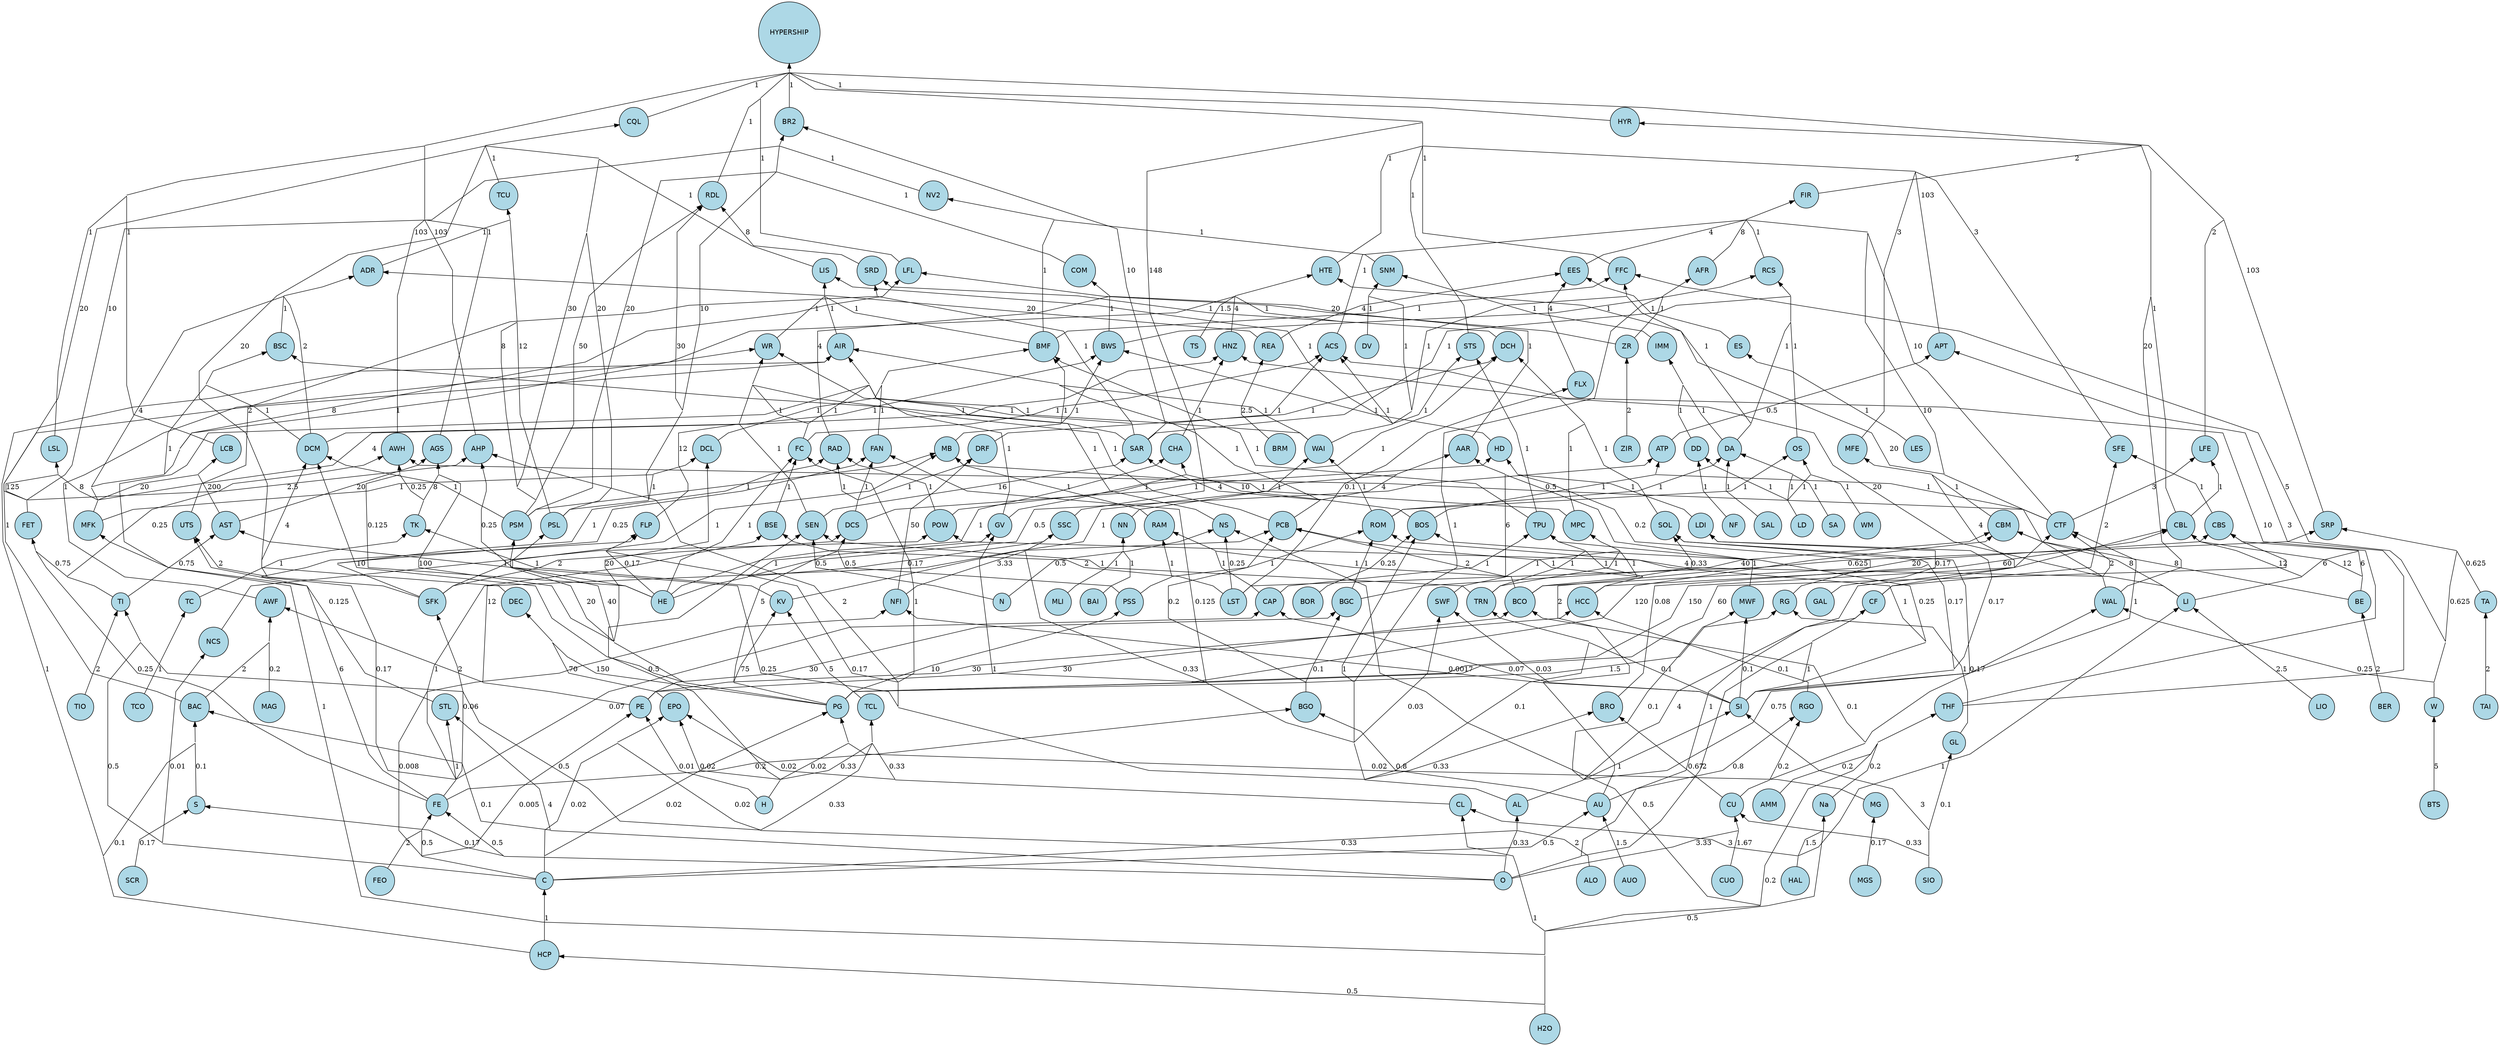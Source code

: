 graph ctree_graph {
bgcolor=white;
concentrate=True;
splines=polyline;
HYPERSHIP [fillcolor=lightblue, fontname=helvetica, shape=circle, style=filled];
HYPERSHIP -- AGS
  [color=black, dir=back, label=1
, minlen=2];
AGS
 [fillcolor=lightblue, fontname=helvetica, shape=circle, style=filled];
AGS
 -- PG
  [color=black, dir=back, label=100
, minlen=2];
PG
 [fillcolor=lightblue, fontname=helvetica, shape=circle, style=filled];
PG
 -- H
  [color=black, dir=back, label="0.02\n", minlen=2];
H
 [fillcolor=lightblue, fontname=helvetica, shape=circle, style=filled];
PG
 -- C
  [color=black, dir=back, label="0.02\n", minlen=2];
C
 [fillcolor=lightblue, fontname=helvetica, shape=circle, style=filled];
C
 -- HCP
  [color=black, dir=back, label=1
, minlen=2];
HCP
 [fillcolor=lightblue, fontname=helvetica, shape=circle, style=filled];
HCP
 -- H2O
  [color=black, dir=back, label="0.5\n", minlen=2];
H2O
 [fillcolor=lightblue, fontname=helvetica, shape=circle, style=filled];
PG
 -- MG
  [color=black, dir=back, label="0.02\n", minlen=2];
MG
 [fillcolor=lightblue, fontname=helvetica, shape=circle, style=filled];
MG
 -- MGS
  [color=black, dir=back, label="0.17\n", minlen=2];
MGS
 [fillcolor=lightblue, fontname=helvetica, shape=circle, style=filled];
AGS
 -- AST
  [color=black, dir=back, label=20
, minlen=2];
AST
 [fillcolor=lightblue, fontname=helvetica, shape=circle, style=filled];
AST
 -- AL
  [color=black, dir=back, label="0.25\n", minlen=2];
AL
 [fillcolor=lightblue, fontname=helvetica, shape=circle, style=filled];
AL
 -- ALO
  [color=black, dir=back, label=2
, minlen=2];
ALO
 [fillcolor=lightblue, fontname=helvetica, shape=circle, style=filled];
AL
 -- C
  [color=black, dir=back, label="0.33\n", minlen=2];
C
 [fillcolor=lightblue, fontname=helvetica, shape=circle, style=filled];
HCP
 [fillcolor=lightblue, fontname=helvetica, shape=circle, style=filled];
H2O
 [fillcolor=lightblue, fontname=helvetica, shape=circle, style=filled];
AL
 -- O
  [color=black, dir=back, label="0.33\n", minlen=2];
O
 [fillcolor=lightblue, fontname=helvetica, shape=circle, style=filled];
AST
 -- TI
  [color=black, dir=back, label="0.75\n", minlen=2];
TI
 [fillcolor=lightblue, fontname=helvetica, shape=circle, style=filled];
TI
 -- TIO
  [color=black, dir=back, label=2
, minlen=2];
TIO
 [fillcolor=lightblue, fontname=helvetica, shape=circle, style=filled];
TI
 -- C
  [color=black, dir=back, label="0.5\n", minlen=2];
C
 [fillcolor=lightblue, fontname=helvetica, shape=circle, style=filled];
HCP
 [fillcolor=lightblue, fontname=helvetica, shape=circle, style=filled];
H2O
 [fillcolor=lightblue, fontname=helvetica, shape=circle, style=filled];
TI
 -- O
  [color=black, dir=back, label="0.5\n", minlen=2];
O
 [fillcolor=lightblue, fontname=helvetica, shape=circle, style=filled];
AGS
 -- TK
  [color=black, dir=back, label=8
, minlen=2];
TK
 [fillcolor=lightblue, fontname=helvetica, shape=circle, style=filled];
TK
 -- KV
  [color=black, dir=back, label=1
, minlen=2];
KV
 [fillcolor=lightblue, fontname=helvetica, shape=circle, style=filled];
KV
 -- PG
  [color=black, dir=back, label=75
, minlen=2];
PG
 [fillcolor=lightblue, fontname=helvetica, shape=circle, style=filled];
H
 [fillcolor=lightblue, fontname=helvetica, shape=circle, style=filled];
C
 [fillcolor=lightblue, fontname=helvetica, shape=circle, style=filled];
HCP
 [fillcolor=lightblue, fontname=helvetica, shape=circle, style=filled];
H2O
 [fillcolor=lightblue, fontname=helvetica, shape=circle, style=filled];
MG
 [fillcolor=lightblue, fontname=helvetica, shape=circle, style=filled];
MGS
 [fillcolor=lightblue, fontname=helvetica, shape=circle, style=filled];
KV
 -- TCL
  [color=black, dir=back, label=5
, minlen=2];
TCL
 [fillcolor=lightblue, fontname=helvetica, shape=circle, style=filled];
TCL
 -- CL
  [color=black, dir=back, label="0.33\n", minlen=2];
CL
 [fillcolor=lightblue, fontname=helvetica, shape=circle, style=filled];
CL
 -- HAL
  [color=black, dir=back, label=3
, minlen=2];
HAL
 [fillcolor=lightblue, fontname=helvetica, shape=circle, style=filled];
CL
 -- H2O
  [color=black, dir=back, label=1
, minlen=2];
H2O
 [fillcolor=lightblue, fontname=helvetica, shape=circle, style=filled];
TCL
 -- O
  [color=black, dir=back, label="0.33\n", minlen=2];
O
 [fillcolor=lightblue, fontname=helvetica, shape=circle, style=filled];
TCL
 -- H
  [color=black, dir=back, label="0.33\n", minlen=2];
H
 [fillcolor=lightblue, fontname=helvetica, shape=circle, style=filled];
TK
 -- TC
  [color=black, dir=back, label=1
, minlen=2];
TC
 [fillcolor=lightblue, fontname=helvetica, shape=circle, style=filled];
TC
 -- TCO
  [color=black, dir=back, label=1
, minlen=2];
TCO
 [fillcolor=lightblue, fontname=helvetica, shape=circle, style=filled];
HYPERSHIP -- AHP
  [color=black, dir=back, label=103
, minlen=2];
AHP
 [fillcolor=lightblue, fontname=helvetica, shape=circle, style=filled];
AHP
 -- AL
  [color=black, dir=back, label=2
, minlen=2];
AL
 [fillcolor=lightblue, fontname=helvetica, shape=circle, style=filled];
ALO
 [fillcolor=lightblue, fontname=helvetica, shape=circle, style=filled];
C
 [fillcolor=lightblue, fontname=helvetica, shape=circle, style=filled];
HCP
 [fillcolor=lightblue, fontname=helvetica, shape=circle, style=filled];
H2O
 [fillcolor=lightblue, fontname=helvetica, shape=circle, style=filled];
O
 [fillcolor=lightblue, fontname=helvetica, shape=circle, style=filled];
AHP
 -- FET
  [color=black, dir=back, label="2.5\n", minlen=2];
FET
 [fillcolor=lightblue, fontname=helvetica, shape=circle, style=filled];
FET
 -- FE
  [color=black, dir=back, label="0.25\n", minlen=2];
FE
 [fillcolor=lightblue, fontname=helvetica, shape=circle, style=filled];
FE
 -- FEO
  [color=black, dir=back, label=2
, minlen=2];
FEO
 [fillcolor=lightblue, fontname=helvetica, shape=circle, style=filled];
FE
 -- C
  [color=black, dir=back, label="0.5\n", minlen=2];
C
 [fillcolor=lightblue, fontname=helvetica, shape=circle, style=filled];
HCP
 [fillcolor=lightblue, fontname=helvetica, shape=circle, style=filled];
H2O
 [fillcolor=lightblue, fontname=helvetica, shape=circle, style=filled];
FE
 -- O
  [color=black, dir=back, label="0.5\n", minlen=2];
O
 [fillcolor=lightblue, fontname=helvetica, shape=circle, style=filled];
FET
 -- TI
  [color=black, dir=back, label="0.75\n", minlen=2];
TI
 [fillcolor=lightblue, fontname=helvetica, shape=circle, style=filled];
TIO
 [fillcolor=lightblue, fontname=helvetica, shape=circle, style=filled];
C
 [fillcolor=lightblue, fontname=helvetica, shape=circle, style=filled];
HCP
 [fillcolor=lightblue, fontname=helvetica, shape=circle, style=filled];
H2O
 [fillcolor=lightblue, fontname=helvetica, shape=circle, style=filled];
O
 [fillcolor=lightblue, fontname=helvetica, shape=circle, style=filled];
AHP
 -- HE
  [color=black, dir=back, label="0.25\n", minlen=2];
HE
 [fillcolor=lightblue, fontname=helvetica, shape=circle, style=filled];
HYPERSHIP -- APT
  [color=black, dir=back, label=103
, minlen=2];
APT
 [fillcolor=lightblue, fontname=helvetica, shape=circle, style=filled];
APT
 -- ATP
  [color=black, dir=back, label="0.5\n", minlen=2];
ATP
 [fillcolor=lightblue, fontname=helvetica, shape=circle, style=filled];
ATP
 -- BOS
  [color=black, dir=back, label=1
, minlen=2];
BOS
 [fillcolor=lightblue, fontname=helvetica, shape=circle, style=filled];
BOS
 -- BOR
  [color=black, dir=back, label="0.25\n", minlen=2];
BOR
 [fillcolor=lightblue, fontname=helvetica, shape=circle, style=filled];
BOS
 -- SI
  [color=black, dir=back, label="0.25\n", minlen=2];
SI
 [fillcolor=lightblue, fontname=helvetica, shape=circle, style=filled];
SI
 -- SIO
  [color=black, dir=back, label=3
, minlen=2];
SIO
 [fillcolor=lightblue, fontname=helvetica, shape=circle, style=filled];
SI
 -- AL
  [color=black, dir=back, label=1
, minlen=2];
AL
 [fillcolor=lightblue, fontname=helvetica, shape=circle, style=filled];
ALO
 [fillcolor=lightblue, fontname=helvetica, shape=circle, style=filled];
C
 [fillcolor=lightblue, fontname=helvetica, shape=circle, style=filled];
HCP
 [fillcolor=lightblue, fontname=helvetica, shape=circle, style=filled];
H2O
 [fillcolor=lightblue, fontname=helvetica, shape=circle, style=filled];
O
 [fillcolor=lightblue, fontname=helvetica, shape=circle, style=filled];
BOS
 -- AL
  [color=black, dir=back, label=1
, minlen=2];
AL
 [fillcolor=lightblue, fontname=helvetica, shape=circle, style=filled];
ALO
 [fillcolor=lightblue, fontname=helvetica, shape=circle, style=filled];
C
 [fillcolor=lightblue, fontname=helvetica, shape=circle, style=filled];
HCP
 [fillcolor=lightblue, fontname=helvetica, shape=circle, style=filled];
H2O
 [fillcolor=lightblue, fontname=helvetica, shape=circle, style=filled];
O
 [fillcolor=lightblue, fontname=helvetica, shape=circle, style=filled];
ATP
 -- CTF
  [color=black, dir=back, label=1
, minlen=2];
CTF
 [fillcolor=lightblue, fontname=helvetica, shape=circle, style=filled];
CTF
 -- WAL
  [color=black, dir=back, label=2
, minlen=2];
WAL
 [fillcolor=lightblue, fontname=helvetica, shape=circle, style=filled];
WAL
 -- W
  [color=black, dir=back, label="0.25\n", minlen=2];
W
 [fillcolor=lightblue, fontname=helvetica, shape=circle, style=filled];
W
 -- BTS
  [color=black, dir=back, label=5
, minlen=2];
BTS
 [fillcolor=lightblue, fontname=helvetica, shape=circle, style=filled];
WAL
 -- AL
  [color=black, dir=back, label="0.75\n", minlen=2];
AL
 [fillcolor=lightblue, fontname=helvetica, shape=circle, style=filled];
ALO
 [fillcolor=lightblue, fontname=helvetica, shape=circle, style=filled];
C
 [fillcolor=lightblue, fontname=helvetica, shape=circle, style=filled];
HCP
 [fillcolor=lightblue, fontname=helvetica, shape=circle, style=filled];
H2O
 [fillcolor=lightblue, fontname=helvetica, shape=circle, style=filled];
O
 [fillcolor=lightblue, fontname=helvetica, shape=circle, style=filled];
CTF
 -- SI
  [color=black, dir=back, label=1
, minlen=2];
SI
 [fillcolor=lightblue, fontname=helvetica, shape=circle, style=filled];
SIO
 [fillcolor=lightblue, fontname=helvetica, shape=circle, style=filled];
AL
 [fillcolor=lightblue, fontname=helvetica, shape=circle, style=filled];
ALO
 [fillcolor=lightblue, fontname=helvetica, shape=circle, style=filled];
C
 [fillcolor=lightblue, fontname=helvetica, shape=circle, style=filled];
HCP
 [fillcolor=lightblue, fontname=helvetica, shape=circle, style=filled];
H2O
 [fillcolor=lightblue, fontname=helvetica, shape=circle, style=filled];
O
 [fillcolor=lightblue, fontname=helvetica, shape=circle, style=filled];
CTF
 -- O
  [color=black, dir=back, label=1
, minlen=2];
O
 [fillcolor=lightblue, fontname=helvetica, shape=circle, style=filled];
ATP
 -- HE
  [color=black, dir=back, label="0.5\n", minlen=2];
HE
 [fillcolor=lightblue, fontname=helvetica, shape=circle, style=filled];
APT
 -- THF
  [color=black, dir=back, label=3
, minlen=2];
THF
 [fillcolor=lightblue, fontname=helvetica, shape=circle, style=filled];
THF
 -- AMM
  [color=black, dir=back, label="0.2\n", minlen=2];
AMM
 [fillcolor=lightblue, fontname=helvetica, shape=circle, style=filled];
THF
 -- H2O
  [color=black, dir=back, label="0.2\n", minlen=2];
H2O
 [fillcolor=lightblue, fontname=helvetica, shape=circle, style=filled];
THF
 -- Na
  [color=black, dir=back, label="0.2\n", minlen=2];
Na
 [fillcolor=lightblue, fontname=helvetica, shape=circle, style=filled];
Na
 -- HAL
  [color=black, dir=back, label="1.5\n", minlen=2];
HAL
 [fillcolor=lightblue, fontname=helvetica, shape=circle, style=filled];
Na
 -- H2O
  [color=black, dir=back, label="0.5\n", minlen=2];
H2O
 [fillcolor=lightblue, fontname=helvetica, shape=circle, style=filled];
HYPERSHIP -- AWH
  [color=black, dir=back, label=103
, minlen=2];
AWH
 [fillcolor=lightblue, fontname=helvetica, shape=circle, style=filled];
AWH
 -- TI
  [color=black, dir=back, label="0.25\n", minlen=2];
TI
 [fillcolor=lightblue, fontname=helvetica, shape=circle, style=filled];
TIO
 [fillcolor=lightblue, fontname=helvetica, shape=circle, style=filled];
C
 [fillcolor=lightblue, fontname=helvetica, shape=circle, style=filled];
HCP
 [fillcolor=lightblue, fontname=helvetica, shape=circle, style=filled];
H2O
 [fillcolor=lightblue, fontname=helvetica, shape=circle, style=filled];
O
 [fillcolor=lightblue, fontname=helvetica, shape=circle, style=filled];
AWH
 -- CTF
  [color=black, dir=back, label="0.5\n", minlen=2];
CTF
 [fillcolor=lightblue, fontname=helvetica, shape=circle, style=filled];
WAL
 [fillcolor=lightblue, fontname=helvetica, shape=circle, style=filled];
W
 [fillcolor=lightblue, fontname=helvetica, shape=circle, style=filled];
BTS
 [fillcolor=lightblue, fontname=helvetica, shape=circle, style=filled];
AL
 [fillcolor=lightblue, fontname=helvetica, shape=circle, style=filled];
ALO
 [fillcolor=lightblue, fontname=helvetica, shape=circle, style=filled];
C
 [fillcolor=lightblue, fontname=helvetica, shape=circle, style=filled];
HCP
 [fillcolor=lightblue, fontname=helvetica, shape=circle, style=filled];
H2O
 [fillcolor=lightblue, fontname=helvetica, shape=circle, style=filled];
O
 [fillcolor=lightblue, fontname=helvetica, shape=circle, style=filled];
SI
 [fillcolor=lightblue, fontname=helvetica, shape=circle, style=filled];
SIO
 [fillcolor=lightblue, fontname=helvetica, shape=circle, style=filled];
AL
 [fillcolor=lightblue, fontname=helvetica, shape=circle, style=filled];
ALO
 [fillcolor=lightblue, fontname=helvetica, shape=circle, style=filled];
C
 [fillcolor=lightblue, fontname=helvetica, shape=circle, style=filled];
HCP
 [fillcolor=lightblue, fontname=helvetica, shape=circle, style=filled];
H2O
 [fillcolor=lightblue, fontname=helvetica, shape=circle, style=filled];
O
 [fillcolor=lightblue, fontname=helvetica, shape=circle, style=filled];
O
 [fillcolor=lightblue, fontname=helvetica, shape=circle, style=filled];
AWH
 -- TK
  [color=black, dir=back, label="0.25\n", minlen=2];
TK
 [fillcolor=lightblue, fontname=helvetica, shape=circle, style=filled];
KV
 [fillcolor=lightblue, fontname=helvetica, shape=circle, style=filled];
PG
 [fillcolor=lightblue, fontname=helvetica, shape=circle, style=filled];
H
 [fillcolor=lightblue, fontname=helvetica, shape=circle, style=filled];
C
 [fillcolor=lightblue, fontname=helvetica, shape=circle, style=filled];
HCP
 [fillcolor=lightblue, fontname=helvetica, shape=circle, style=filled];
H2O
 [fillcolor=lightblue, fontname=helvetica, shape=circle, style=filled];
MG
 [fillcolor=lightblue, fontname=helvetica, shape=circle, style=filled];
MGS
 [fillcolor=lightblue, fontname=helvetica, shape=circle, style=filled];
TCL
 [fillcolor=lightblue, fontname=helvetica, shape=circle, style=filled];
CL
 [fillcolor=lightblue, fontname=helvetica, shape=circle, style=filled];
HAL
 [fillcolor=lightblue, fontname=helvetica, shape=circle, style=filled];
H2O
 [fillcolor=lightblue, fontname=helvetica, shape=circle, style=filled];
O
 [fillcolor=lightblue, fontname=helvetica, shape=circle, style=filled];
H
 [fillcolor=lightblue, fontname=helvetica, shape=circle, style=filled];
TC
 [fillcolor=lightblue, fontname=helvetica, shape=circle, style=filled];
TCO
 [fillcolor=lightblue, fontname=helvetica, shape=circle, style=filled];
AWH
 -- HE
  [color=black, dir=back, label="0.125\n", minlen=2];
HE
 [fillcolor=lightblue, fontname=helvetica, shape=circle, style=filled];
HYPERSHIP -- BR2
  [color=black, dir=back, label=1
, minlen=2];
BR2
 [fillcolor=lightblue, fontname=helvetica, shape=circle, style=filled];
BR2
 -- PSL
  [color=black, dir=back, label=10
, minlen=2];
PSL
 [fillcolor=lightblue, fontname=helvetica, shape=circle, style=filled];
PSL
 -- PG
  [color=black, dir=back, label=40
, minlen=2];
PG
 [fillcolor=lightblue, fontname=helvetica, shape=circle, style=filled];
H
 [fillcolor=lightblue, fontname=helvetica, shape=circle, style=filled];
C
 [fillcolor=lightblue, fontname=helvetica, shape=circle, style=filled];
HCP
 [fillcolor=lightblue, fontname=helvetica, shape=circle, style=filled];
H2O
 [fillcolor=lightblue, fontname=helvetica, shape=circle, style=filled];
MG
 [fillcolor=lightblue, fontname=helvetica, shape=circle, style=filled];
MGS
 [fillcolor=lightblue, fontname=helvetica, shape=circle, style=filled];
BR2
 -- PSM
  [color=black, dir=back, label=20
, minlen=2];
PSM
 [fillcolor=lightblue, fontname=helvetica, shape=circle, style=filled];
PSM
 -- PG
  [color=black, dir=back, label=20
, minlen=2];
PG
 [fillcolor=lightblue, fontname=helvetica, shape=circle, style=filled];
H
 [fillcolor=lightblue, fontname=helvetica, shape=circle, style=filled];
C
 [fillcolor=lightblue, fontname=helvetica, shape=circle, style=filled];
HCP
 [fillcolor=lightblue, fontname=helvetica, shape=circle, style=filled];
H2O
 [fillcolor=lightblue, fontname=helvetica, shape=circle, style=filled];
MG
 [fillcolor=lightblue, fontname=helvetica, shape=circle, style=filled];
MGS
 [fillcolor=lightblue, fontname=helvetica, shape=circle, style=filled];
BR2
 -- FET
  [color=black, dir=back, label=10
, minlen=2];
FET
 [fillcolor=lightblue, fontname=helvetica, shape=circle, style=filled];
FE
 [fillcolor=lightblue, fontname=helvetica, shape=circle, style=filled];
FEO
 [fillcolor=lightblue, fontname=helvetica, shape=circle, style=filled];
C
 [fillcolor=lightblue, fontname=helvetica, shape=circle, style=filled];
HCP
 [fillcolor=lightblue, fontname=helvetica, shape=circle, style=filled];
H2O
 [fillcolor=lightblue, fontname=helvetica, shape=circle, style=filled];
O
 [fillcolor=lightblue, fontname=helvetica, shape=circle, style=filled];
TI
 [fillcolor=lightblue, fontname=helvetica, shape=circle, style=filled];
TIO
 [fillcolor=lightblue, fontname=helvetica, shape=circle, style=filled];
C
 [fillcolor=lightblue, fontname=helvetica, shape=circle, style=filled];
HCP
 [fillcolor=lightblue, fontname=helvetica, shape=circle, style=filled];
H2O
 [fillcolor=lightblue, fontname=helvetica, shape=circle, style=filled];
O
 [fillcolor=lightblue, fontname=helvetica, shape=circle, style=filled];
BR2
 -- NV2
  [color=black, dir=back, label=1
, minlen=2];
NV2
 [fillcolor=lightblue, fontname=helvetica, shape=circle, style=filled];
NV2
 -- BMF
  [color=black, dir=back, label=1
, minlen=2];
BMF
 [fillcolor=lightblue, fontname=helvetica, shape=circle, style=filled];
BMF
 -- TPU
  [color=black, dir=back, label=1
, minlen=2];
TPU
 [fillcolor=lightblue, fontname=helvetica, shape=circle, style=filled];
TPU
 -- MWF
  [color=black, dir=back, label=1
, minlen=2];
MWF
 [fillcolor=lightblue, fontname=helvetica, shape=circle, style=filled];
MWF
 -- SI
  [color=black, dir=back, label="0.1\n", minlen=2];
SI
 [fillcolor=lightblue, fontname=helvetica, shape=circle, style=filled];
SIO
 [fillcolor=lightblue, fontname=helvetica, shape=circle, style=filled];
AL
 [fillcolor=lightblue, fontname=helvetica, shape=circle, style=filled];
ALO
 [fillcolor=lightblue, fontname=helvetica, shape=circle, style=filled];
C
 [fillcolor=lightblue, fontname=helvetica, shape=circle, style=filled];
HCP
 [fillcolor=lightblue, fontname=helvetica, shape=circle, style=filled];
H2O
 [fillcolor=lightblue, fontname=helvetica, shape=circle, style=filled];
O
 [fillcolor=lightblue, fontname=helvetica, shape=circle, style=filled];
MWF
 -- AL
  [color=black, dir=back, label="0.1\n", minlen=2];
AL
 [fillcolor=lightblue, fontname=helvetica, shape=circle, style=filled];
ALO
 [fillcolor=lightblue, fontname=helvetica, shape=circle, style=filled];
C
 [fillcolor=lightblue, fontname=helvetica, shape=circle, style=filled];
HCP
 [fillcolor=lightblue, fontname=helvetica, shape=circle, style=filled];
H2O
 [fillcolor=lightblue, fontname=helvetica, shape=circle, style=filled];
O
 [fillcolor=lightblue, fontname=helvetica, shape=circle, style=filled];
TPU
 -- TRN
  [color=black, dir=back, label=1
, minlen=2];
TRN
 [fillcolor=lightblue, fontname=helvetica, shape=circle, style=filled];
TRN
 -- AL
  [color=black, dir=back, label="0.1\n", minlen=2];
AL
 [fillcolor=lightblue, fontname=helvetica, shape=circle, style=filled];
ALO
 [fillcolor=lightblue, fontname=helvetica, shape=circle, style=filled];
C
 [fillcolor=lightblue, fontname=helvetica, shape=circle, style=filled];
HCP
 [fillcolor=lightblue, fontname=helvetica, shape=circle, style=filled];
H2O
 [fillcolor=lightblue, fontname=helvetica, shape=circle, style=filled];
O
 [fillcolor=lightblue, fontname=helvetica, shape=circle, style=filled];
TRN
 -- SI
  [color=black, dir=back, label="0.1\n", minlen=2];
SI
 [fillcolor=lightblue, fontname=helvetica, shape=circle, style=filled];
SIO
 [fillcolor=lightblue, fontname=helvetica, shape=circle, style=filled];
AL
 [fillcolor=lightblue, fontname=helvetica, shape=circle, style=filled];
ALO
 [fillcolor=lightblue, fontname=helvetica, shape=circle, style=filled];
C
 [fillcolor=lightblue, fontname=helvetica, shape=circle, style=filled];
HCP
 [fillcolor=lightblue, fontname=helvetica, shape=circle, style=filled];
H2O
 [fillcolor=lightblue, fontname=helvetica, shape=circle, style=filled];
O
 [fillcolor=lightblue, fontname=helvetica, shape=circle, style=filled];
TPU
 -- CAP
  [color=black, dir=back, label=1
, minlen=2];
CAP
 [fillcolor=lightblue, fontname=helvetica, shape=circle, style=filled];
CAP
 -- SI
  [color=black, dir=back, label="0.07\n", minlen=2];
SI
 [fillcolor=lightblue, fontname=helvetica, shape=circle, style=filled];
SIO
 [fillcolor=lightblue, fontname=helvetica, shape=circle, style=filled];
AL
 [fillcolor=lightblue, fontname=helvetica, shape=circle, style=filled];
ALO
 [fillcolor=lightblue, fontname=helvetica, shape=circle, style=filled];
C
 [fillcolor=lightblue, fontname=helvetica, shape=circle, style=filled];
HCP
 [fillcolor=lightblue, fontname=helvetica, shape=circle, style=filled];
H2O
 [fillcolor=lightblue, fontname=helvetica, shape=circle, style=filled];
O
 [fillcolor=lightblue, fontname=helvetica, shape=circle, style=filled];
CAP
 -- FE
  [color=black, dir=back, label="0.07\n", minlen=2];
FE
 [fillcolor=lightblue, fontname=helvetica, shape=circle, style=filled];
FEO
 [fillcolor=lightblue, fontname=helvetica, shape=circle, style=filled];
C
 [fillcolor=lightblue, fontname=helvetica, shape=circle, style=filled];
HCP
 [fillcolor=lightblue, fontname=helvetica, shape=circle, style=filled];
H2O
 [fillcolor=lightblue, fontname=helvetica, shape=circle, style=filled];
O
 [fillcolor=lightblue, fontname=helvetica, shape=circle, style=filled];
TPU
 -- HCC
  [color=black, dir=back, label=1
, minlen=2];
HCC
 [fillcolor=lightblue, fontname=helvetica, shape=circle, style=filled];
HCC
 -- RGO
  [color=black, dir=back, label="0.1\n", minlen=2];
RGO
 [fillcolor=lightblue, fontname=helvetica, shape=circle, style=filled];
RGO
 -- AU
  [color=black, dir=back, label="0.8\n", minlen=2];
AU
 [fillcolor=lightblue, fontname=helvetica, shape=circle, style=filled];
AU
 -- C
  [color=black, dir=back, label="0.5\n", minlen=2];
C
 [fillcolor=lightblue, fontname=helvetica, shape=circle, style=filled];
HCP
 [fillcolor=lightblue, fontname=helvetica, shape=circle, style=filled];
H2O
 [fillcolor=lightblue, fontname=helvetica, shape=circle, style=filled];
AU
 -- AUO
  [color=black, dir=back, label="1.5\n", minlen=2];
AUO
 [fillcolor=lightblue, fontname=helvetica, shape=circle, style=filled];
RGO
 -- CU
  [color=black, dir=back, label="0.2\n", minlen=2];
CU
 [fillcolor=lightblue, fontname=helvetica, shape=circle, style=filled];
CU
 -- CUO
  [color=black, dir=back, label="1.67\n", minlen=2];
CUO
 [fillcolor=lightblue, fontname=helvetica, shape=circle, style=filled];
CU
 -- O
  [color=black, dir=back, label="3.33\n", minlen=2];
O
 [fillcolor=lightblue, fontname=helvetica, shape=circle, style=filled];
CU
 -- SIO
  [color=black, dir=back, label="0.33\n", minlen=2];
SIO
 [fillcolor=lightblue, fontname=helvetica, shape=circle, style=filled];
HCC
 -- PE
  [color=black, dir=back, label=30
, minlen=2];
PE
 [fillcolor=lightblue, fontname=helvetica, shape=circle, style=filled];
PE
 -- C
  [color=black, dir=back, label="0.005\n", minlen=2];
C
 [fillcolor=lightblue, fontname=helvetica, shape=circle, style=filled];
HCP
 [fillcolor=lightblue, fontname=helvetica, shape=circle, style=filled];
H2O
 [fillcolor=lightblue, fontname=helvetica, shape=circle, style=filled];
PE
 -- H
  [color=black, dir=back, label="0.01\n", minlen=2];
H
 [fillcolor=lightblue, fontname=helvetica, shape=circle, style=filled];
BMF
 -- FAN
  [color=black, dir=back, label=1
, minlen=2];
FAN
 [fillcolor=lightblue, fontname=helvetica, shape=circle, style=filled];
FAN
 -- AL
  [color=black, dir=back, label="0.125\n", minlen=2];
AL
 [fillcolor=lightblue, fontname=helvetica, shape=circle, style=filled];
ALO
 [fillcolor=lightblue, fontname=helvetica, shape=circle, style=filled];
C
 [fillcolor=lightblue, fontname=helvetica, shape=circle, style=filled];
HCP
 [fillcolor=lightblue, fontname=helvetica, shape=circle, style=filled];
H2O
 [fillcolor=lightblue, fontname=helvetica, shape=circle, style=filled];
O
 [fillcolor=lightblue, fontname=helvetica, shape=circle, style=filled];
FAN
 -- DCS
  [color=black, dir=back, label=1
, minlen=2];
DCS
 [fillcolor=lightblue, fontname=helvetica, shape=circle, style=filled];
DCS
 -- SFK
  [color=black, dir=back, label=2
, minlen=2];
SFK
 [fillcolor=lightblue, fontname=helvetica, shape=circle, style=filled];
SFK
 -- FE
  [color=black, dir=back, label="0.06\n", minlen=2];
FE
 [fillcolor=lightblue, fontname=helvetica, shape=circle, style=filled];
FEO
 [fillcolor=lightblue, fontname=helvetica, shape=circle, style=filled];
C
 [fillcolor=lightblue, fontname=helvetica, shape=circle, style=filled];
HCP
 [fillcolor=lightblue, fontname=helvetica, shape=circle, style=filled];
H2O
 [fillcolor=lightblue, fontname=helvetica, shape=circle, style=filled];
O
 [fillcolor=lightblue, fontname=helvetica, shape=circle, style=filled];
DCS
 -- PG
  [color=black, dir=back, label=5
, minlen=2];
PG
 [fillcolor=lightblue, fontname=helvetica, shape=circle, style=filled];
H
 [fillcolor=lightblue, fontname=helvetica, shape=circle, style=filled];
C
 [fillcolor=lightblue, fontname=helvetica, shape=circle, style=filled];
HCP
 [fillcolor=lightblue, fontname=helvetica, shape=circle, style=filled];
H2O
 [fillcolor=lightblue, fontname=helvetica, shape=circle, style=filled];
MG
 [fillcolor=lightblue, fontname=helvetica, shape=circle, style=filled];
MGS
 [fillcolor=lightblue, fontname=helvetica, shape=circle, style=filled];
DCS
 -- PSS
  [color=black, dir=back, label="0.5\n", minlen=2];
PSS
 [fillcolor=lightblue, fontname=helvetica, shape=circle, style=filled];
PSS
 -- PG
  [color=black, dir=back, label=10
, minlen=2];
PG
 [fillcolor=lightblue, fontname=helvetica, shape=circle, style=filled];
H
 [fillcolor=lightblue, fontname=helvetica, shape=circle, style=filled];
C
 [fillcolor=lightblue, fontname=helvetica, shape=circle, style=filled];
HCP
 [fillcolor=lightblue, fontname=helvetica, shape=circle, style=filled];
H2O
 [fillcolor=lightblue, fontname=helvetica, shape=circle, style=filled];
MG
 [fillcolor=lightblue, fontname=helvetica, shape=circle, style=filled];
MGS
 [fillcolor=lightblue, fontname=helvetica, shape=circle, style=filled];
FAN
 -- SFK
  [color=black, dir=back, label="0.25\n", minlen=2];
SFK
 [fillcolor=lightblue, fontname=helvetica, shape=circle, style=filled];
FE
 [fillcolor=lightblue, fontname=helvetica, shape=circle, style=filled];
FEO
 [fillcolor=lightblue, fontname=helvetica, shape=circle, style=filled];
C
 [fillcolor=lightblue, fontname=helvetica, shape=circle, style=filled];
HCP
 [fillcolor=lightblue, fontname=helvetica, shape=circle, style=filled];
H2O
 [fillcolor=lightblue, fontname=helvetica, shape=circle, style=filled];
O
 [fillcolor=lightblue, fontname=helvetica, shape=circle, style=filled];
BMF
 -- MB
  [color=black, dir=back, label=1
, minlen=2];
MB
 [fillcolor=lightblue, fontname=helvetica, shape=circle, style=filled];
MB
 -- RAM
  [color=black, dir=back, label=1
, minlen=2];
RAM
 [fillcolor=lightblue, fontname=helvetica, shape=circle, style=filled];
RAM
 -- PSS
  [color=black, dir=back, label=1
, minlen=2];
PSS
 [fillcolor=lightblue, fontname=helvetica, shape=circle, style=filled];
PG
 [fillcolor=lightblue, fontname=helvetica, shape=circle, style=filled];
H
 [fillcolor=lightblue, fontname=helvetica, shape=circle, style=filled];
C
 [fillcolor=lightblue, fontname=helvetica, shape=circle, style=filled];
HCP
 [fillcolor=lightblue, fontname=helvetica, shape=circle, style=filled];
H2O
 [fillcolor=lightblue, fontname=helvetica, shape=circle, style=filled];
MG
 [fillcolor=lightblue, fontname=helvetica, shape=circle, style=filled];
MGS
 [fillcolor=lightblue, fontname=helvetica, shape=circle, style=filled];
RAM
 -- CAP
  [color=black, dir=back, label=1
, minlen=2];
CAP
 [fillcolor=lightblue, fontname=helvetica, shape=circle, style=filled];
SI
 [fillcolor=lightblue, fontname=helvetica, shape=circle, style=filled];
SIO
 [fillcolor=lightblue, fontname=helvetica, shape=circle, style=filled];
AL
 [fillcolor=lightblue, fontname=helvetica, shape=circle, style=filled];
ALO
 [fillcolor=lightblue, fontname=helvetica, shape=circle, style=filled];
C
 [fillcolor=lightblue, fontname=helvetica, shape=circle, style=filled];
HCP
 [fillcolor=lightblue, fontname=helvetica, shape=circle, style=filled];
H2O
 [fillcolor=lightblue, fontname=helvetica, shape=circle, style=filled];
O
 [fillcolor=lightblue, fontname=helvetica, shape=circle, style=filled];
FE
 [fillcolor=lightblue, fontname=helvetica, shape=circle, style=filled];
FEO
 [fillcolor=lightblue, fontname=helvetica, shape=circle, style=filled];
C
 [fillcolor=lightblue, fontname=helvetica, shape=circle, style=filled];
HCP
 [fillcolor=lightblue, fontname=helvetica, shape=circle, style=filled];
H2O
 [fillcolor=lightblue, fontname=helvetica, shape=circle, style=filled];
O
 [fillcolor=lightblue, fontname=helvetica, shape=circle, style=filled];
RAM
 -- BCO
  [color=black, dir=back, label=1
, minlen=2];
BCO
 [fillcolor=lightblue, fontname=helvetica, shape=circle, style=filled];
BCO
 -- CU
  [color=black, dir=back, label="0.1\n", minlen=2];
CU
 [fillcolor=lightblue, fontname=helvetica, shape=circle, style=filled];
CUO
 [fillcolor=lightblue, fontname=helvetica, shape=circle, style=filled];
O
 [fillcolor=lightblue, fontname=helvetica, shape=circle, style=filled];
SIO
 [fillcolor=lightblue, fontname=helvetica, shape=circle, style=filled];
BCO
 -- PE
  [color=black, dir=back, label=30
, minlen=2];
PE
 [fillcolor=lightblue, fontname=helvetica, shape=circle, style=filled];
C
 [fillcolor=lightblue, fontname=helvetica, shape=circle, style=filled];
HCP
 [fillcolor=lightblue, fontname=helvetica, shape=circle, style=filled];
H2O
 [fillcolor=lightblue, fontname=helvetica, shape=circle, style=filled];
H
 [fillcolor=lightblue, fontname=helvetica, shape=circle, style=filled];
MB
 -- MPC
  [color=black, dir=back, label=1
, minlen=2];
MPC
 [fillcolor=lightblue, fontname=helvetica, shape=circle, style=filled];
MPC
 -- SWF
  [color=black, dir=back, label=1
, minlen=2];
SWF
 [fillcolor=lightblue, fontname=helvetica, shape=circle, style=filled];
SWF
 -- SI
  [color=black, dir=back, label="0.03\n", minlen=2];
SI
 [fillcolor=lightblue, fontname=helvetica, shape=circle, style=filled];
SIO
 [fillcolor=lightblue, fontname=helvetica, shape=circle, style=filled];
AL
 [fillcolor=lightblue, fontname=helvetica, shape=circle, style=filled];
ALO
 [fillcolor=lightblue, fontname=helvetica, shape=circle, style=filled];
C
 [fillcolor=lightblue, fontname=helvetica, shape=circle, style=filled];
HCP
 [fillcolor=lightblue, fontname=helvetica, shape=circle, style=filled];
H2O
 [fillcolor=lightblue, fontname=helvetica, shape=circle, style=filled];
O
 [fillcolor=lightblue, fontname=helvetica, shape=circle, style=filled];
SWF
 -- AL
  [color=black, dir=back, label="0.03\n", minlen=2];
AL
 [fillcolor=lightblue, fontname=helvetica, shape=circle, style=filled];
ALO
 [fillcolor=lightblue, fontname=helvetica, shape=circle, style=filled];
C
 [fillcolor=lightblue, fontname=helvetica, shape=circle, style=filled];
HCP
 [fillcolor=lightblue, fontname=helvetica, shape=circle, style=filled];
H2O
 [fillcolor=lightblue, fontname=helvetica, shape=circle, style=filled];
O
 [fillcolor=lightblue, fontname=helvetica, shape=circle, style=filled];
MPC
 -- TRN
  [color=black, dir=back, label=1
, minlen=2];
TRN
 [fillcolor=lightblue, fontname=helvetica, shape=circle, style=filled];
AL
 [fillcolor=lightblue, fontname=helvetica, shape=circle, style=filled];
ALO
 [fillcolor=lightblue, fontname=helvetica, shape=circle, style=filled];
C
 [fillcolor=lightblue, fontname=helvetica, shape=circle, style=filled];
HCP
 [fillcolor=lightblue, fontname=helvetica, shape=circle, style=filled];
H2O
 [fillcolor=lightblue, fontname=helvetica, shape=circle, style=filled];
O
 [fillcolor=lightblue, fontname=helvetica, shape=circle, style=filled];
SI
 [fillcolor=lightblue, fontname=helvetica, shape=circle, style=filled];
SIO
 [fillcolor=lightblue, fontname=helvetica, shape=circle, style=filled];
AL
 [fillcolor=lightblue, fontname=helvetica, shape=circle, style=filled];
ALO
 [fillcolor=lightblue, fontname=helvetica, shape=circle, style=filled];
C
 [fillcolor=lightblue, fontname=helvetica, shape=circle, style=filled];
HCP
 [fillcolor=lightblue, fontname=helvetica, shape=circle, style=filled];
H2O
 [fillcolor=lightblue, fontname=helvetica, shape=circle, style=filled];
O
 [fillcolor=lightblue, fontname=helvetica, shape=circle, style=filled];
MPC
 -- BCO
  [color=black, dir=back, label=1
, minlen=2];
BCO
 [fillcolor=lightblue, fontname=helvetica, shape=circle, style=filled];
CU
 [fillcolor=lightblue, fontname=helvetica, shape=circle, style=filled];
CUO
 [fillcolor=lightblue, fontname=helvetica, shape=circle, style=filled];
O
 [fillcolor=lightblue, fontname=helvetica, shape=circle, style=filled];
SIO
 [fillcolor=lightblue, fontname=helvetica, shape=circle, style=filled];
PE
 [fillcolor=lightblue, fontname=helvetica, shape=circle, style=filled];
C
 [fillcolor=lightblue, fontname=helvetica, shape=circle, style=filled];
HCP
 [fillcolor=lightblue, fontname=helvetica, shape=circle, style=filled];
H2O
 [fillcolor=lightblue, fontname=helvetica, shape=circle, style=filled];
H
 [fillcolor=lightblue, fontname=helvetica, shape=circle, style=filled];
MB
 -- PSM
  [color=black, dir=back, label=1
, minlen=2];
PSM
 [fillcolor=lightblue, fontname=helvetica, shape=circle, style=filled];
PG
 [fillcolor=lightblue, fontname=helvetica, shape=circle, style=filled];
H
 [fillcolor=lightblue, fontname=helvetica, shape=circle, style=filled];
C
 [fillcolor=lightblue, fontname=helvetica, shape=circle, style=filled];
HCP
 [fillcolor=lightblue, fontname=helvetica, shape=circle, style=filled];
H2O
 [fillcolor=lightblue, fontname=helvetica, shape=circle, style=filled];
MG
 [fillcolor=lightblue, fontname=helvetica, shape=circle, style=filled];
MGS
 [fillcolor=lightblue, fontname=helvetica, shape=circle, style=filled];
MB
 -- SFK
  [color=black, dir=back, label=1
, minlen=2];
SFK
 [fillcolor=lightblue, fontname=helvetica, shape=circle, style=filled];
FE
 [fillcolor=lightblue, fontname=helvetica, shape=circle, style=filled];
FEO
 [fillcolor=lightblue, fontname=helvetica, shape=circle, style=filled];
C
 [fillcolor=lightblue, fontname=helvetica, shape=circle, style=filled];
HCP
 [fillcolor=lightblue, fontname=helvetica, shape=circle, style=filled];
H2O
 [fillcolor=lightblue, fontname=helvetica, shape=circle, style=filled];
O
 [fillcolor=lightblue, fontname=helvetica, shape=circle, style=filled];
BMF
 -- DCL
  [color=black, dir=back, label=1
, minlen=2];
DCL
 [fillcolor=lightblue, fontname=helvetica, shape=circle, style=filled];
DCL
 -- PSL
  [color=black, dir=back, label=1
, minlen=2];
PSL
 [fillcolor=lightblue, fontname=helvetica, shape=circle, style=filled];
PG
 [fillcolor=lightblue, fontname=helvetica, shape=circle, style=filled];
H
 [fillcolor=lightblue, fontname=helvetica, shape=circle, style=filled];
C
 [fillcolor=lightblue, fontname=helvetica, shape=circle, style=filled];
HCP
 [fillcolor=lightblue, fontname=helvetica, shape=circle, style=filled];
H2O
 [fillcolor=lightblue, fontname=helvetica, shape=circle, style=filled];
MG
 [fillcolor=lightblue, fontname=helvetica, shape=circle, style=filled];
MGS
 [fillcolor=lightblue, fontname=helvetica, shape=circle, style=filled];
DCL
 -- MFK
  [color=black, dir=back, label=1
, minlen=2];
MFK
 [fillcolor=lightblue, fontname=helvetica, shape=circle, style=filled];
MFK
 -- STL
  [color=black, dir=back, label="0.125\n", minlen=2];
STL
 [fillcolor=lightblue, fontname=helvetica, shape=circle, style=filled];
STL
 -- FE
  [color=black, dir=back, label=1
, minlen=2];
FE
 [fillcolor=lightblue, fontname=helvetica, shape=circle, style=filled];
FEO
 [fillcolor=lightblue, fontname=helvetica, shape=circle, style=filled];
C
 [fillcolor=lightblue, fontname=helvetica, shape=circle, style=filled];
HCP
 [fillcolor=lightblue, fontname=helvetica, shape=circle, style=filled];
H2O
 [fillcolor=lightblue, fontname=helvetica, shape=circle, style=filled];
O
 [fillcolor=lightblue, fontname=helvetica, shape=circle, style=filled];
STL
 -- O
  [color=black, dir=back, label=4
, minlen=2];
O
 [fillcolor=lightblue, fontname=helvetica, shape=circle, style=filled];
DCL
 -- PG
  [color=black, dir=back, label=20
, minlen=2];
PG
 [fillcolor=lightblue, fontname=helvetica, shape=circle, style=filled];
H
 [fillcolor=lightblue, fontname=helvetica, shape=circle, style=filled];
C
 [fillcolor=lightblue, fontname=helvetica, shape=circle, style=filled];
HCP
 [fillcolor=lightblue, fontname=helvetica, shape=circle, style=filled];
H2O
 [fillcolor=lightblue, fontname=helvetica, shape=circle, style=filled];
MG
 [fillcolor=lightblue, fontname=helvetica, shape=circle, style=filled];
MGS
 [fillcolor=lightblue, fontname=helvetica, shape=circle, style=filled];
NV2
 -- SNM
  [color=black, dir=back, label=1
, minlen=2];
SNM
 [fillcolor=lightblue, fontname=helvetica, shape=circle, style=filled];
SNM
 -- WAI
  [color=black, dir=back, label=1
, minlen=2];
WAI
 [fillcolor=lightblue, fontname=helvetica, shape=circle, style=filled];
WAI
 -- NN
  [color=black, dir=back, label=1
, minlen=2];
NN
 [fillcolor=lightblue, fontname=helvetica, shape=circle, style=filled];
NN
 -- BAI
  [color=black, dir=back, label=1
, minlen=2];
BAI
 [fillcolor=lightblue, fontname=helvetica, shape=circle, style=filled];
NN
 -- MLI
  [color=black, dir=back, label=1
, minlen=2];
MLI
 [fillcolor=lightblue, fontname=helvetica, shape=circle, style=filled];
WAI
 -- ROM
  [color=black, dir=back, label=1
, minlen=2];
ROM
 [fillcolor=lightblue, fontname=helvetica, shape=circle, style=filled];
ROM
 -- PSS
  [color=black, dir=back, label=1
, minlen=2];
PSS
 [fillcolor=lightblue, fontname=helvetica, shape=circle, style=filled];
PG
 [fillcolor=lightblue, fontname=helvetica, shape=circle, style=filled];
H
 [fillcolor=lightblue, fontname=helvetica, shape=circle, style=filled];
C
 [fillcolor=lightblue, fontname=helvetica, shape=circle, style=filled];
HCP
 [fillcolor=lightblue, fontname=helvetica, shape=circle, style=filled];
H2O
 [fillcolor=lightblue, fontname=helvetica, shape=circle, style=filled];
MG
 [fillcolor=lightblue, fontname=helvetica, shape=circle, style=filled];
MGS
 [fillcolor=lightblue, fontname=helvetica, shape=circle, style=filled];
ROM
 -- BGC
  [color=black, dir=back, label=1
, minlen=2];
BGC
 [fillcolor=lightblue, fontname=helvetica, shape=circle, style=filled];
BGC
 -- BGO
  [color=black, dir=back, label="0.1\n", minlen=2];
BGO
 [fillcolor=lightblue, fontname=helvetica, shape=circle, style=filled];
BGO
 -- AU
  [color=black, dir=back, label="0.8\n", minlen=2];
AU
 [fillcolor=lightblue, fontname=helvetica, shape=circle, style=filled];
C
 [fillcolor=lightblue, fontname=helvetica, shape=circle, style=filled];
HCP
 [fillcolor=lightblue, fontname=helvetica, shape=circle, style=filled];
H2O
 [fillcolor=lightblue, fontname=helvetica, shape=circle, style=filled];
AUO
 [fillcolor=lightblue, fontname=helvetica, shape=circle, style=filled];
BGO
 -- FE
  [color=black, dir=back, label="0.2\n", minlen=2];
FE
 [fillcolor=lightblue, fontname=helvetica, shape=circle, style=filled];
FEO
 [fillcolor=lightblue, fontname=helvetica, shape=circle, style=filled];
C
 [fillcolor=lightblue, fontname=helvetica, shape=circle, style=filled];
HCP
 [fillcolor=lightblue, fontname=helvetica, shape=circle, style=filled];
H2O
 [fillcolor=lightblue, fontname=helvetica, shape=circle, style=filled];
O
 [fillcolor=lightblue, fontname=helvetica, shape=circle, style=filled];
BGC
 -- PE
  [color=black, dir=back, label=30
, minlen=2];
PE
 [fillcolor=lightblue, fontname=helvetica, shape=circle, style=filled];
C
 [fillcolor=lightblue, fontname=helvetica, shape=circle, style=filled];
HCP
 [fillcolor=lightblue, fontname=helvetica, shape=circle, style=filled];
H2O
 [fillcolor=lightblue, fontname=helvetica, shape=circle, style=filled];
H
 [fillcolor=lightblue, fontname=helvetica, shape=circle, style=filled];
ROM
 -- SI
  [color=black, dir=back, label=1
, minlen=2];
SI
 [fillcolor=lightblue, fontname=helvetica, shape=circle, style=filled];
SIO
 [fillcolor=lightblue, fontname=helvetica, shape=circle, style=filled];
AL
 [fillcolor=lightblue, fontname=helvetica, shape=circle, style=filled];
ALO
 [fillcolor=lightblue, fontname=helvetica, shape=circle, style=filled];
C
 [fillcolor=lightblue, fontname=helvetica, shape=circle, style=filled];
HCP
 [fillcolor=lightblue, fontname=helvetica, shape=circle, style=filled];
H2O
 [fillcolor=lightblue, fontname=helvetica, shape=circle, style=filled];
O
 [fillcolor=lightblue, fontname=helvetica, shape=circle, style=filled];
SNM
 -- DV
  [color=black, dir=back, label=1
, minlen=2];
DV
 [fillcolor=lightblue, fontname=helvetica, shape=circle, style=filled];
SNM
 -- IMM
  [color=black, dir=back, label=1
, minlen=2];
IMM
 [fillcolor=lightblue, fontname=helvetica, shape=circle, style=filled];
IMM
 -- DA
  [color=black, dir=back, label=1
, minlen=2];
DA
 [fillcolor=lightblue, fontname=helvetica, shape=circle, style=filled];
DA
 -- SAL
  [color=black, dir=back, label=1
, minlen=2];
SAL
 [fillcolor=lightblue, fontname=helvetica, shape=circle, style=filled];
DA
 -- LD
  [color=black, dir=back, label=1
, minlen=2];
LD
 [fillcolor=lightblue, fontname=helvetica, shape=circle, style=filled];
DA
 -- ROM
  [color=black, dir=back, label=1
, minlen=2];
ROM
 [fillcolor=lightblue, fontname=helvetica, shape=circle, style=filled];
PSS
 [fillcolor=lightblue, fontname=helvetica, shape=circle, style=filled];
PG
 [fillcolor=lightblue, fontname=helvetica, shape=circle, style=filled];
H
 [fillcolor=lightblue, fontname=helvetica, shape=circle, style=filled];
C
 [fillcolor=lightblue, fontname=helvetica, shape=circle, style=filled];
HCP
 [fillcolor=lightblue, fontname=helvetica, shape=circle, style=filled];
H2O
 [fillcolor=lightblue, fontname=helvetica, shape=circle, style=filled];
MG
 [fillcolor=lightblue, fontname=helvetica, shape=circle, style=filled];
MGS
 [fillcolor=lightblue, fontname=helvetica, shape=circle, style=filled];
BGC
 [fillcolor=lightblue, fontname=helvetica, shape=circle, style=filled];
BGO
 [fillcolor=lightblue, fontname=helvetica, shape=circle, style=filled];
AU
 [fillcolor=lightblue, fontname=helvetica, shape=circle, style=filled];
C
 [fillcolor=lightblue, fontname=helvetica, shape=circle, style=filled];
HCP
 [fillcolor=lightblue, fontname=helvetica, shape=circle, style=filled];
H2O
 [fillcolor=lightblue, fontname=helvetica, shape=circle, style=filled];
AUO
 [fillcolor=lightblue, fontname=helvetica, shape=circle, style=filled];
FE
 [fillcolor=lightblue, fontname=helvetica, shape=circle, style=filled];
FEO
 [fillcolor=lightblue, fontname=helvetica, shape=circle, style=filled];
C
 [fillcolor=lightblue, fontname=helvetica, shape=circle, style=filled];
HCP
 [fillcolor=lightblue, fontname=helvetica, shape=circle, style=filled];
H2O
 [fillcolor=lightblue, fontname=helvetica, shape=circle, style=filled];
O
 [fillcolor=lightblue, fontname=helvetica, shape=circle, style=filled];
PE
 [fillcolor=lightblue, fontname=helvetica, shape=circle, style=filled];
C
 [fillcolor=lightblue, fontname=helvetica, shape=circle, style=filled];
HCP
 [fillcolor=lightblue, fontname=helvetica, shape=circle, style=filled];
H2O
 [fillcolor=lightblue, fontname=helvetica, shape=circle, style=filled];
H
 [fillcolor=lightblue, fontname=helvetica, shape=circle, style=filled];
SI
 [fillcolor=lightblue, fontname=helvetica, shape=circle, style=filled];
SIO
 [fillcolor=lightblue, fontname=helvetica, shape=circle, style=filled];
AL
 [fillcolor=lightblue, fontname=helvetica, shape=circle, style=filled];
ALO
 [fillcolor=lightblue, fontname=helvetica, shape=circle, style=filled];
C
 [fillcolor=lightblue, fontname=helvetica, shape=circle, style=filled];
HCP
 [fillcolor=lightblue, fontname=helvetica, shape=circle, style=filled];
H2O
 [fillcolor=lightblue, fontname=helvetica, shape=circle, style=filled];
O
 [fillcolor=lightblue, fontname=helvetica, shape=circle, style=filled];
DA
 -- SA
  [color=black, dir=back, label=1
, minlen=2];
SA
 [fillcolor=lightblue, fontname=helvetica, shape=circle, style=filled];
IMM
 -- DD
  [color=black, dir=back, label=1
, minlen=2];
DD
 [fillcolor=lightblue, fontname=helvetica, shape=circle, style=filled];
DD
 -- NF
  [color=black, dir=back, label=1
, minlen=2];
NF
 [fillcolor=lightblue, fontname=helvetica, shape=circle, style=filled];
DD
 -- LD
  [color=black, dir=back, label=1
, minlen=2];
LD
 [fillcolor=lightblue, fontname=helvetica, shape=circle, style=filled];
BR2
 -- SAR
  [color=black, dir=back, label=10
, minlen=2];
SAR
 [fillcolor=lightblue, fontname=helvetica, shape=circle, style=filled];
SAR
 -- SEN
  [color=black, dir=back, label=16
, minlen=2];
SEN
 [fillcolor=lightblue, fontname=helvetica, shape=circle, style=filled];
SEN
 -- TRN
  [color=black, dir=back, label=1
, minlen=2];
TRN
 [fillcolor=lightblue, fontname=helvetica, shape=circle, style=filled];
AL
 [fillcolor=lightblue, fontname=helvetica, shape=circle, style=filled];
ALO
 [fillcolor=lightblue, fontname=helvetica, shape=circle, style=filled];
C
 [fillcolor=lightblue, fontname=helvetica, shape=circle, style=filled];
HCP
 [fillcolor=lightblue, fontname=helvetica, shape=circle, style=filled];
H2O
 [fillcolor=lightblue, fontname=helvetica, shape=circle, style=filled];
O
 [fillcolor=lightblue, fontname=helvetica, shape=circle, style=filled];
SI
 [fillcolor=lightblue, fontname=helvetica, shape=circle, style=filled];
SIO
 [fillcolor=lightblue, fontname=helvetica, shape=circle, style=filled];
AL
 [fillcolor=lightblue, fontname=helvetica, shape=circle, style=filled];
ALO
 [fillcolor=lightblue, fontname=helvetica, shape=circle, style=filled];
C
 [fillcolor=lightblue, fontname=helvetica, shape=circle, style=filled];
HCP
 [fillcolor=lightblue, fontname=helvetica, shape=circle, style=filled];
H2O
 [fillcolor=lightblue, fontname=helvetica, shape=circle, style=filled];
O
 [fillcolor=lightblue, fontname=helvetica, shape=circle, style=filled];
SEN
 -- H
  [color=black, dir=back, label="0.5\n", minlen=2];
H
 [fillcolor=lightblue, fontname=helvetica, shape=circle, style=filled];
SEN
 -- N
  [color=black, dir=back, label="0.5\n", minlen=2];
N
 [fillcolor=lightblue, fontname=helvetica, shape=circle, style=filled];
SAR
 -- PCB
  [color=black, dir=back, label=4
, minlen=2];
PCB
 [fillcolor=lightblue, fontname=helvetica, shape=circle, style=filled];
PCB
 -- SWF
  [color=black, dir=back, label=2
, minlen=2];
SWF
 [fillcolor=lightblue, fontname=helvetica, shape=circle, style=filled];
SI
 [fillcolor=lightblue, fontname=helvetica, shape=circle, style=filled];
SIO
 [fillcolor=lightblue, fontname=helvetica, shape=circle, style=filled];
AL
 [fillcolor=lightblue, fontname=helvetica, shape=circle, style=filled];
ALO
 [fillcolor=lightblue, fontname=helvetica, shape=circle, style=filled];
C
 [fillcolor=lightblue, fontname=helvetica, shape=circle, style=filled];
HCP
 [fillcolor=lightblue, fontname=helvetica, shape=circle, style=filled];
H2O
 [fillcolor=lightblue, fontname=helvetica, shape=circle, style=filled];
O
 [fillcolor=lightblue, fontname=helvetica, shape=circle, style=filled];
AL
 [fillcolor=lightblue, fontname=helvetica, shape=circle, style=filled];
ALO
 [fillcolor=lightblue, fontname=helvetica, shape=circle, style=filled];
C
 [fillcolor=lightblue, fontname=helvetica, shape=circle, style=filled];
HCP
 [fillcolor=lightblue, fontname=helvetica, shape=circle, style=filled];
H2O
 [fillcolor=lightblue, fontname=helvetica, shape=circle, style=filled];
O
 [fillcolor=lightblue, fontname=helvetica, shape=circle, style=filled];
PCB
 -- BCO
  [color=black, dir=back, label=1
, minlen=2];
BCO
 [fillcolor=lightblue, fontname=helvetica, shape=circle, style=filled];
CU
 [fillcolor=lightblue, fontname=helvetica, shape=circle, style=filled];
CUO
 [fillcolor=lightblue, fontname=helvetica, shape=circle, style=filled];
O
 [fillcolor=lightblue, fontname=helvetica, shape=circle, style=filled];
SIO
 [fillcolor=lightblue, fontname=helvetica, shape=circle, style=filled];
PE
 [fillcolor=lightblue, fontname=helvetica, shape=circle, style=filled];
C
 [fillcolor=lightblue, fontname=helvetica, shape=circle, style=filled];
HCP
 [fillcolor=lightblue, fontname=helvetica, shape=circle, style=filled];
H2O
 [fillcolor=lightblue, fontname=helvetica, shape=circle, style=filled];
H
 [fillcolor=lightblue, fontname=helvetica, shape=circle, style=filled];
PCB
 -- PE
  [color=black, dir=back, label=12
, minlen=2];
PE
 [fillcolor=lightblue, fontname=helvetica, shape=circle, style=filled];
C
 [fillcolor=lightblue, fontname=helvetica, shape=circle, style=filled];
HCP
 [fillcolor=lightblue, fontname=helvetica, shape=circle, style=filled];
H2O
 [fillcolor=lightblue, fontname=helvetica, shape=circle, style=filled];
H
 [fillcolor=lightblue, fontname=helvetica, shape=circle, style=filled];
PCB
 -- BGO
  [color=black, dir=back, label="0.2\n", minlen=2];
BGO
 [fillcolor=lightblue, fontname=helvetica, shape=circle, style=filled];
AU
 [fillcolor=lightblue, fontname=helvetica, shape=circle, style=filled];
C
 [fillcolor=lightblue, fontname=helvetica, shape=circle, style=filled];
HCP
 [fillcolor=lightblue, fontname=helvetica, shape=circle, style=filled];
H2O
 [fillcolor=lightblue, fontname=helvetica, shape=circle, style=filled];
AUO
 [fillcolor=lightblue, fontname=helvetica, shape=circle, style=filled];
FE
 [fillcolor=lightblue, fontname=helvetica, shape=circle, style=filled];
FEO
 [fillcolor=lightblue, fontname=helvetica, shape=circle, style=filled];
C
 [fillcolor=lightblue, fontname=helvetica, shape=circle, style=filled];
HCP
 [fillcolor=lightblue, fontname=helvetica, shape=circle, style=filled];
H2O
 [fillcolor=lightblue, fontname=helvetica, shape=circle, style=filled];
O
 [fillcolor=lightblue, fontname=helvetica, shape=circle, style=filled];
BR2
 -- COM
  [color=black, dir=back, label=1
, minlen=2];
COM
 [fillcolor=lightblue, fontname=helvetica, shape=circle, style=filled];
COM
 -- BWS
  [color=black, dir=back, label=1
, minlen=2];
BWS
 [fillcolor=lightblue, fontname=helvetica, shape=circle, style=filled];
BWS
 -- MB
  [color=black, dir=back, label=1
, minlen=2];
MB
 [fillcolor=lightblue, fontname=helvetica, shape=circle, style=filled];
RAM
 [fillcolor=lightblue, fontname=helvetica, shape=circle, style=filled];
PSS
 [fillcolor=lightblue, fontname=helvetica, shape=circle, style=filled];
PG
 [fillcolor=lightblue, fontname=helvetica, shape=circle, style=filled];
H
 [fillcolor=lightblue, fontname=helvetica, shape=circle, style=filled];
C
 [fillcolor=lightblue, fontname=helvetica, shape=circle, style=filled];
HCP
 [fillcolor=lightblue, fontname=helvetica, shape=circle, style=filled];
H2O
 [fillcolor=lightblue, fontname=helvetica, shape=circle, style=filled];
MG
 [fillcolor=lightblue, fontname=helvetica, shape=circle, style=filled];
MGS
 [fillcolor=lightblue, fontname=helvetica, shape=circle, style=filled];
CAP
 [fillcolor=lightblue, fontname=helvetica, shape=circle, style=filled];
SI
 [fillcolor=lightblue, fontname=helvetica, shape=circle, style=filled];
SIO
 [fillcolor=lightblue, fontname=helvetica, shape=circle, style=filled];
AL
 [fillcolor=lightblue, fontname=helvetica, shape=circle, style=filled];
ALO
 [fillcolor=lightblue, fontname=helvetica, shape=circle, style=filled];
C
 [fillcolor=lightblue, fontname=helvetica, shape=circle, style=filled];
HCP
 [fillcolor=lightblue, fontname=helvetica, shape=circle, style=filled];
H2O
 [fillcolor=lightblue, fontname=helvetica, shape=circle, style=filled];
O
 [fillcolor=lightblue, fontname=helvetica, shape=circle, style=filled];
FE
 [fillcolor=lightblue, fontname=helvetica, shape=circle, style=filled];
FEO
 [fillcolor=lightblue, fontname=helvetica, shape=circle, style=filled];
C
 [fillcolor=lightblue, fontname=helvetica, shape=circle, style=filled];
HCP
 [fillcolor=lightblue, fontname=helvetica, shape=circle, style=filled];
H2O
 [fillcolor=lightblue, fontname=helvetica, shape=circle, style=filled];
O
 [fillcolor=lightblue, fontname=helvetica, shape=circle, style=filled];
BCO
 [fillcolor=lightblue, fontname=helvetica, shape=circle, style=filled];
CU
 [fillcolor=lightblue, fontname=helvetica, shape=circle, style=filled];
CUO
 [fillcolor=lightblue, fontname=helvetica, shape=circle, style=filled];
O
 [fillcolor=lightblue, fontname=helvetica, shape=circle, style=filled];
SIO
 [fillcolor=lightblue, fontname=helvetica, shape=circle, style=filled];
PE
 [fillcolor=lightblue, fontname=helvetica, shape=circle, style=filled];
C
 [fillcolor=lightblue, fontname=helvetica, shape=circle, style=filled];
HCP
 [fillcolor=lightblue, fontname=helvetica, shape=circle, style=filled];
H2O
 [fillcolor=lightblue, fontname=helvetica, shape=circle, style=filled];
H
 [fillcolor=lightblue, fontname=helvetica, shape=circle, style=filled];
MPC
 [fillcolor=lightblue, fontname=helvetica, shape=circle, style=filled];
SWF
 [fillcolor=lightblue, fontname=helvetica, shape=circle, style=filled];
SI
 [fillcolor=lightblue, fontname=helvetica, shape=circle, style=filled];
SIO
 [fillcolor=lightblue, fontname=helvetica, shape=circle, style=filled];
AL
 [fillcolor=lightblue, fontname=helvetica, shape=circle, style=filled];
ALO
 [fillcolor=lightblue, fontname=helvetica, shape=circle, style=filled];
C
 [fillcolor=lightblue, fontname=helvetica, shape=circle, style=filled];
HCP
 [fillcolor=lightblue, fontname=helvetica, shape=circle, style=filled];
H2O
 [fillcolor=lightblue, fontname=helvetica, shape=circle, style=filled];
O
 [fillcolor=lightblue, fontname=helvetica, shape=circle, style=filled];
AL
 [fillcolor=lightblue, fontname=helvetica, shape=circle, style=filled];
ALO
 [fillcolor=lightblue, fontname=helvetica, shape=circle, style=filled];
C
 [fillcolor=lightblue, fontname=helvetica, shape=circle, style=filled];
HCP
 [fillcolor=lightblue, fontname=helvetica, shape=circle, style=filled];
H2O
 [fillcolor=lightblue, fontname=helvetica, shape=circle, style=filled];
O
 [fillcolor=lightblue, fontname=helvetica, shape=circle, style=filled];
TRN
 [fillcolor=lightblue, fontname=helvetica, shape=circle, style=filled];
AL
 [fillcolor=lightblue, fontname=helvetica, shape=circle, style=filled];
ALO
 [fillcolor=lightblue, fontname=helvetica, shape=circle, style=filled];
C
 [fillcolor=lightblue, fontname=helvetica, shape=circle, style=filled];
HCP
 [fillcolor=lightblue, fontname=helvetica, shape=circle, style=filled];
H2O
 [fillcolor=lightblue, fontname=helvetica, shape=circle, style=filled];
O
 [fillcolor=lightblue, fontname=helvetica, shape=circle, style=filled];
SI
 [fillcolor=lightblue, fontname=helvetica, shape=circle, style=filled];
SIO
 [fillcolor=lightblue, fontname=helvetica, shape=circle, style=filled];
AL
 [fillcolor=lightblue, fontname=helvetica, shape=circle, style=filled];
ALO
 [fillcolor=lightblue, fontname=helvetica, shape=circle, style=filled];
C
 [fillcolor=lightblue, fontname=helvetica, shape=circle, style=filled];
HCP
 [fillcolor=lightblue, fontname=helvetica, shape=circle, style=filled];
H2O
 [fillcolor=lightblue, fontname=helvetica, shape=circle, style=filled];
O
 [fillcolor=lightblue, fontname=helvetica, shape=circle, style=filled];
BCO
 [fillcolor=lightblue, fontname=helvetica, shape=circle, style=filled];
CU
 [fillcolor=lightblue, fontname=helvetica, shape=circle, style=filled];
CUO
 [fillcolor=lightblue, fontname=helvetica, shape=circle, style=filled];
O
 [fillcolor=lightblue, fontname=helvetica, shape=circle, style=filled];
SIO
 [fillcolor=lightblue, fontname=helvetica, shape=circle, style=filled];
PE
 [fillcolor=lightblue, fontname=helvetica, shape=circle, style=filled];
C
 [fillcolor=lightblue, fontname=helvetica, shape=circle, style=filled];
HCP
 [fillcolor=lightblue, fontname=helvetica, shape=circle, style=filled];
H2O
 [fillcolor=lightblue, fontname=helvetica, shape=circle, style=filled];
H
 [fillcolor=lightblue, fontname=helvetica, shape=circle, style=filled];
PSM
 [fillcolor=lightblue, fontname=helvetica, shape=circle, style=filled];
PG
 [fillcolor=lightblue, fontname=helvetica, shape=circle, style=filled];
H
 [fillcolor=lightblue, fontname=helvetica, shape=circle, style=filled];
C
 [fillcolor=lightblue, fontname=helvetica, shape=circle, style=filled];
HCP
 [fillcolor=lightblue, fontname=helvetica, shape=circle, style=filled];
H2O
 [fillcolor=lightblue, fontname=helvetica, shape=circle, style=filled];
MG
 [fillcolor=lightblue, fontname=helvetica, shape=circle, style=filled];
MGS
 [fillcolor=lightblue, fontname=helvetica, shape=circle, style=filled];
SFK
 [fillcolor=lightblue, fontname=helvetica, shape=circle, style=filled];
FE
 [fillcolor=lightblue, fontname=helvetica, shape=circle, style=filled];
FEO
 [fillcolor=lightblue, fontname=helvetica, shape=circle, style=filled];
C
 [fillcolor=lightblue, fontname=helvetica, shape=circle, style=filled];
HCP
 [fillcolor=lightblue, fontname=helvetica, shape=circle, style=filled];
H2O
 [fillcolor=lightblue, fontname=helvetica, shape=circle, style=filled];
O
 [fillcolor=lightblue, fontname=helvetica, shape=circle, style=filled];
BWS
 -- DCM
  [color=black, dir=back, label=1
, minlen=2];
DCM
 [fillcolor=lightblue, fontname=helvetica, shape=circle, style=filled];
DCM
 -- PSM
  [color=black, dir=back, label=1
, minlen=2];
PSM
 [fillcolor=lightblue, fontname=helvetica, shape=circle, style=filled];
PG
 [fillcolor=lightblue, fontname=helvetica, shape=circle, style=filled];
H
 [fillcolor=lightblue, fontname=helvetica, shape=circle, style=filled];
C
 [fillcolor=lightblue, fontname=helvetica, shape=circle, style=filled];
HCP
 [fillcolor=lightblue, fontname=helvetica, shape=circle, style=filled];
H2O
 [fillcolor=lightblue, fontname=helvetica, shape=circle, style=filled];
MG
 [fillcolor=lightblue, fontname=helvetica, shape=circle, style=filled];
MGS
 [fillcolor=lightblue, fontname=helvetica, shape=circle, style=filled];
DCM
 -- SFK
  [color=black, dir=back, label=4
, minlen=2];
SFK
 [fillcolor=lightblue, fontname=helvetica, shape=circle, style=filled];
FE
 [fillcolor=lightblue, fontname=helvetica, shape=circle, style=filled];
FEO
 [fillcolor=lightblue, fontname=helvetica, shape=circle, style=filled];
C
 [fillcolor=lightblue, fontname=helvetica, shape=circle, style=filled];
HCP
 [fillcolor=lightblue, fontname=helvetica, shape=circle, style=filled];
H2O
 [fillcolor=lightblue, fontname=helvetica, shape=circle, style=filled];
O
 [fillcolor=lightblue, fontname=helvetica, shape=circle, style=filled];
DCM
 -- PG
  [color=black, dir=back, label=10
, minlen=2];
PG
 [fillcolor=lightblue, fontname=helvetica, shape=circle, style=filled];
H
 [fillcolor=lightblue, fontname=helvetica, shape=circle, style=filled];
C
 [fillcolor=lightblue, fontname=helvetica, shape=circle, style=filled];
HCP
 [fillcolor=lightblue, fontname=helvetica, shape=circle, style=filled];
H2O
 [fillcolor=lightblue, fontname=helvetica, shape=circle, style=filled];
MG
 [fillcolor=lightblue, fontname=helvetica, shape=circle, style=filled];
MGS
 [fillcolor=lightblue, fontname=helvetica, shape=circle, style=filled];
BWS
 -- HD
  [color=black, dir=back, label=1
, minlen=2];
HD
 [fillcolor=lightblue, fontname=helvetica, shape=circle, style=filled];
HD
 -- RG
  [color=black, dir=back, label="0.2\n", minlen=2];
RG
 [fillcolor=lightblue, fontname=helvetica, shape=circle, style=filled];
RG
 -- GL
  [color=black, dir=back, label=1
, minlen=2];
GL
 [fillcolor=lightblue, fontname=helvetica, shape=circle, style=filled];
GL
 -- SIO
  [color=black, dir=back, label="0.1\n", minlen=2];
SIO
 [fillcolor=lightblue, fontname=helvetica, shape=circle, style=filled];
RG
 -- PG
  [color=black, dir=back, label="1.5\n", minlen=2];
PG
 [fillcolor=lightblue, fontname=helvetica, shape=circle, style=filled];
H
 [fillcolor=lightblue, fontname=helvetica, shape=circle, style=filled];
C
 [fillcolor=lightblue, fontname=helvetica, shape=circle, style=filled];
HCP
 [fillcolor=lightblue, fontname=helvetica, shape=circle, style=filled];
H2O
 [fillcolor=lightblue, fontname=helvetica, shape=circle, style=filled];
MG
 [fillcolor=lightblue, fontname=helvetica, shape=circle, style=filled];
MGS
 [fillcolor=lightblue, fontname=helvetica, shape=circle, style=filled];
HD
 -- DCS
  [color=black, dir=back, label=1
, minlen=2];
DCS
 [fillcolor=lightblue, fontname=helvetica, shape=circle, style=filled];
SFK
 [fillcolor=lightblue, fontname=helvetica, shape=circle, style=filled];
FE
 [fillcolor=lightblue, fontname=helvetica, shape=circle, style=filled];
FEO
 [fillcolor=lightblue, fontname=helvetica, shape=circle, style=filled];
C
 [fillcolor=lightblue, fontname=helvetica, shape=circle, style=filled];
HCP
 [fillcolor=lightblue, fontname=helvetica, shape=circle, style=filled];
H2O
 [fillcolor=lightblue, fontname=helvetica, shape=circle, style=filled];
O
 [fillcolor=lightblue, fontname=helvetica, shape=circle, style=filled];
PG
 [fillcolor=lightblue, fontname=helvetica, shape=circle, style=filled];
H
 [fillcolor=lightblue, fontname=helvetica, shape=circle, style=filled];
C
 [fillcolor=lightblue, fontname=helvetica, shape=circle, style=filled];
HCP
 [fillcolor=lightblue, fontname=helvetica, shape=circle, style=filled];
H2O
 [fillcolor=lightblue, fontname=helvetica, shape=circle, style=filled];
MG
 [fillcolor=lightblue, fontname=helvetica, shape=circle, style=filled];
MGS
 [fillcolor=lightblue, fontname=helvetica, shape=circle, style=filled];
PSS
 [fillcolor=lightblue, fontname=helvetica, shape=circle, style=filled];
PG
 [fillcolor=lightblue, fontname=helvetica, shape=circle, style=filled];
H
 [fillcolor=lightblue, fontname=helvetica, shape=circle, style=filled];
C
 [fillcolor=lightblue, fontname=helvetica, shape=circle, style=filled];
HCP
 [fillcolor=lightblue, fontname=helvetica, shape=circle, style=filled];
H2O
 [fillcolor=lightblue, fontname=helvetica, shape=circle, style=filled];
MG
 [fillcolor=lightblue, fontname=helvetica, shape=circle, style=filled];
MGS
 [fillcolor=lightblue, fontname=helvetica, shape=circle, style=filled];
HD
 -- LDI
  [color=black, dir=back, label=1
, minlen=2];
LDI
 [fillcolor=lightblue, fontname=helvetica, shape=circle, style=filled];
LDI
 -- GAL
  [color=black, dir=back, label="0.17\n", minlen=2];
GAL
 [fillcolor=lightblue, fontname=helvetica, shape=circle, style=filled];
LDI
 -- SI
  [color=black, dir=back, label="0.17\n", minlen=2];
SI
 [fillcolor=lightblue, fontname=helvetica, shape=circle, style=filled];
SIO
 [fillcolor=lightblue, fontname=helvetica, shape=circle, style=filled];
AL
 [fillcolor=lightblue, fontname=helvetica, shape=circle, style=filled];
ALO
 [fillcolor=lightblue, fontname=helvetica, shape=circle, style=filled];
C
 [fillcolor=lightblue, fontname=helvetica, shape=circle, style=filled];
HCP
 [fillcolor=lightblue, fontname=helvetica, shape=circle, style=filled];
H2O
 [fillcolor=lightblue, fontname=helvetica, shape=circle, style=filled];
O
 [fillcolor=lightblue, fontname=helvetica, shape=circle, style=filled];
COM
 -- AAR
  [color=black, dir=back, label=1
, minlen=2];
AAR
 [fillcolor=lightblue, fontname=helvetica, shape=circle, style=filled];
AAR
 -- KV
  [color=black, dir=back, label=1
, minlen=2];
KV
 [fillcolor=lightblue, fontname=helvetica, shape=circle, style=filled];
PG
 [fillcolor=lightblue, fontname=helvetica, shape=circle, style=filled];
H
 [fillcolor=lightblue, fontname=helvetica, shape=circle, style=filled];
C
 [fillcolor=lightblue, fontname=helvetica, shape=circle, style=filled];
HCP
 [fillcolor=lightblue, fontname=helvetica, shape=circle, style=filled];
H2O
 [fillcolor=lightblue, fontname=helvetica, shape=circle, style=filled];
MG
 [fillcolor=lightblue, fontname=helvetica, shape=circle, style=filled];
MGS
 [fillcolor=lightblue, fontname=helvetica, shape=circle, style=filled];
TCL
 [fillcolor=lightblue, fontname=helvetica, shape=circle, style=filled];
CL
 [fillcolor=lightblue, fontname=helvetica, shape=circle, style=filled];
HAL
 [fillcolor=lightblue, fontname=helvetica, shape=circle, style=filled];
H2O
 [fillcolor=lightblue, fontname=helvetica, shape=circle, style=filled];
O
 [fillcolor=lightblue, fontname=helvetica, shape=circle, style=filled];
H
 [fillcolor=lightblue, fontname=helvetica, shape=circle, style=filled];
AAR
 -- AU
  [color=black, dir=back, label=2
, minlen=2];
AU
 [fillcolor=lightblue, fontname=helvetica, shape=circle, style=filled];
C
 [fillcolor=lightblue, fontname=helvetica, shape=circle, style=filled];
HCP
 [fillcolor=lightblue, fontname=helvetica, shape=circle, style=filled];
H2O
 [fillcolor=lightblue, fontname=helvetica, shape=circle, style=filled];
AUO
 [fillcolor=lightblue, fontname=helvetica, shape=circle, style=filled];
AAR
 -- PCB
  [color=black, dir=back, label=4
, minlen=2];
PCB
 [fillcolor=lightblue, fontname=helvetica, shape=circle, style=filled];
SWF
 [fillcolor=lightblue, fontname=helvetica, shape=circle, style=filled];
SI
 [fillcolor=lightblue, fontname=helvetica, shape=circle, style=filled];
SIO
 [fillcolor=lightblue, fontname=helvetica, shape=circle, style=filled];
AL
 [fillcolor=lightblue, fontname=helvetica, shape=circle, style=filled];
ALO
 [fillcolor=lightblue, fontname=helvetica, shape=circle, style=filled];
C
 [fillcolor=lightblue, fontname=helvetica, shape=circle, style=filled];
HCP
 [fillcolor=lightblue, fontname=helvetica, shape=circle, style=filled];
H2O
 [fillcolor=lightblue, fontname=helvetica, shape=circle, style=filled];
O
 [fillcolor=lightblue, fontname=helvetica, shape=circle, style=filled];
AL
 [fillcolor=lightblue, fontname=helvetica, shape=circle, style=filled];
ALO
 [fillcolor=lightblue, fontname=helvetica, shape=circle, style=filled];
C
 [fillcolor=lightblue, fontname=helvetica, shape=circle, style=filled];
HCP
 [fillcolor=lightblue, fontname=helvetica, shape=circle, style=filled];
H2O
 [fillcolor=lightblue, fontname=helvetica, shape=circle, style=filled];
O
 [fillcolor=lightblue, fontname=helvetica, shape=circle, style=filled];
BCO
 [fillcolor=lightblue, fontname=helvetica, shape=circle, style=filled];
CU
 [fillcolor=lightblue, fontname=helvetica, shape=circle, style=filled];
CUO
 [fillcolor=lightblue, fontname=helvetica, shape=circle, style=filled];
O
 [fillcolor=lightblue, fontname=helvetica, shape=circle, style=filled];
SIO
 [fillcolor=lightblue, fontname=helvetica, shape=circle, style=filled];
PE
 [fillcolor=lightblue, fontname=helvetica, shape=circle, style=filled];
C
 [fillcolor=lightblue, fontname=helvetica, shape=circle, style=filled];
HCP
 [fillcolor=lightblue, fontname=helvetica, shape=circle, style=filled];
H2O
 [fillcolor=lightblue, fontname=helvetica, shape=circle, style=filled];
H
 [fillcolor=lightblue, fontname=helvetica, shape=circle, style=filled];
PE
 [fillcolor=lightblue, fontname=helvetica, shape=circle, style=filled];
C
 [fillcolor=lightblue, fontname=helvetica, shape=circle, style=filled];
HCP
 [fillcolor=lightblue, fontname=helvetica, shape=circle, style=filled];
H2O
 [fillcolor=lightblue, fontname=helvetica, shape=circle, style=filled];
H
 [fillcolor=lightblue, fontname=helvetica, shape=circle, style=filled];
BGO
 [fillcolor=lightblue, fontname=helvetica, shape=circle, style=filled];
AU
 [fillcolor=lightblue, fontname=helvetica, shape=circle, style=filled];
C
 [fillcolor=lightblue, fontname=helvetica, shape=circle, style=filled];
HCP
 [fillcolor=lightblue, fontname=helvetica, shape=circle, style=filled];
H2O
 [fillcolor=lightblue, fontname=helvetica, shape=circle, style=filled];
AUO
 [fillcolor=lightblue, fontname=helvetica, shape=circle, style=filled];
FE
 [fillcolor=lightblue, fontname=helvetica, shape=circle, style=filled];
FEO
 [fillcolor=lightblue, fontname=helvetica, shape=circle, style=filled];
C
 [fillcolor=lightblue, fontname=helvetica, shape=circle, style=filled];
HCP
 [fillcolor=lightblue, fontname=helvetica, shape=circle, style=filled];
H2O
 [fillcolor=lightblue, fontname=helvetica, shape=circle, style=filled];
O
 [fillcolor=lightblue, fontname=helvetica, shape=circle, style=filled];
AAR
 -- SWF
  [color=black, dir=back, label=6
, minlen=2];
SWF
 [fillcolor=lightblue, fontname=helvetica, shape=circle, style=filled];
SI
 [fillcolor=lightblue, fontname=helvetica, shape=circle, style=filled];
SIO
 [fillcolor=lightblue, fontname=helvetica, shape=circle, style=filled];
AL
 [fillcolor=lightblue, fontname=helvetica, shape=circle, style=filled];
ALO
 [fillcolor=lightblue, fontname=helvetica, shape=circle, style=filled];
C
 [fillcolor=lightblue, fontname=helvetica, shape=circle, style=filled];
HCP
 [fillcolor=lightblue, fontname=helvetica, shape=circle, style=filled];
H2O
 [fillcolor=lightblue, fontname=helvetica, shape=circle, style=filled];
O
 [fillcolor=lightblue, fontname=helvetica, shape=circle, style=filled];
AL
 [fillcolor=lightblue, fontname=helvetica, shape=circle, style=filled];
ALO
 [fillcolor=lightblue, fontname=helvetica, shape=circle, style=filled];
C
 [fillcolor=lightblue, fontname=helvetica, shape=circle, style=filled];
HCP
 [fillcolor=lightblue, fontname=helvetica, shape=circle, style=filled];
H2O
 [fillcolor=lightblue, fontname=helvetica, shape=circle, style=filled];
O
 [fillcolor=lightblue, fontname=helvetica, shape=circle, style=filled];
COM
 -- RAD
  [color=black, dir=back, label=4
, minlen=2];
RAD
 [fillcolor=lightblue, fontname=helvetica, shape=circle, style=filled];
RAD
 -- DCS
  [color=black, dir=back, label=1
, minlen=2];
DCS
 [fillcolor=lightblue, fontname=helvetica, shape=circle, style=filled];
SFK
 [fillcolor=lightblue, fontname=helvetica, shape=circle, style=filled];
FE
 [fillcolor=lightblue, fontname=helvetica, shape=circle, style=filled];
FEO
 [fillcolor=lightblue, fontname=helvetica, shape=circle, style=filled];
C
 [fillcolor=lightblue, fontname=helvetica, shape=circle, style=filled];
HCP
 [fillcolor=lightblue, fontname=helvetica, shape=circle, style=filled];
H2O
 [fillcolor=lightblue, fontname=helvetica, shape=circle, style=filled];
O
 [fillcolor=lightblue, fontname=helvetica, shape=circle, style=filled];
PG
 [fillcolor=lightblue, fontname=helvetica, shape=circle, style=filled];
H
 [fillcolor=lightblue, fontname=helvetica, shape=circle, style=filled];
C
 [fillcolor=lightblue, fontname=helvetica, shape=circle, style=filled];
HCP
 [fillcolor=lightblue, fontname=helvetica, shape=circle, style=filled];
H2O
 [fillcolor=lightblue, fontname=helvetica, shape=circle, style=filled];
MG
 [fillcolor=lightblue, fontname=helvetica, shape=circle, style=filled];
MGS
 [fillcolor=lightblue, fontname=helvetica, shape=circle, style=filled];
PSS
 [fillcolor=lightblue, fontname=helvetica, shape=circle, style=filled];
PG
 [fillcolor=lightblue, fontname=helvetica, shape=circle, style=filled];
H
 [fillcolor=lightblue, fontname=helvetica, shape=circle, style=filled];
C
 [fillcolor=lightblue, fontname=helvetica, shape=circle, style=filled];
HCP
 [fillcolor=lightblue, fontname=helvetica, shape=circle, style=filled];
H2O
 [fillcolor=lightblue, fontname=helvetica, shape=circle, style=filled];
MG
 [fillcolor=lightblue, fontname=helvetica, shape=circle, style=filled];
MGS
 [fillcolor=lightblue, fontname=helvetica, shape=circle, style=filled];
RAD
 -- SFK
  [color=black, dir=back, label=1
, minlen=2];
SFK
 [fillcolor=lightblue, fontname=helvetica, shape=circle, style=filled];
FE
 [fillcolor=lightblue, fontname=helvetica, shape=circle, style=filled];
FEO
 [fillcolor=lightblue, fontname=helvetica, shape=circle, style=filled];
C
 [fillcolor=lightblue, fontname=helvetica, shape=circle, style=filled];
HCP
 [fillcolor=lightblue, fontname=helvetica, shape=circle, style=filled];
H2O
 [fillcolor=lightblue, fontname=helvetica, shape=circle, style=filled];
O
 [fillcolor=lightblue, fontname=helvetica, shape=circle, style=filled];
RAD
 -- POW
  [color=black, dir=back, label=1
, minlen=2];
POW
 [fillcolor=lightblue, fontname=helvetica, shape=circle, style=filled];
POW
 -- NCS
  [color=black, dir=back, label=1
, minlen=2];
NCS
 [fillcolor=lightblue, fontname=helvetica, shape=circle, style=filled];
NCS
 -- C
  [color=black, dir=back, label="0.01\n", minlen=2];
C
 [fillcolor=lightblue, fontname=helvetica, shape=circle, style=filled];
HCP
 [fillcolor=lightblue, fontname=helvetica, shape=circle, style=filled];
H2O
 [fillcolor=lightblue, fontname=helvetica, shape=circle, style=filled];
POW
 -- LI
  [color=black, dir=back, label=4
, minlen=2];
LI
 [fillcolor=lightblue, fontname=helvetica, shape=circle, style=filled];
LI
 -- LIO
  [color=black, dir=back, label="2.5\n", minlen=2];
LIO
 [fillcolor=lightblue, fontname=helvetica, shape=circle, style=filled];
LI
 -- HAL
  [color=black, dir=back, label=1
, minlen=2];
HAL
 [fillcolor=lightblue, fontname=helvetica, shape=circle, style=filled];
HYPERSHIP -- CQL
  [color=black, dir=back, label=1
, minlen=2];
CQL
 [fillcolor=lightblue, fontname=helvetica, shape=circle, style=filled];
CQL
 -- PSL
  [color=black, dir=back, label=20
, minlen=2];
PSL
 [fillcolor=lightblue, fontname=helvetica, shape=circle, style=filled];
PG
 [fillcolor=lightblue, fontname=helvetica, shape=circle, style=filled];
H
 [fillcolor=lightblue, fontname=helvetica, shape=circle, style=filled];
C
 [fillcolor=lightblue, fontname=helvetica, shape=circle, style=filled];
HCP
 [fillcolor=lightblue, fontname=helvetica, shape=circle, style=filled];
H2O
 [fillcolor=lightblue, fontname=helvetica, shape=circle, style=filled];
MG
 [fillcolor=lightblue, fontname=helvetica, shape=circle, style=filled];
MGS
 [fillcolor=lightblue, fontname=helvetica, shape=circle, style=filled];
CQL
 -- PSM
  [color=black, dir=back, label=30
, minlen=2];
PSM
 [fillcolor=lightblue, fontname=helvetica, shape=circle, style=filled];
PG
 [fillcolor=lightblue, fontname=helvetica, shape=circle, style=filled];
H
 [fillcolor=lightblue, fontname=helvetica, shape=circle, style=filled];
C
 [fillcolor=lightblue, fontname=helvetica, shape=circle, style=filled];
HCP
 [fillcolor=lightblue, fontname=helvetica, shape=circle, style=filled];
H2O
 [fillcolor=lightblue, fontname=helvetica, shape=circle, style=filled];
MG
 [fillcolor=lightblue, fontname=helvetica, shape=circle, style=filled];
MGS
 [fillcolor=lightblue, fontname=helvetica, shape=circle, style=filled];
CQL
 -- FET
  [color=black, dir=back, label=20
, minlen=2];
FET
 [fillcolor=lightblue, fontname=helvetica, shape=circle, style=filled];
FE
 [fillcolor=lightblue, fontname=helvetica, shape=circle, style=filled];
FEO
 [fillcolor=lightblue, fontname=helvetica, shape=circle, style=filled];
C
 [fillcolor=lightblue, fontname=helvetica, shape=circle, style=filled];
HCP
 [fillcolor=lightblue, fontname=helvetica, shape=circle, style=filled];
H2O
 [fillcolor=lightblue, fontname=helvetica, shape=circle, style=filled];
O
 [fillcolor=lightblue, fontname=helvetica, shape=circle, style=filled];
TI
 [fillcolor=lightblue, fontname=helvetica, shape=circle, style=filled];
TIO
 [fillcolor=lightblue, fontname=helvetica, shape=circle, style=filled];
C
 [fillcolor=lightblue, fontname=helvetica, shape=circle, style=filled];
HCP
 [fillcolor=lightblue, fontname=helvetica, shape=circle, style=filled];
H2O
 [fillcolor=lightblue, fontname=helvetica, shape=circle, style=filled];
O
 [fillcolor=lightblue, fontname=helvetica, shape=circle, style=filled];
CQL
 -- LIS
  [color=black, dir=back, label=1
, minlen=2];
LIS
 [fillcolor=lightblue, fontname=helvetica, shape=circle, style=filled];
LIS
 -- WR
  [color=black, dir=back, label=1
, minlen=2];
WR
 [fillcolor=lightblue, fontname=helvetica, shape=circle, style=filled];
WR
 -- FLP
  [color=black, dir=back, label=12
, minlen=2];
FLP
 [fillcolor=lightblue, fontname=helvetica, shape=circle, style=filled];
FLP
 -- FE
  [color=black, dir=back, label="0.17\n", minlen=2];
FE
 [fillcolor=lightblue, fontname=helvetica, shape=circle, style=filled];
FEO
 [fillcolor=lightblue, fontname=helvetica, shape=circle, style=filled];
C
 [fillcolor=lightblue, fontname=helvetica, shape=circle, style=filled];
HCP
 [fillcolor=lightblue, fontname=helvetica, shape=circle, style=filled];
H2O
 [fillcolor=lightblue, fontname=helvetica, shape=circle, style=filled];
O
 [fillcolor=lightblue, fontname=helvetica, shape=circle, style=filled];
FLP
 -- AL
  [color=black, dir=back, label="0.17\n", minlen=2];
AL
 [fillcolor=lightblue, fontname=helvetica, shape=circle, style=filled];
ALO
 [fillcolor=lightblue, fontname=helvetica, shape=circle, style=filled];
C
 [fillcolor=lightblue, fontname=helvetica, shape=circle, style=filled];
HCP
 [fillcolor=lightblue, fontname=helvetica, shape=circle, style=filled];
H2O
 [fillcolor=lightblue, fontname=helvetica, shape=circle, style=filled];
O
 [fillcolor=lightblue, fontname=helvetica, shape=circle, style=filled];
FLP
 -- HE
  [color=black, dir=back, label="0.17\n", minlen=2];
HE
 [fillcolor=lightblue, fontname=helvetica, shape=circle, style=filled];
WR
 -- FC
  [color=black, dir=back, label=1
, minlen=2];
FC
 [fillcolor=lightblue, fontname=helvetica, shape=circle, style=filled];
FC
 -- AL
  [color=black, dir=back, label=1
, minlen=2];
AL
 [fillcolor=lightblue, fontname=helvetica, shape=circle, style=filled];
ALO
 [fillcolor=lightblue, fontname=helvetica, shape=circle, style=filled];
C
 [fillcolor=lightblue, fontname=helvetica, shape=circle, style=filled];
HCP
 [fillcolor=lightblue, fontname=helvetica, shape=circle, style=filled];
H2O
 [fillcolor=lightblue, fontname=helvetica, shape=circle, style=filled];
O
 [fillcolor=lightblue, fontname=helvetica, shape=circle, style=filled];
FC
 -- BSE
  [color=black, dir=back, label=1
, minlen=2];
BSE
 [fillcolor=lightblue, fontname=helvetica, shape=circle, style=filled];
BSE
 -- FE
  [color=black, dir=back, label=1
, minlen=2];
FE
 [fillcolor=lightblue, fontname=helvetica, shape=circle, style=filled];
FEO
 [fillcolor=lightblue, fontname=helvetica, shape=circle, style=filled];
C
 [fillcolor=lightblue, fontname=helvetica, shape=circle, style=filled];
HCP
 [fillcolor=lightblue, fontname=helvetica, shape=circle, style=filled];
H2O
 [fillcolor=lightblue, fontname=helvetica, shape=circle, style=filled];
O
 [fillcolor=lightblue, fontname=helvetica, shape=circle, style=filled];
BSE
 -- LST
  [color=black, dir=back, label=2
, minlen=2];
LST
 [fillcolor=lightblue, fontname=helvetica, shape=circle, style=filled];
FC
 -- HE
  [color=black, dir=back, label=1
, minlen=2];
HE
 [fillcolor=lightblue, fontname=helvetica, shape=circle, style=filled];
WR
 -- AWF
  [color=black, dir=back, label=1
, minlen=2];
AWF
 [fillcolor=lightblue, fontname=helvetica, shape=circle, style=filled];
AWF
 -- MAG
  [color=black, dir=back, label="0.2\n", minlen=2];
MAG
 [fillcolor=lightblue, fontname=helvetica, shape=circle, style=filled];
AWF
 -- BAC
  [color=black, dir=back, label=2
, minlen=2];
BAC
 [fillcolor=lightblue, fontname=helvetica, shape=circle, style=filled];
BAC
 -- HCP
  [color=black, dir=back, label="0.1\n", minlen=2];
HCP
 [fillcolor=lightblue, fontname=helvetica, shape=circle, style=filled];
H2O
 [fillcolor=lightblue, fontname=helvetica, shape=circle, style=filled];
BAC
 -- O
  [color=black, dir=back, label="0.1\n", minlen=2];
O
 [fillcolor=lightblue, fontname=helvetica, shape=circle, style=filled];
BAC
 -- S
  [color=black, dir=back, label="0.1\n", minlen=2];
S
 [fillcolor=lightblue, fontname=helvetica, shape=circle, style=filled];
S
 -- SCR
  [color=black, dir=back, label="0.17\n", minlen=2];
SCR
 [fillcolor=lightblue, fontname=helvetica, shape=circle, style=filled];
S
 -- O
  [color=black, dir=back, label="0.17\n", minlen=2];
O
 [fillcolor=lightblue, fontname=helvetica, shape=circle, style=filled];
AWF
 -- PE
  [color=black, dir=back, label=2
, minlen=2];
PE
 [fillcolor=lightblue, fontname=helvetica, shape=circle, style=filled];
C
 [fillcolor=lightblue, fontname=helvetica, shape=circle, style=filled];
HCP
 [fillcolor=lightblue, fontname=helvetica, shape=circle, style=filled];
H2O
 [fillcolor=lightblue, fontname=helvetica, shape=circle, style=filled];
H
 [fillcolor=lightblue, fontname=helvetica, shape=circle, style=filled];
WR
 -- PCB
  [color=black, dir=back, label=1
, minlen=2];
PCB
 [fillcolor=lightblue, fontname=helvetica, shape=circle, style=filled];
SWF
 [fillcolor=lightblue, fontname=helvetica, shape=circle, style=filled];
SI
 [fillcolor=lightblue, fontname=helvetica, shape=circle, style=filled];
SIO
 [fillcolor=lightblue, fontname=helvetica, shape=circle, style=filled];
AL
 [fillcolor=lightblue, fontname=helvetica, shape=circle, style=filled];
ALO
 [fillcolor=lightblue, fontname=helvetica, shape=circle, style=filled];
C
 [fillcolor=lightblue, fontname=helvetica, shape=circle, style=filled];
HCP
 [fillcolor=lightblue, fontname=helvetica, shape=circle, style=filled];
H2O
 [fillcolor=lightblue, fontname=helvetica, shape=circle, style=filled];
O
 [fillcolor=lightblue, fontname=helvetica, shape=circle, style=filled];
AL
 [fillcolor=lightblue, fontname=helvetica, shape=circle, style=filled];
ALO
 [fillcolor=lightblue, fontname=helvetica, shape=circle, style=filled];
C
 [fillcolor=lightblue, fontname=helvetica, shape=circle, style=filled];
HCP
 [fillcolor=lightblue, fontname=helvetica, shape=circle, style=filled];
H2O
 [fillcolor=lightblue, fontname=helvetica, shape=circle, style=filled];
O
 [fillcolor=lightblue, fontname=helvetica, shape=circle, style=filled];
BCO
 [fillcolor=lightblue, fontname=helvetica, shape=circle, style=filled];
CU
 [fillcolor=lightblue, fontname=helvetica, shape=circle, style=filled];
CUO
 [fillcolor=lightblue, fontname=helvetica, shape=circle, style=filled];
O
 [fillcolor=lightblue, fontname=helvetica, shape=circle, style=filled];
SIO
 [fillcolor=lightblue, fontname=helvetica, shape=circle, style=filled];
PE
 [fillcolor=lightblue, fontname=helvetica, shape=circle, style=filled];
C
 [fillcolor=lightblue, fontname=helvetica, shape=circle, style=filled];
HCP
 [fillcolor=lightblue, fontname=helvetica, shape=circle, style=filled];
H2O
 [fillcolor=lightblue, fontname=helvetica, shape=circle, style=filled];
H
 [fillcolor=lightblue, fontname=helvetica, shape=circle, style=filled];
PE
 [fillcolor=lightblue, fontname=helvetica, shape=circle, style=filled];
C
 [fillcolor=lightblue, fontname=helvetica, shape=circle, style=filled];
HCP
 [fillcolor=lightblue, fontname=helvetica, shape=circle, style=filled];
H2O
 [fillcolor=lightblue, fontname=helvetica, shape=circle, style=filled];
H
 [fillcolor=lightblue, fontname=helvetica, shape=circle, style=filled];
BGO
 [fillcolor=lightblue, fontname=helvetica, shape=circle, style=filled];
AU
 [fillcolor=lightblue, fontname=helvetica, shape=circle, style=filled];
C
 [fillcolor=lightblue, fontname=helvetica, shape=circle, style=filled];
HCP
 [fillcolor=lightblue, fontname=helvetica, shape=circle, style=filled];
H2O
 [fillcolor=lightblue, fontname=helvetica, shape=circle, style=filled];
AUO
 [fillcolor=lightblue, fontname=helvetica, shape=circle, style=filled];
FE
 [fillcolor=lightblue, fontname=helvetica, shape=circle, style=filled];
FEO
 [fillcolor=lightblue, fontname=helvetica, shape=circle, style=filled];
C
 [fillcolor=lightblue, fontname=helvetica, shape=circle, style=filled];
HCP
 [fillcolor=lightblue, fontname=helvetica, shape=circle, style=filled];
H2O
 [fillcolor=lightblue, fontname=helvetica, shape=circle, style=filled];
O
 [fillcolor=lightblue, fontname=helvetica, shape=circle, style=filled];
WR
 -- SEN
  [color=black, dir=back, label=1
, minlen=2];
SEN
 [fillcolor=lightblue, fontname=helvetica, shape=circle, style=filled];
TRN
 [fillcolor=lightblue, fontname=helvetica, shape=circle, style=filled];
AL
 [fillcolor=lightblue, fontname=helvetica, shape=circle, style=filled];
ALO
 [fillcolor=lightblue, fontname=helvetica, shape=circle, style=filled];
C
 [fillcolor=lightblue, fontname=helvetica, shape=circle, style=filled];
HCP
 [fillcolor=lightblue, fontname=helvetica, shape=circle, style=filled];
H2O
 [fillcolor=lightblue, fontname=helvetica, shape=circle, style=filled];
O
 [fillcolor=lightblue, fontname=helvetica, shape=circle, style=filled];
SI
 [fillcolor=lightblue, fontname=helvetica, shape=circle, style=filled];
SIO
 [fillcolor=lightblue, fontname=helvetica, shape=circle, style=filled];
AL
 [fillcolor=lightblue, fontname=helvetica, shape=circle, style=filled];
ALO
 [fillcolor=lightblue, fontname=helvetica, shape=circle, style=filled];
C
 [fillcolor=lightblue, fontname=helvetica, shape=circle, style=filled];
HCP
 [fillcolor=lightblue, fontname=helvetica, shape=circle, style=filled];
H2O
 [fillcolor=lightblue, fontname=helvetica, shape=circle, style=filled];
O
 [fillcolor=lightblue, fontname=helvetica, shape=circle, style=filled];
H
 [fillcolor=lightblue, fontname=helvetica, shape=circle, style=filled];
N
 [fillcolor=lightblue, fontname=helvetica, shape=circle, style=filled];
WR
 -- WAI
  [color=black, dir=back, label=1
, minlen=2];
WAI
 [fillcolor=lightblue, fontname=helvetica, shape=circle, style=filled];
NN
 [fillcolor=lightblue, fontname=helvetica, shape=circle, style=filled];
BAI
 [fillcolor=lightblue, fontname=helvetica, shape=circle, style=filled];
MLI
 [fillcolor=lightblue, fontname=helvetica, shape=circle, style=filled];
ROM
 [fillcolor=lightblue, fontname=helvetica, shape=circle, style=filled];
PSS
 [fillcolor=lightblue, fontname=helvetica, shape=circle, style=filled];
PG
 [fillcolor=lightblue, fontname=helvetica, shape=circle, style=filled];
H
 [fillcolor=lightblue, fontname=helvetica, shape=circle, style=filled];
C
 [fillcolor=lightblue, fontname=helvetica, shape=circle, style=filled];
HCP
 [fillcolor=lightblue, fontname=helvetica, shape=circle, style=filled];
H2O
 [fillcolor=lightblue, fontname=helvetica, shape=circle, style=filled];
MG
 [fillcolor=lightblue, fontname=helvetica, shape=circle, style=filled];
MGS
 [fillcolor=lightblue, fontname=helvetica, shape=circle, style=filled];
BGC
 [fillcolor=lightblue, fontname=helvetica, shape=circle, style=filled];
BGO
 [fillcolor=lightblue, fontname=helvetica, shape=circle, style=filled];
AU
 [fillcolor=lightblue, fontname=helvetica, shape=circle, style=filled];
C
 [fillcolor=lightblue, fontname=helvetica, shape=circle, style=filled];
HCP
 [fillcolor=lightblue, fontname=helvetica, shape=circle, style=filled];
H2O
 [fillcolor=lightblue, fontname=helvetica, shape=circle, style=filled];
AUO
 [fillcolor=lightblue, fontname=helvetica, shape=circle, style=filled];
FE
 [fillcolor=lightblue, fontname=helvetica, shape=circle, style=filled];
FEO
 [fillcolor=lightblue, fontname=helvetica, shape=circle, style=filled];
C
 [fillcolor=lightblue, fontname=helvetica, shape=circle, style=filled];
HCP
 [fillcolor=lightblue, fontname=helvetica, shape=circle, style=filled];
H2O
 [fillcolor=lightblue, fontname=helvetica, shape=circle, style=filled];
O
 [fillcolor=lightblue, fontname=helvetica, shape=circle, style=filled];
PE
 [fillcolor=lightblue, fontname=helvetica, shape=circle, style=filled];
C
 [fillcolor=lightblue, fontname=helvetica, shape=circle, style=filled];
HCP
 [fillcolor=lightblue, fontname=helvetica, shape=circle, style=filled];
H2O
 [fillcolor=lightblue, fontname=helvetica, shape=circle, style=filled];
H
 [fillcolor=lightblue, fontname=helvetica, shape=circle, style=filled];
SI
 [fillcolor=lightblue, fontname=helvetica, shape=circle, style=filled];
SIO
 [fillcolor=lightblue, fontname=helvetica, shape=circle, style=filled];
AL
 [fillcolor=lightblue, fontname=helvetica, shape=circle, style=filled];
ALO
 [fillcolor=lightblue, fontname=helvetica, shape=circle, style=filled];
C
 [fillcolor=lightblue, fontname=helvetica, shape=circle, style=filled];
HCP
 [fillcolor=lightblue, fontname=helvetica, shape=circle, style=filled];
H2O
 [fillcolor=lightblue, fontname=helvetica, shape=circle, style=filled];
O
 [fillcolor=lightblue, fontname=helvetica, shape=circle, style=filled];
LIS
 -- AIR
  [color=black, dir=back, label=1
, minlen=2];
AIR
 [fillcolor=lightblue, fontname=helvetica, shape=circle, style=filled];
AIR
 -- HCP
  [color=black, dir=back, label=1
, minlen=2];
HCP
 [fillcolor=lightblue, fontname=helvetica, shape=circle, style=filled];
H2O
 [fillcolor=lightblue, fontname=helvetica, shape=circle, style=filled];
AIR
 -- NS
  [color=black, dir=back, label=1
, minlen=2];
NS
 [fillcolor=lightblue, fontname=helvetica, shape=circle, style=filled];
NS
 -- H2O
  [color=black, dir=back, label="0.5\n", minlen=2];
H2O
 [fillcolor=lightblue, fontname=helvetica, shape=circle, style=filled];
NS
 -- N
  [color=black, dir=back, label="0.5\n", minlen=2];
N
 [fillcolor=lightblue, fontname=helvetica, shape=circle, style=filled];
NS
 -- LST
  [color=black, dir=back, label="0.25\n", minlen=2];
LST
 [fillcolor=lightblue, fontname=helvetica, shape=circle, style=filled];
AIR
 -- H2O
  [color=black, dir=back, label=1
, minlen=2];
H2O
 [fillcolor=lightblue, fontname=helvetica, shape=circle, style=filled];
AIR
 -- WAI
  [color=black, dir=back, label=1
, minlen=2];
WAI
 [fillcolor=lightblue, fontname=helvetica, shape=circle, style=filled];
NN
 [fillcolor=lightblue, fontname=helvetica, shape=circle, style=filled];
BAI
 [fillcolor=lightblue, fontname=helvetica, shape=circle, style=filled];
MLI
 [fillcolor=lightblue, fontname=helvetica, shape=circle, style=filled];
ROM
 [fillcolor=lightblue, fontname=helvetica, shape=circle, style=filled];
PSS
 [fillcolor=lightblue, fontname=helvetica, shape=circle, style=filled];
PG
 [fillcolor=lightblue, fontname=helvetica, shape=circle, style=filled];
H
 [fillcolor=lightblue, fontname=helvetica, shape=circle, style=filled];
C
 [fillcolor=lightblue, fontname=helvetica, shape=circle, style=filled];
HCP
 [fillcolor=lightblue, fontname=helvetica, shape=circle, style=filled];
H2O
 [fillcolor=lightblue, fontname=helvetica, shape=circle, style=filled];
MG
 [fillcolor=lightblue, fontname=helvetica, shape=circle, style=filled];
MGS
 [fillcolor=lightblue, fontname=helvetica, shape=circle, style=filled];
BGC
 [fillcolor=lightblue, fontname=helvetica, shape=circle, style=filled];
BGO
 [fillcolor=lightblue, fontname=helvetica, shape=circle, style=filled];
AU
 [fillcolor=lightblue, fontname=helvetica, shape=circle, style=filled];
C
 [fillcolor=lightblue, fontname=helvetica, shape=circle, style=filled];
HCP
 [fillcolor=lightblue, fontname=helvetica, shape=circle, style=filled];
H2O
 [fillcolor=lightblue, fontname=helvetica, shape=circle, style=filled];
AUO
 [fillcolor=lightblue, fontname=helvetica, shape=circle, style=filled];
FE
 [fillcolor=lightblue, fontname=helvetica, shape=circle, style=filled];
FEO
 [fillcolor=lightblue, fontname=helvetica, shape=circle, style=filled];
C
 [fillcolor=lightblue, fontname=helvetica, shape=circle, style=filled];
HCP
 [fillcolor=lightblue, fontname=helvetica, shape=circle, style=filled];
H2O
 [fillcolor=lightblue, fontname=helvetica, shape=circle, style=filled];
O
 [fillcolor=lightblue, fontname=helvetica, shape=circle, style=filled];
PE
 [fillcolor=lightblue, fontname=helvetica, shape=circle, style=filled];
C
 [fillcolor=lightblue, fontname=helvetica, shape=circle, style=filled];
HCP
 [fillcolor=lightblue, fontname=helvetica, shape=circle, style=filled];
H2O
 [fillcolor=lightblue, fontname=helvetica, shape=circle, style=filled];
H
 [fillcolor=lightblue, fontname=helvetica, shape=circle, style=filled];
SI
 [fillcolor=lightblue, fontname=helvetica, shape=circle, style=filled];
SIO
 [fillcolor=lightblue, fontname=helvetica, shape=circle, style=filled];
AL
 [fillcolor=lightblue, fontname=helvetica, shape=circle, style=filled];
ALO
 [fillcolor=lightblue, fontname=helvetica, shape=circle, style=filled];
C
 [fillcolor=lightblue, fontname=helvetica, shape=circle, style=filled];
HCP
 [fillcolor=lightblue, fontname=helvetica, shape=circle, style=filled];
H2O
 [fillcolor=lightblue, fontname=helvetica, shape=circle, style=filled];
O
 [fillcolor=lightblue, fontname=helvetica, shape=circle, style=filled];
AIR
 -- PCB
  [color=black, dir=back, label=1
, minlen=2];
PCB
 [fillcolor=lightblue, fontname=helvetica, shape=circle, style=filled];
SWF
 [fillcolor=lightblue, fontname=helvetica, shape=circle, style=filled];
SI
 [fillcolor=lightblue, fontname=helvetica, shape=circle, style=filled];
SIO
 [fillcolor=lightblue, fontname=helvetica, shape=circle, style=filled];
AL
 [fillcolor=lightblue, fontname=helvetica, shape=circle, style=filled];
ALO
 [fillcolor=lightblue, fontname=helvetica, shape=circle, style=filled];
C
 [fillcolor=lightblue, fontname=helvetica, shape=circle, style=filled];
HCP
 [fillcolor=lightblue, fontname=helvetica, shape=circle, style=filled];
H2O
 [fillcolor=lightblue, fontname=helvetica, shape=circle, style=filled];
O
 [fillcolor=lightblue, fontname=helvetica, shape=circle, style=filled];
AL
 [fillcolor=lightblue, fontname=helvetica, shape=circle, style=filled];
ALO
 [fillcolor=lightblue, fontname=helvetica, shape=circle, style=filled];
C
 [fillcolor=lightblue, fontname=helvetica, shape=circle, style=filled];
HCP
 [fillcolor=lightblue, fontname=helvetica, shape=circle, style=filled];
H2O
 [fillcolor=lightblue, fontname=helvetica, shape=circle, style=filled];
O
 [fillcolor=lightblue, fontname=helvetica, shape=circle, style=filled];
BCO
 [fillcolor=lightblue, fontname=helvetica, shape=circle, style=filled];
CU
 [fillcolor=lightblue, fontname=helvetica, shape=circle, style=filled];
CUO
 [fillcolor=lightblue, fontname=helvetica, shape=circle, style=filled];
O
 [fillcolor=lightblue, fontname=helvetica, shape=circle, style=filled];
SIO
 [fillcolor=lightblue, fontname=helvetica, shape=circle, style=filled];
PE
 [fillcolor=lightblue, fontname=helvetica, shape=circle, style=filled];
C
 [fillcolor=lightblue, fontname=helvetica, shape=circle, style=filled];
HCP
 [fillcolor=lightblue, fontname=helvetica, shape=circle, style=filled];
H2O
 [fillcolor=lightblue, fontname=helvetica, shape=circle, style=filled];
H
 [fillcolor=lightblue, fontname=helvetica, shape=circle, style=filled];
PE
 [fillcolor=lightblue, fontname=helvetica, shape=circle, style=filled];
C
 [fillcolor=lightblue, fontname=helvetica, shape=circle, style=filled];
HCP
 [fillcolor=lightblue, fontname=helvetica, shape=circle, style=filled];
H2O
 [fillcolor=lightblue, fontname=helvetica, shape=circle, style=filled];
H
 [fillcolor=lightblue, fontname=helvetica, shape=circle, style=filled];
BGO
 [fillcolor=lightblue, fontname=helvetica, shape=circle, style=filled];
AU
 [fillcolor=lightblue, fontname=helvetica, shape=circle, style=filled];
C
 [fillcolor=lightblue, fontname=helvetica, shape=circle, style=filled];
HCP
 [fillcolor=lightblue, fontname=helvetica, shape=circle, style=filled];
H2O
 [fillcolor=lightblue, fontname=helvetica, shape=circle, style=filled];
AUO
 [fillcolor=lightblue, fontname=helvetica, shape=circle, style=filled];
FE
 [fillcolor=lightblue, fontname=helvetica, shape=circle, style=filled];
FEO
 [fillcolor=lightblue, fontname=helvetica, shape=circle, style=filled];
C
 [fillcolor=lightblue, fontname=helvetica, shape=circle, style=filled];
HCP
 [fillcolor=lightblue, fontname=helvetica, shape=circle, style=filled];
H2O
 [fillcolor=lightblue, fontname=helvetica, shape=circle, style=filled];
O
 [fillcolor=lightblue, fontname=helvetica, shape=circle, style=filled];
AIR
 -- SAR
  [color=black, dir=back, label=1
, minlen=2];
SAR
 [fillcolor=lightblue, fontname=helvetica, shape=circle, style=filled];
SEN
 [fillcolor=lightblue, fontname=helvetica, shape=circle, style=filled];
TRN
 [fillcolor=lightblue, fontname=helvetica, shape=circle, style=filled];
AL
 [fillcolor=lightblue, fontname=helvetica, shape=circle, style=filled];
ALO
 [fillcolor=lightblue, fontname=helvetica, shape=circle, style=filled];
C
 [fillcolor=lightblue, fontname=helvetica, shape=circle, style=filled];
HCP
 [fillcolor=lightblue, fontname=helvetica, shape=circle, style=filled];
H2O
 [fillcolor=lightblue, fontname=helvetica, shape=circle, style=filled];
O
 [fillcolor=lightblue, fontname=helvetica, shape=circle, style=filled];
SI
 [fillcolor=lightblue, fontname=helvetica, shape=circle, style=filled];
SIO
 [fillcolor=lightblue, fontname=helvetica, shape=circle, style=filled];
AL
 [fillcolor=lightblue, fontname=helvetica, shape=circle, style=filled];
ALO
 [fillcolor=lightblue, fontname=helvetica, shape=circle, style=filled];
C
 [fillcolor=lightblue, fontname=helvetica, shape=circle, style=filled];
HCP
 [fillcolor=lightblue, fontname=helvetica, shape=circle, style=filled];
H2O
 [fillcolor=lightblue, fontname=helvetica, shape=circle, style=filled];
O
 [fillcolor=lightblue, fontname=helvetica, shape=circle, style=filled];
H
 [fillcolor=lightblue, fontname=helvetica, shape=circle, style=filled];
N
 [fillcolor=lightblue, fontname=helvetica, shape=circle, style=filled];
PCB
 [fillcolor=lightblue, fontname=helvetica, shape=circle, style=filled];
SWF
 [fillcolor=lightblue, fontname=helvetica, shape=circle, style=filled];
SI
 [fillcolor=lightblue, fontname=helvetica, shape=circle, style=filled];
SIO
 [fillcolor=lightblue, fontname=helvetica, shape=circle, style=filled];
AL
 [fillcolor=lightblue, fontname=helvetica, shape=circle, style=filled];
ALO
 [fillcolor=lightblue, fontname=helvetica, shape=circle, style=filled];
C
 [fillcolor=lightblue, fontname=helvetica, shape=circle, style=filled];
HCP
 [fillcolor=lightblue, fontname=helvetica, shape=circle, style=filled];
H2O
 [fillcolor=lightblue, fontname=helvetica, shape=circle, style=filled];
O
 [fillcolor=lightblue, fontname=helvetica, shape=circle, style=filled];
AL
 [fillcolor=lightblue, fontname=helvetica, shape=circle, style=filled];
ALO
 [fillcolor=lightblue, fontname=helvetica, shape=circle, style=filled];
C
 [fillcolor=lightblue, fontname=helvetica, shape=circle, style=filled];
HCP
 [fillcolor=lightblue, fontname=helvetica, shape=circle, style=filled];
H2O
 [fillcolor=lightblue, fontname=helvetica, shape=circle, style=filled];
O
 [fillcolor=lightblue, fontname=helvetica, shape=circle, style=filled];
BCO
 [fillcolor=lightblue, fontname=helvetica, shape=circle, style=filled];
CU
 [fillcolor=lightblue, fontname=helvetica, shape=circle, style=filled];
CUO
 [fillcolor=lightblue, fontname=helvetica, shape=circle, style=filled];
O
 [fillcolor=lightblue, fontname=helvetica, shape=circle, style=filled];
SIO
 [fillcolor=lightblue, fontname=helvetica, shape=circle, style=filled];
PE
 [fillcolor=lightblue, fontname=helvetica, shape=circle, style=filled];
C
 [fillcolor=lightblue, fontname=helvetica, shape=circle, style=filled];
HCP
 [fillcolor=lightblue, fontname=helvetica, shape=circle, style=filled];
H2O
 [fillcolor=lightblue, fontname=helvetica, shape=circle, style=filled];
H
 [fillcolor=lightblue, fontname=helvetica, shape=circle, style=filled];
PE
 [fillcolor=lightblue, fontname=helvetica, shape=circle, style=filled];
C
 [fillcolor=lightblue, fontname=helvetica, shape=circle, style=filled];
HCP
 [fillcolor=lightblue, fontname=helvetica, shape=circle, style=filled];
H2O
 [fillcolor=lightblue, fontname=helvetica, shape=circle, style=filled];
H
 [fillcolor=lightblue, fontname=helvetica, shape=circle, style=filled];
BGO
 [fillcolor=lightblue, fontname=helvetica, shape=circle, style=filled];
AU
 [fillcolor=lightblue, fontname=helvetica, shape=circle, style=filled];
C
 [fillcolor=lightblue, fontname=helvetica, shape=circle, style=filled];
HCP
 [fillcolor=lightblue, fontname=helvetica, shape=circle, style=filled];
H2O
 [fillcolor=lightblue, fontname=helvetica, shape=circle, style=filled];
AUO
 [fillcolor=lightblue, fontname=helvetica, shape=circle, style=filled];
FE
 [fillcolor=lightblue, fontname=helvetica, shape=circle, style=filled];
FEO
 [fillcolor=lightblue, fontname=helvetica, shape=circle, style=filled];
C
 [fillcolor=lightblue, fontname=helvetica, shape=circle, style=filled];
HCP
 [fillcolor=lightblue, fontname=helvetica, shape=circle, style=filled];
H2O
 [fillcolor=lightblue, fontname=helvetica, shape=circle, style=filled];
O
 [fillcolor=lightblue, fontname=helvetica, shape=circle, style=filled];
AIR
 -- GV
  [color=black, dir=back, label=1
, minlen=2];
GV
 [fillcolor=lightblue, fontname=helvetica, shape=circle, style=filled];
GV
 -- AL
  [color=black, dir=back, label=1
, minlen=2];
AL
 [fillcolor=lightblue, fontname=helvetica, shape=circle, style=filled];
ALO
 [fillcolor=lightblue, fontname=helvetica, shape=circle, style=filled];
C
 [fillcolor=lightblue, fontname=helvetica, shape=circle, style=filled];
HCP
 [fillcolor=lightblue, fontname=helvetica, shape=circle, style=filled];
H2O
 [fillcolor=lightblue, fontname=helvetica, shape=circle, style=filled];
O
 [fillcolor=lightblue, fontname=helvetica, shape=circle, style=filled];
GV
 -- HE
  [color=black, dir=back, label=1
, minlen=2];
HE
 [fillcolor=lightblue, fontname=helvetica, shape=circle, style=filled];
AIR
 -- FC
  [color=black, dir=back, label=1
, minlen=2];
FC
 [fillcolor=lightblue, fontname=helvetica, shape=circle, style=filled];
AL
 [fillcolor=lightblue, fontname=helvetica, shape=circle, style=filled];
ALO
 [fillcolor=lightblue, fontname=helvetica, shape=circle, style=filled];
C
 [fillcolor=lightblue, fontname=helvetica, shape=circle, style=filled];
HCP
 [fillcolor=lightblue, fontname=helvetica, shape=circle, style=filled];
H2O
 [fillcolor=lightblue, fontname=helvetica, shape=circle, style=filled];
O
 [fillcolor=lightblue, fontname=helvetica, shape=circle, style=filled];
BSE
 [fillcolor=lightblue, fontname=helvetica, shape=circle, style=filled];
FE
 [fillcolor=lightblue, fontname=helvetica, shape=circle, style=filled];
FEO
 [fillcolor=lightblue, fontname=helvetica, shape=circle, style=filled];
C
 [fillcolor=lightblue, fontname=helvetica, shape=circle, style=filled];
HCP
 [fillcolor=lightblue, fontname=helvetica, shape=circle, style=filled];
H2O
 [fillcolor=lightblue, fontname=helvetica, shape=circle, style=filled];
O
 [fillcolor=lightblue, fontname=helvetica, shape=circle, style=filled];
LST
 [fillcolor=lightblue, fontname=helvetica, shape=circle, style=filled];
HE
 [fillcolor=lightblue, fontname=helvetica, shape=circle, style=filled];
AIR
 -- BAC
  [color=black, dir=back, label=1
, minlen=2];
BAC
 [fillcolor=lightblue, fontname=helvetica, shape=circle, style=filled];
HCP
 [fillcolor=lightblue, fontname=helvetica, shape=circle, style=filled];
H2O
 [fillcolor=lightblue, fontname=helvetica, shape=circle, style=filled];
O
 [fillcolor=lightblue, fontname=helvetica, shape=circle, style=filled];
S
 [fillcolor=lightblue, fontname=helvetica, shape=circle, style=filled];
SCR
 [fillcolor=lightblue, fontname=helvetica, shape=circle, style=filled];
O
 [fillcolor=lightblue, fontname=helvetica, shape=circle, style=filled];
LIS
 -- BMF
  [color=black, dir=back, label=1
, minlen=2];
BMF
 [fillcolor=lightblue, fontname=helvetica, shape=circle, style=filled];
TPU
 [fillcolor=lightblue, fontname=helvetica, shape=circle, style=filled];
MWF
 [fillcolor=lightblue, fontname=helvetica, shape=circle, style=filled];
SI
 [fillcolor=lightblue, fontname=helvetica, shape=circle, style=filled];
SIO
 [fillcolor=lightblue, fontname=helvetica, shape=circle, style=filled];
AL
 [fillcolor=lightblue, fontname=helvetica, shape=circle, style=filled];
ALO
 [fillcolor=lightblue, fontname=helvetica, shape=circle, style=filled];
C
 [fillcolor=lightblue, fontname=helvetica, shape=circle, style=filled];
HCP
 [fillcolor=lightblue, fontname=helvetica, shape=circle, style=filled];
H2O
 [fillcolor=lightblue, fontname=helvetica, shape=circle, style=filled];
O
 [fillcolor=lightblue, fontname=helvetica, shape=circle, style=filled];
AL
 [fillcolor=lightblue, fontname=helvetica, shape=circle, style=filled];
ALO
 [fillcolor=lightblue, fontname=helvetica, shape=circle, style=filled];
C
 [fillcolor=lightblue, fontname=helvetica, shape=circle, style=filled];
HCP
 [fillcolor=lightblue, fontname=helvetica, shape=circle, style=filled];
H2O
 [fillcolor=lightblue, fontname=helvetica, shape=circle, style=filled];
O
 [fillcolor=lightblue, fontname=helvetica, shape=circle, style=filled];
TRN
 [fillcolor=lightblue, fontname=helvetica, shape=circle, style=filled];
AL
 [fillcolor=lightblue, fontname=helvetica, shape=circle, style=filled];
ALO
 [fillcolor=lightblue, fontname=helvetica, shape=circle, style=filled];
C
 [fillcolor=lightblue, fontname=helvetica, shape=circle, style=filled];
HCP
 [fillcolor=lightblue, fontname=helvetica, shape=circle, style=filled];
H2O
 [fillcolor=lightblue, fontname=helvetica, shape=circle, style=filled];
O
 [fillcolor=lightblue, fontname=helvetica, shape=circle, style=filled];
SI
 [fillcolor=lightblue, fontname=helvetica, shape=circle, style=filled];
SIO
 [fillcolor=lightblue, fontname=helvetica, shape=circle, style=filled];
AL
 [fillcolor=lightblue, fontname=helvetica, shape=circle, style=filled];
ALO
 [fillcolor=lightblue, fontname=helvetica, shape=circle, style=filled];
C
 [fillcolor=lightblue, fontname=helvetica, shape=circle, style=filled];
HCP
 [fillcolor=lightblue, fontname=helvetica, shape=circle, style=filled];
H2O
 [fillcolor=lightblue, fontname=helvetica, shape=circle, style=filled];
O
 [fillcolor=lightblue, fontname=helvetica, shape=circle, style=filled];
CAP
 [fillcolor=lightblue, fontname=helvetica, shape=circle, style=filled];
SI
 [fillcolor=lightblue, fontname=helvetica, shape=circle, style=filled];
SIO
 [fillcolor=lightblue, fontname=helvetica, shape=circle, style=filled];
AL
 [fillcolor=lightblue, fontname=helvetica, shape=circle, style=filled];
ALO
 [fillcolor=lightblue, fontname=helvetica, shape=circle, style=filled];
C
 [fillcolor=lightblue, fontname=helvetica, shape=circle, style=filled];
HCP
 [fillcolor=lightblue, fontname=helvetica, shape=circle, style=filled];
H2O
 [fillcolor=lightblue, fontname=helvetica, shape=circle, style=filled];
O
 [fillcolor=lightblue, fontname=helvetica, shape=circle, style=filled];
FE
 [fillcolor=lightblue, fontname=helvetica, shape=circle, style=filled];
FEO
 [fillcolor=lightblue, fontname=helvetica, shape=circle, style=filled];
C
 [fillcolor=lightblue, fontname=helvetica, shape=circle, style=filled];
HCP
 [fillcolor=lightblue, fontname=helvetica, shape=circle, style=filled];
H2O
 [fillcolor=lightblue, fontname=helvetica, shape=circle, style=filled];
O
 [fillcolor=lightblue, fontname=helvetica, shape=circle, style=filled];
HCC
 [fillcolor=lightblue, fontname=helvetica, shape=circle, style=filled];
RGO
 [fillcolor=lightblue, fontname=helvetica, shape=circle, style=filled];
AU
 [fillcolor=lightblue, fontname=helvetica, shape=circle, style=filled];
C
 [fillcolor=lightblue, fontname=helvetica, shape=circle, style=filled];
HCP
 [fillcolor=lightblue, fontname=helvetica, shape=circle, style=filled];
H2O
 [fillcolor=lightblue, fontname=helvetica, shape=circle, style=filled];
AUO
 [fillcolor=lightblue, fontname=helvetica, shape=circle, style=filled];
CU
 [fillcolor=lightblue, fontname=helvetica, shape=circle, style=filled];
CUO
 [fillcolor=lightblue, fontname=helvetica, shape=circle, style=filled];
O
 [fillcolor=lightblue, fontname=helvetica, shape=circle, style=filled];
SIO
 [fillcolor=lightblue, fontname=helvetica, shape=circle, style=filled];
PE
 [fillcolor=lightblue, fontname=helvetica, shape=circle, style=filled];
C
 [fillcolor=lightblue, fontname=helvetica, shape=circle, style=filled];
HCP
 [fillcolor=lightblue, fontname=helvetica, shape=circle, style=filled];
H2O
 [fillcolor=lightblue, fontname=helvetica, shape=circle, style=filled];
H
 [fillcolor=lightblue, fontname=helvetica, shape=circle, style=filled];
FAN
 [fillcolor=lightblue, fontname=helvetica, shape=circle, style=filled];
AL
 [fillcolor=lightblue, fontname=helvetica, shape=circle, style=filled];
ALO
 [fillcolor=lightblue, fontname=helvetica, shape=circle, style=filled];
C
 [fillcolor=lightblue, fontname=helvetica, shape=circle, style=filled];
HCP
 [fillcolor=lightblue, fontname=helvetica, shape=circle, style=filled];
H2O
 [fillcolor=lightblue, fontname=helvetica, shape=circle, style=filled];
O
 [fillcolor=lightblue, fontname=helvetica, shape=circle, style=filled];
DCS
 [fillcolor=lightblue, fontname=helvetica, shape=circle, style=filled];
SFK
 [fillcolor=lightblue, fontname=helvetica, shape=circle, style=filled];
FE
 [fillcolor=lightblue, fontname=helvetica, shape=circle, style=filled];
FEO
 [fillcolor=lightblue, fontname=helvetica, shape=circle, style=filled];
C
 [fillcolor=lightblue, fontname=helvetica, shape=circle, style=filled];
HCP
 [fillcolor=lightblue, fontname=helvetica, shape=circle, style=filled];
H2O
 [fillcolor=lightblue, fontname=helvetica, shape=circle, style=filled];
O
 [fillcolor=lightblue, fontname=helvetica, shape=circle, style=filled];
PG
 [fillcolor=lightblue, fontname=helvetica, shape=circle, style=filled];
H
 [fillcolor=lightblue, fontname=helvetica, shape=circle, style=filled];
C
 [fillcolor=lightblue, fontname=helvetica, shape=circle, style=filled];
HCP
 [fillcolor=lightblue, fontname=helvetica, shape=circle, style=filled];
H2O
 [fillcolor=lightblue, fontname=helvetica, shape=circle, style=filled];
MG
 [fillcolor=lightblue, fontname=helvetica, shape=circle, style=filled];
MGS
 [fillcolor=lightblue, fontname=helvetica, shape=circle, style=filled];
PSS
 [fillcolor=lightblue, fontname=helvetica, shape=circle, style=filled];
PG
 [fillcolor=lightblue, fontname=helvetica, shape=circle, style=filled];
H
 [fillcolor=lightblue, fontname=helvetica, shape=circle, style=filled];
C
 [fillcolor=lightblue, fontname=helvetica, shape=circle, style=filled];
HCP
 [fillcolor=lightblue, fontname=helvetica, shape=circle, style=filled];
H2O
 [fillcolor=lightblue, fontname=helvetica, shape=circle, style=filled];
MG
 [fillcolor=lightblue, fontname=helvetica, shape=circle, style=filled];
MGS
 [fillcolor=lightblue, fontname=helvetica, shape=circle, style=filled];
SFK
 [fillcolor=lightblue, fontname=helvetica, shape=circle, style=filled];
FE
 [fillcolor=lightblue, fontname=helvetica, shape=circle, style=filled];
FEO
 [fillcolor=lightblue, fontname=helvetica, shape=circle, style=filled];
C
 [fillcolor=lightblue, fontname=helvetica, shape=circle, style=filled];
HCP
 [fillcolor=lightblue, fontname=helvetica, shape=circle, style=filled];
H2O
 [fillcolor=lightblue, fontname=helvetica, shape=circle, style=filled];
O
 [fillcolor=lightblue, fontname=helvetica, shape=circle, style=filled];
MB
 [fillcolor=lightblue, fontname=helvetica, shape=circle, style=filled];
RAM
 [fillcolor=lightblue, fontname=helvetica, shape=circle, style=filled];
PSS
 [fillcolor=lightblue, fontname=helvetica, shape=circle, style=filled];
PG
 [fillcolor=lightblue, fontname=helvetica, shape=circle, style=filled];
H
 [fillcolor=lightblue, fontname=helvetica, shape=circle, style=filled];
C
 [fillcolor=lightblue, fontname=helvetica, shape=circle, style=filled];
HCP
 [fillcolor=lightblue, fontname=helvetica, shape=circle, style=filled];
H2O
 [fillcolor=lightblue, fontname=helvetica, shape=circle, style=filled];
MG
 [fillcolor=lightblue, fontname=helvetica, shape=circle, style=filled];
MGS
 [fillcolor=lightblue, fontname=helvetica, shape=circle, style=filled];
CAP
 [fillcolor=lightblue, fontname=helvetica, shape=circle, style=filled];
SI
 [fillcolor=lightblue, fontname=helvetica, shape=circle, style=filled];
SIO
 [fillcolor=lightblue, fontname=helvetica, shape=circle, style=filled];
AL
 [fillcolor=lightblue, fontname=helvetica, shape=circle, style=filled];
ALO
 [fillcolor=lightblue, fontname=helvetica, shape=circle, style=filled];
C
 [fillcolor=lightblue, fontname=helvetica, shape=circle, style=filled];
HCP
 [fillcolor=lightblue, fontname=helvetica, shape=circle, style=filled];
H2O
 [fillcolor=lightblue, fontname=helvetica, shape=circle, style=filled];
O
 [fillcolor=lightblue, fontname=helvetica, shape=circle, style=filled];
FE
 [fillcolor=lightblue, fontname=helvetica, shape=circle, style=filled];
FEO
 [fillcolor=lightblue, fontname=helvetica, shape=circle, style=filled];
C
 [fillcolor=lightblue, fontname=helvetica, shape=circle, style=filled];
HCP
 [fillcolor=lightblue, fontname=helvetica, shape=circle, style=filled];
H2O
 [fillcolor=lightblue, fontname=helvetica, shape=circle, style=filled];
O
 [fillcolor=lightblue, fontname=helvetica, shape=circle, style=filled];
BCO
 [fillcolor=lightblue, fontname=helvetica, shape=circle, style=filled];
CU
 [fillcolor=lightblue, fontname=helvetica, shape=circle, style=filled];
CUO
 [fillcolor=lightblue, fontname=helvetica, shape=circle, style=filled];
O
 [fillcolor=lightblue, fontname=helvetica, shape=circle, style=filled];
SIO
 [fillcolor=lightblue, fontname=helvetica, shape=circle, style=filled];
PE
 [fillcolor=lightblue, fontname=helvetica, shape=circle, style=filled];
C
 [fillcolor=lightblue, fontname=helvetica, shape=circle, style=filled];
HCP
 [fillcolor=lightblue, fontname=helvetica, shape=circle, style=filled];
H2O
 [fillcolor=lightblue, fontname=helvetica, shape=circle, style=filled];
H
 [fillcolor=lightblue, fontname=helvetica, shape=circle, style=filled];
MPC
 [fillcolor=lightblue, fontname=helvetica, shape=circle, style=filled];
SWF
 [fillcolor=lightblue, fontname=helvetica, shape=circle, style=filled];
SI
 [fillcolor=lightblue, fontname=helvetica, shape=circle, style=filled];
SIO
 [fillcolor=lightblue, fontname=helvetica, shape=circle, style=filled];
AL
 [fillcolor=lightblue, fontname=helvetica, shape=circle, style=filled];
ALO
 [fillcolor=lightblue, fontname=helvetica, shape=circle, style=filled];
C
 [fillcolor=lightblue, fontname=helvetica, shape=circle, style=filled];
HCP
 [fillcolor=lightblue, fontname=helvetica, shape=circle, style=filled];
H2O
 [fillcolor=lightblue, fontname=helvetica, shape=circle, style=filled];
O
 [fillcolor=lightblue, fontname=helvetica, shape=circle, style=filled];
AL
 [fillcolor=lightblue, fontname=helvetica, shape=circle, style=filled];
ALO
 [fillcolor=lightblue, fontname=helvetica, shape=circle, style=filled];
C
 [fillcolor=lightblue, fontname=helvetica, shape=circle, style=filled];
HCP
 [fillcolor=lightblue, fontname=helvetica, shape=circle, style=filled];
H2O
 [fillcolor=lightblue, fontname=helvetica, shape=circle, style=filled];
O
 [fillcolor=lightblue, fontname=helvetica, shape=circle, style=filled];
TRN
 [fillcolor=lightblue, fontname=helvetica, shape=circle, style=filled];
AL
 [fillcolor=lightblue, fontname=helvetica, shape=circle, style=filled];
ALO
 [fillcolor=lightblue, fontname=helvetica, shape=circle, style=filled];
C
 [fillcolor=lightblue, fontname=helvetica, shape=circle, style=filled];
HCP
 [fillcolor=lightblue, fontname=helvetica, shape=circle, style=filled];
H2O
 [fillcolor=lightblue, fontname=helvetica, shape=circle, style=filled];
O
 [fillcolor=lightblue, fontname=helvetica, shape=circle, style=filled];
SI
 [fillcolor=lightblue, fontname=helvetica, shape=circle, style=filled];
SIO
 [fillcolor=lightblue, fontname=helvetica, shape=circle, style=filled];
AL
 [fillcolor=lightblue, fontname=helvetica, shape=circle, style=filled];
ALO
 [fillcolor=lightblue, fontname=helvetica, shape=circle, style=filled];
C
 [fillcolor=lightblue, fontname=helvetica, shape=circle, style=filled];
HCP
 [fillcolor=lightblue, fontname=helvetica, shape=circle, style=filled];
H2O
 [fillcolor=lightblue, fontname=helvetica, shape=circle, style=filled];
O
 [fillcolor=lightblue, fontname=helvetica, shape=circle, style=filled];
BCO
 [fillcolor=lightblue, fontname=helvetica, shape=circle, style=filled];
CU
 [fillcolor=lightblue, fontname=helvetica, shape=circle, style=filled];
CUO
 [fillcolor=lightblue, fontname=helvetica, shape=circle, style=filled];
O
 [fillcolor=lightblue, fontname=helvetica, shape=circle, style=filled];
SIO
 [fillcolor=lightblue, fontname=helvetica, shape=circle, style=filled];
PE
 [fillcolor=lightblue, fontname=helvetica, shape=circle, style=filled];
C
 [fillcolor=lightblue, fontname=helvetica, shape=circle, style=filled];
HCP
 [fillcolor=lightblue, fontname=helvetica, shape=circle, style=filled];
H2O
 [fillcolor=lightblue, fontname=helvetica, shape=circle, style=filled];
H
 [fillcolor=lightblue, fontname=helvetica, shape=circle, style=filled];
PSM
 [fillcolor=lightblue, fontname=helvetica, shape=circle, style=filled];
PG
 [fillcolor=lightblue, fontname=helvetica, shape=circle, style=filled];
H
 [fillcolor=lightblue, fontname=helvetica, shape=circle, style=filled];
C
 [fillcolor=lightblue, fontname=helvetica, shape=circle, style=filled];
HCP
 [fillcolor=lightblue, fontname=helvetica, shape=circle, style=filled];
H2O
 [fillcolor=lightblue, fontname=helvetica, shape=circle, style=filled];
MG
 [fillcolor=lightblue, fontname=helvetica, shape=circle, style=filled];
MGS
 [fillcolor=lightblue, fontname=helvetica, shape=circle, style=filled];
SFK
 [fillcolor=lightblue, fontname=helvetica, shape=circle, style=filled];
FE
 [fillcolor=lightblue, fontname=helvetica, shape=circle, style=filled];
FEO
 [fillcolor=lightblue, fontname=helvetica, shape=circle, style=filled];
C
 [fillcolor=lightblue, fontname=helvetica, shape=circle, style=filled];
HCP
 [fillcolor=lightblue, fontname=helvetica, shape=circle, style=filled];
H2O
 [fillcolor=lightblue, fontname=helvetica, shape=circle, style=filled];
O
 [fillcolor=lightblue, fontname=helvetica, shape=circle, style=filled];
DCL
 [fillcolor=lightblue, fontname=helvetica, shape=circle, style=filled];
PSL
 [fillcolor=lightblue, fontname=helvetica, shape=circle, style=filled];
PG
 [fillcolor=lightblue, fontname=helvetica, shape=circle, style=filled];
H
 [fillcolor=lightblue, fontname=helvetica, shape=circle, style=filled];
C
 [fillcolor=lightblue, fontname=helvetica, shape=circle, style=filled];
HCP
 [fillcolor=lightblue, fontname=helvetica, shape=circle, style=filled];
H2O
 [fillcolor=lightblue, fontname=helvetica, shape=circle, style=filled];
MG
 [fillcolor=lightblue, fontname=helvetica, shape=circle, style=filled];
MGS
 [fillcolor=lightblue, fontname=helvetica, shape=circle, style=filled];
MFK
 [fillcolor=lightblue, fontname=helvetica, shape=circle, style=filled];
STL
 [fillcolor=lightblue, fontname=helvetica, shape=circle, style=filled];
FE
 [fillcolor=lightblue, fontname=helvetica, shape=circle, style=filled];
FEO
 [fillcolor=lightblue, fontname=helvetica, shape=circle, style=filled];
C
 [fillcolor=lightblue, fontname=helvetica, shape=circle, style=filled];
HCP
 [fillcolor=lightblue, fontname=helvetica, shape=circle, style=filled];
H2O
 [fillcolor=lightblue, fontname=helvetica, shape=circle, style=filled];
O
 [fillcolor=lightblue, fontname=helvetica, shape=circle, style=filled];
O
 [fillcolor=lightblue, fontname=helvetica, shape=circle, style=filled];
PG
 [fillcolor=lightblue, fontname=helvetica, shape=circle, style=filled];
H
 [fillcolor=lightblue, fontname=helvetica, shape=circle, style=filled];
C
 [fillcolor=lightblue, fontname=helvetica, shape=circle, style=filled];
HCP
 [fillcolor=lightblue, fontname=helvetica, shape=circle, style=filled];
H2O
 [fillcolor=lightblue, fontname=helvetica, shape=circle, style=filled];
MG
 [fillcolor=lightblue, fontname=helvetica, shape=circle, style=filled];
MGS
 [fillcolor=lightblue, fontname=helvetica, shape=circle, style=filled];
LIS
 -- WAI
  [color=black, dir=back, label=1
, minlen=2];
WAI
 [fillcolor=lightblue, fontname=helvetica, shape=circle, style=filled];
NN
 [fillcolor=lightblue, fontname=helvetica, shape=circle, style=filled];
BAI
 [fillcolor=lightblue, fontname=helvetica, shape=circle, style=filled];
MLI
 [fillcolor=lightblue, fontname=helvetica, shape=circle, style=filled];
ROM
 [fillcolor=lightblue, fontname=helvetica, shape=circle, style=filled];
PSS
 [fillcolor=lightblue, fontname=helvetica, shape=circle, style=filled];
PG
 [fillcolor=lightblue, fontname=helvetica, shape=circle, style=filled];
H
 [fillcolor=lightblue, fontname=helvetica, shape=circle, style=filled];
C
 [fillcolor=lightblue, fontname=helvetica, shape=circle, style=filled];
HCP
 [fillcolor=lightblue, fontname=helvetica, shape=circle, style=filled];
H2O
 [fillcolor=lightblue, fontname=helvetica, shape=circle, style=filled];
MG
 [fillcolor=lightblue, fontname=helvetica, shape=circle, style=filled];
MGS
 [fillcolor=lightblue, fontname=helvetica, shape=circle, style=filled];
BGC
 [fillcolor=lightblue, fontname=helvetica, shape=circle, style=filled];
BGO
 [fillcolor=lightblue, fontname=helvetica, shape=circle, style=filled];
AU
 [fillcolor=lightblue, fontname=helvetica, shape=circle, style=filled];
C
 [fillcolor=lightblue, fontname=helvetica, shape=circle, style=filled];
HCP
 [fillcolor=lightblue, fontname=helvetica, shape=circle, style=filled];
H2O
 [fillcolor=lightblue, fontname=helvetica, shape=circle, style=filled];
AUO
 [fillcolor=lightblue, fontname=helvetica, shape=circle, style=filled];
FE
 [fillcolor=lightblue, fontname=helvetica, shape=circle, style=filled];
FEO
 [fillcolor=lightblue, fontname=helvetica, shape=circle, style=filled];
C
 [fillcolor=lightblue, fontname=helvetica, shape=circle, style=filled];
HCP
 [fillcolor=lightblue, fontname=helvetica, shape=circle, style=filled];
H2O
 [fillcolor=lightblue, fontname=helvetica, shape=circle, style=filled];
O
 [fillcolor=lightblue, fontname=helvetica, shape=circle, style=filled];
PE
 [fillcolor=lightblue, fontname=helvetica, shape=circle, style=filled];
C
 [fillcolor=lightblue, fontname=helvetica, shape=circle, style=filled];
HCP
 [fillcolor=lightblue, fontname=helvetica, shape=circle, style=filled];
H2O
 [fillcolor=lightblue, fontname=helvetica, shape=circle, style=filled];
H
 [fillcolor=lightblue, fontname=helvetica, shape=circle, style=filled];
SI
 [fillcolor=lightblue, fontname=helvetica, shape=circle, style=filled];
SIO
 [fillcolor=lightblue, fontname=helvetica, shape=circle, style=filled];
AL
 [fillcolor=lightblue, fontname=helvetica, shape=circle, style=filled];
ALO
 [fillcolor=lightblue, fontname=helvetica, shape=circle, style=filled];
C
 [fillcolor=lightblue, fontname=helvetica, shape=circle, style=filled];
HCP
 [fillcolor=lightblue, fontname=helvetica, shape=circle, style=filled];
H2O
 [fillcolor=lightblue, fontname=helvetica, shape=circle, style=filled];
O
 [fillcolor=lightblue, fontname=helvetica, shape=circle, style=filled];
CQL
 -- DEC
  [color=black, dir=back, label=20
, minlen=2];
DEC
 [fillcolor=lightblue, fontname=helvetica, shape=circle, style=filled];
DEC
 -- PG
  [color=black, dir=back, label=150
, minlen=2];
PG
 [fillcolor=lightblue, fontname=helvetica, shape=circle, style=filled];
H
 [fillcolor=lightblue, fontname=helvetica, shape=circle, style=filled];
C
 [fillcolor=lightblue, fontname=helvetica, shape=circle, style=filled];
HCP
 [fillcolor=lightblue, fontname=helvetica, shape=circle, style=filled];
H2O
 [fillcolor=lightblue, fontname=helvetica, shape=circle, style=filled];
MG
 [fillcolor=lightblue, fontname=helvetica, shape=circle, style=filled];
MGS
 [fillcolor=lightblue, fontname=helvetica, shape=circle, style=filled];
DEC
 -- EPO
  [color=black, dir=back, label=70
, minlen=2];
EPO
 [fillcolor=lightblue, fontname=helvetica, shape=circle, style=filled];
EPO
 -- C
  [color=black, dir=back, label="0.02\n", minlen=2];
C
 [fillcolor=lightblue, fontname=helvetica, shape=circle, style=filled];
HCP
 [fillcolor=lightblue, fontname=helvetica, shape=circle, style=filled];
H2O
 [fillcolor=lightblue, fontname=helvetica, shape=circle, style=filled];
EPO
 -- H
  [color=black, dir=back, label="0.02\n", minlen=2];
H
 [fillcolor=lightblue, fontname=helvetica, shape=circle, style=filled];
EPO
 -- CL
  [color=black, dir=back, label="0.02\n", minlen=2];
CL
 [fillcolor=lightblue, fontname=helvetica, shape=circle, style=filled];
HAL
 [fillcolor=lightblue, fontname=helvetica, shape=circle, style=filled];
H2O
 [fillcolor=lightblue, fontname=helvetica, shape=circle, style=filled];
EPO
 -- O
  [color=black, dir=back, label="0.02\n", minlen=2];
O
 [fillcolor=lightblue, fontname=helvetica, shape=circle, style=filled];
CQL
 -- TCU
  [color=black, dir=back, label=1
, minlen=2];
TCU
 [fillcolor=lightblue, fontname=helvetica, shape=circle, style=filled];
TCU
 -- PSL
  [color=black, dir=back, label=12
, minlen=2];
PSL
 [fillcolor=lightblue, fontname=helvetica, shape=circle, style=filled];
PG
 [fillcolor=lightblue, fontname=helvetica, shape=circle, style=filled];
H
 [fillcolor=lightblue, fontname=helvetica, shape=circle, style=filled];
C
 [fillcolor=lightblue, fontname=helvetica, shape=circle, style=filled];
HCP
 [fillcolor=lightblue, fontname=helvetica, shape=circle, style=filled];
H2O
 [fillcolor=lightblue, fontname=helvetica, shape=circle, style=filled];
MG
 [fillcolor=lightblue, fontname=helvetica, shape=circle, style=filled];
MGS
 [fillcolor=lightblue, fontname=helvetica, shape=circle, style=filled];
TCU
 -- PSM
  [color=black, dir=back, label=8
, minlen=2];
PSM
 [fillcolor=lightblue, fontname=helvetica, shape=circle, style=filled];
PG
 [fillcolor=lightblue, fontname=helvetica, shape=circle, style=filled];
H
 [fillcolor=lightblue, fontname=helvetica, shape=circle, style=filled];
C
 [fillcolor=lightblue, fontname=helvetica, shape=circle, style=filled];
HCP
 [fillcolor=lightblue, fontname=helvetica, shape=circle, style=filled];
H2O
 [fillcolor=lightblue, fontname=helvetica, shape=circle, style=filled];
MG
 [fillcolor=lightblue, fontname=helvetica, shape=circle, style=filled];
MGS
 [fillcolor=lightblue, fontname=helvetica, shape=circle, style=filled];
TCU
 -- ADR
  [color=black, dir=back, label=1
, minlen=2];
ADR
 [fillcolor=lightblue, fontname=helvetica, shape=circle, style=filled];
ADR
 -- BSC
  [color=black, dir=back, label=1
, minlen=2];
BSC
 [fillcolor=lightblue, fontname=helvetica, shape=circle, style=filled];
BSC
 -- DCM
  [color=black, dir=back, label=1
, minlen=2];
DCM
 [fillcolor=lightblue, fontname=helvetica, shape=circle, style=filled];
PSM
 [fillcolor=lightblue, fontname=helvetica, shape=circle, style=filled];
PG
 [fillcolor=lightblue, fontname=helvetica, shape=circle, style=filled];
H
 [fillcolor=lightblue, fontname=helvetica, shape=circle, style=filled];
C
 [fillcolor=lightblue, fontname=helvetica, shape=circle, style=filled];
HCP
 [fillcolor=lightblue, fontname=helvetica, shape=circle, style=filled];
H2O
 [fillcolor=lightblue, fontname=helvetica, shape=circle, style=filled];
MG
 [fillcolor=lightblue, fontname=helvetica, shape=circle, style=filled];
MGS
 [fillcolor=lightblue, fontname=helvetica, shape=circle, style=filled];
SFK
 [fillcolor=lightblue, fontname=helvetica, shape=circle, style=filled];
FE
 [fillcolor=lightblue, fontname=helvetica, shape=circle, style=filled];
FEO
 [fillcolor=lightblue, fontname=helvetica, shape=circle, style=filled];
C
 [fillcolor=lightblue, fontname=helvetica, shape=circle, style=filled];
HCP
 [fillcolor=lightblue, fontname=helvetica, shape=circle, style=filled];
H2O
 [fillcolor=lightblue, fontname=helvetica, shape=circle, style=filled];
O
 [fillcolor=lightblue, fontname=helvetica, shape=circle, style=filled];
PG
 [fillcolor=lightblue, fontname=helvetica, shape=circle, style=filled];
H
 [fillcolor=lightblue, fontname=helvetica, shape=circle, style=filled];
C
 [fillcolor=lightblue, fontname=helvetica, shape=circle, style=filled];
HCP
 [fillcolor=lightblue, fontname=helvetica, shape=circle, style=filled];
H2O
 [fillcolor=lightblue, fontname=helvetica, shape=circle, style=filled];
MG
 [fillcolor=lightblue, fontname=helvetica, shape=circle, style=filled];
MGS
 [fillcolor=lightblue, fontname=helvetica, shape=circle, style=filled];
BSC
 -- MFK
  [color=black, dir=back, label=1
, minlen=2];
MFK
 [fillcolor=lightblue, fontname=helvetica, shape=circle, style=filled];
STL
 [fillcolor=lightblue, fontname=helvetica, shape=circle, style=filled];
FE
 [fillcolor=lightblue, fontname=helvetica, shape=circle, style=filled];
FEO
 [fillcolor=lightblue, fontname=helvetica, shape=circle, style=filled];
C
 [fillcolor=lightblue, fontname=helvetica, shape=circle, style=filled];
HCP
 [fillcolor=lightblue, fontname=helvetica, shape=circle, style=filled];
H2O
 [fillcolor=lightblue, fontname=helvetica, shape=circle, style=filled];
O
 [fillcolor=lightblue, fontname=helvetica, shape=circle, style=filled];
O
 [fillcolor=lightblue, fontname=helvetica, shape=circle, style=filled];
BSC
 -- SAR
  [color=black, dir=back, label=1
, minlen=2];
SAR
 [fillcolor=lightblue, fontname=helvetica, shape=circle, style=filled];
SEN
 [fillcolor=lightblue, fontname=helvetica, shape=circle, style=filled];
TRN
 [fillcolor=lightblue, fontname=helvetica, shape=circle, style=filled];
AL
 [fillcolor=lightblue, fontname=helvetica, shape=circle, style=filled];
ALO
 [fillcolor=lightblue, fontname=helvetica, shape=circle, style=filled];
C
 [fillcolor=lightblue, fontname=helvetica, shape=circle, style=filled];
HCP
 [fillcolor=lightblue, fontname=helvetica, shape=circle, style=filled];
H2O
 [fillcolor=lightblue, fontname=helvetica, shape=circle, style=filled];
O
 [fillcolor=lightblue, fontname=helvetica, shape=circle, style=filled];
SI
 [fillcolor=lightblue, fontname=helvetica, shape=circle, style=filled];
SIO
 [fillcolor=lightblue, fontname=helvetica, shape=circle, style=filled];
AL
 [fillcolor=lightblue, fontname=helvetica, shape=circle, style=filled];
ALO
 [fillcolor=lightblue, fontname=helvetica, shape=circle, style=filled];
C
 [fillcolor=lightblue, fontname=helvetica, shape=circle, style=filled];
HCP
 [fillcolor=lightblue, fontname=helvetica, shape=circle, style=filled];
H2O
 [fillcolor=lightblue, fontname=helvetica, shape=circle, style=filled];
O
 [fillcolor=lightblue, fontname=helvetica, shape=circle, style=filled];
H
 [fillcolor=lightblue, fontname=helvetica, shape=circle, style=filled];
N
 [fillcolor=lightblue, fontname=helvetica, shape=circle, style=filled];
PCB
 [fillcolor=lightblue, fontname=helvetica, shape=circle, style=filled];
SWF
 [fillcolor=lightblue, fontname=helvetica, shape=circle, style=filled];
SI
 [fillcolor=lightblue, fontname=helvetica, shape=circle, style=filled];
SIO
 [fillcolor=lightblue, fontname=helvetica, shape=circle, style=filled];
AL
 [fillcolor=lightblue, fontname=helvetica, shape=circle, style=filled];
ALO
 [fillcolor=lightblue, fontname=helvetica, shape=circle, style=filled];
C
 [fillcolor=lightblue, fontname=helvetica, shape=circle, style=filled];
HCP
 [fillcolor=lightblue, fontname=helvetica, shape=circle, style=filled];
H2O
 [fillcolor=lightblue, fontname=helvetica, shape=circle, style=filled];
O
 [fillcolor=lightblue, fontname=helvetica, shape=circle, style=filled];
AL
 [fillcolor=lightblue, fontname=helvetica, shape=circle, style=filled];
ALO
 [fillcolor=lightblue, fontname=helvetica, shape=circle, style=filled];
C
 [fillcolor=lightblue, fontname=helvetica, shape=circle, style=filled];
HCP
 [fillcolor=lightblue, fontname=helvetica, shape=circle, style=filled];
H2O
 [fillcolor=lightblue, fontname=helvetica, shape=circle, style=filled];
O
 [fillcolor=lightblue, fontname=helvetica, shape=circle, style=filled];
BCO
 [fillcolor=lightblue, fontname=helvetica, shape=circle, style=filled];
CU
 [fillcolor=lightblue, fontname=helvetica, shape=circle, style=filled];
CUO
 [fillcolor=lightblue, fontname=helvetica, shape=circle, style=filled];
O
 [fillcolor=lightblue, fontname=helvetica, shape=circle, style=filled];
SIO
 [fillcolor=lightblue, fontname=helvetica, shape=circle, style=filled];
PE
 [fillcolor=lightblue, fontname=helvetica, shape=circle, style=filled];
C
 [fillcolor=lightblue, fontname=helvetica, shape=circle, style=filled];
HCP
 [fillcolor=lightblue, fontname=helvetica, shape=circle, style=filled];
H2O
 [fillcolor=lightblue, fontname=helvetica, shape=circle, style=filled];
H
 [fillcolor=lightblue, fontname=helvetica, shape=circle, style=filled];
PE
 [fillcolor=lightblue, fontname=helvetica, shape=circle, style=filled];
C
 [fillcolor=lightblue, fontname=helvetica, shape=circle, style=filled];
HCP
 [fillcolor=lightblue, fontname=helvetica, shape=circle, style=filled];
H2O
 [fillcolor=lightblue, fontname=helvetica, shape=circle, style=filled];
H
 [fillcolor=lightblue, fontname=helvetica, shape=circle, style=filled];
BGO
 [fillcolor=lightblue, fontname=helvetica, shape=circle, style=filled];
AU
 [fillcolor=lightblue, fontname=helvetica, shape=circle, style=filled];
C
 [fillcolor=lightblue, fontname=helvetica, shape=circle, style=filled];
HCP
 [fillcolor=lightblue, fontname=helvetica, shape=circle, style=filled];
H2O
 [fillcolor=lightblue, fontname=helvetica, shape=circle, style=filled];
AUO
 [fillcolor=lightblue, fontname=helvetica, shape=circle, style=filled];
FE
 [fillcolor=lightblue, fontname=helvetica, shape=circle, style=filled];
FEO
 [fillcolor=lightblue, fontname=helvetica, shape=circle, style=filled];
C
 [fillcolor=lightblue, fontname=helvetica, shape=circle, style=filled];
HCP
 [fillcolor=lightblue, fontname=helvetica, shape=circle, style=filled];
H2O
 [fillcolor=lightblue, fontname=helvetica, shape=circle, style=filled];
O
 [fillcolor=lightblue, fontname=helvetica, shape=circle, style=filled];
ADR
 -- REA
  [color=black, dir=back, label=20
, minlen=2];
REA
 [fillcolor=lightblue, fontname=helvetica, shape=circle, style=filled];
REA
 -- BRM
  [color=black, dir=back, label="2.5\n", minlen=2];
BRM
 [fillcolor=lightblue, fontname=helvetica, shape=circle, style=filled];
ADR
 -- MFK
  [color=black, dir=back, label=4
, minlen=2];
MFK
 [fillcolor=lightblue, fontname=helvetica, shape=circle, style=filled];
STL
 [fillcolor=lightblue, fontname=helvetica, shape=circle, style=filled];
FE
 [fillcolor=lightblue, fontname=helvetica, shape=circle, style=filled];
FEO
 [fillcolor=lightblue, fontname=helvetica, shape=circle, style=filled];
C
 [fillcolor=lightblue, fontname=helvetica, shape=circle, style=filled];
HCP
 [fillcolor=lightblue, fontname=helvetica, shape=circle, style=filled];
H2O
 [fillcolor=lightblue, fontname=helvetica, shape=circle, style=filled];
O
 [fillcolor=lightblue, fontname=helvetica, shape=circle, style=filled];
O
 [fillcolor=lightblue, fontname=helvetica, shape=circle, style=filled];
ADR
 -- DCM
  [color=black, dir=back, label=2
, minlen=2];
DCM
 [fillcolor=lightblue, fontname=helvetica, shape=circle, style=filled];
PSM
 [fillcolor=lightblue, fontname=helvetica, shape=circle, style=filled];
PG
 [fillcolor=lightblue, fontname=helvetica, shape=circle, style=filled];
H
 [fillcolor=lightblue, fontname=helvetica, shape=circle, style=filled];
C
 [fillcolor=lightblue, fontname=helvetica, shape=circle, style=filled];
HCP
 [fillcolor=lightblue, fontname=helvetica, shape=circle, style=filled];
H2O
 [fillcolor=lightblue, fontname=helvetica, shape=circle, style=filled];
MG
 [fillcolor=lightblue, fontname=helvetica, shape=circle, style=filled];
MGS
 [fillcolor=lightblue, fontname=helvetica, shape=circle, style=filled];
SFK
 [fillcolor=lightblue, fontname=helvetica, shape=circle, style=filled];
FE
 [fillcolor=lightblue, fontname=helvetica, shape=circle, style=filled];
FEO
 [fillcolor=lightblue, fontname=helvetica, shape=circle, style=filled];
C
 [fillcolor=lightblue, fontname=helvetica, shape=circle, style=filled];
HCP
 [fillcolor=lightblue, fontname=helvetica, shape=circle, style=filled];
H2O
 [fillcolor=lightblue, fontname=helvetica, shape=circle, style=filled];
O
 [fillcolor=lightblue, fontname=helvetica, shape=circle, style=filled];
PG
 [fillcolor=lightblue, fontname=helvetica, shape=circle, style=filled];
H
 [fillcolor=lightblue, fontname=helvetica, shape=circle, style=filled];
C
 [fillcolor=lightblue, fontname=helvetica, shape=circle, style=filled];
HCP
 [fillcolor=lightblue, fontname=helvetica, shape=circle, style=filled];
H2O
 [fillcolor=lightblue, fontname=helvetica, shape=circle, style=filled];
MG
 [fillcolor=lightblue, fontname=helvetica, shape=circle, style=filled];
MGS
 [fillcolor=lightblue, fontname=helvetica, shape=circle, style=filled];
HYPERSHIP -- FFC
  [color=black, dir=back, label=1
, minlen=2];
FFC
 [fillcolor=lightblue, fontname=helvetica, shape=circle, style=filled];
FFC
 -- W
  [color=black, dir=back, label=5
, minlen=2];
W
 [fillcolor=lightblue, fontname=helvetica, shape=circle, style=filled];
BTS
 [fillcolor=lightblue, fontname=helvetica, shape=circle, style=filled];
FFC
 -- WAI
  [color=black, dir=back, label=1
, minlen=2];
WAI
 [fillcolor=lightblue, fontname=helvetica, shape=circle, style=filled];
NN
 [fillcolor=lightblue, fontname=helvetica, shape=circle, style=filled];
BAI
 [fillcolor=lightblue, fontname=helvetica, shape=circle, style=filled];
MLI
 [fillcolor=lightblue, fontname=helvetica, shape=circle, style=filled];
ROM
 [fillcolor=lightblue, fontname=helvetica, shape=circle, style=filled];
PSS
 [fillcolor=lightblue, fontname=helvetica, shape=circle, style=filled];
PG
 [fillcolor=lightblue, fontname=helvetica, shape=circle, style=filled];
H
 [fillcolor=lightblue, fontname=helvetica, shape=circle, style=filled];
C
 [fillcolor=lightblue, fontname=helvetica, shape=circle, style=filled];
HCP
 [fillcolor=lightblue, fontname=helvetica, shape=circle, style=filled];
H2O
 [fillcolor=lightblue, fontname=helvetica, shape=circle, style=filled];
MG
 [fillcolor=lightblue, fontname=helvetica, shape=circle, style=filled];
MGS
 [fillcolor=lightblue, fontname=helvetica, shape=circle, style=filled];
BGC
 [fillcolor=lightblue, fontname=helvetica, shape=circle, style=filled];
BGO
 [fillcolor=lightblue, fontname=helvetica, shape=circle, style=filled];
AU
 [fillcolor=lightblue, fontname=helvetica, shape=circle, style=filled];
C
 [fillcolor=lightblue, fontname=helvetica, shape=circle, style=filled];
HCP
 [fillcolor=lightblue, fontname=helvetica, shape=circle, style=filled];
H2O
 [fillcolor=lightblue, fontname=helvetica, shape=circle, style=filled];
AUO
 [fillcolor=lightblue, fontname=helvetica, shape=circle, style=filled];
FE
 [fillcolor=lightblue, fontname=helvetica, shape=circle, style=filled];
FEO
 [fillcolor=lightblue, fontname=helvetica, shape=circle, style=filled];
C
 [fillcolor=lightblue, fontname=helvetica, shape=circle, style=filled];
HCP
 [fillcolor=lightblue, fontname=helvetica, shape=circle, style=filled];
H2O
 [fillcolor=lightblue, fontname=helvetica, shape=circle, style=filled];
O
 [fillcolor=lightblue, fontname=helvetica, shape=circle, style=filled];
PE
 [fillcolor=lightblue, fontname=helvetica, shape=circle, style=filled];
C
 [fillcolor=lightblue, fontname=helvetica, shape=circle, style=filled];
HCP
 [fillcolor=lightblue, fontname=helvetica, shape=circle, style=filled];
H2O
 [fillcolor=lightblue, fontname=helvetica, shape=circle, style=filled];
H
 [fillcolor=lightblue, fontname=helvetica, shape=circle, style=filled];
SI
 [fillcolor=lightblue, fontname=helvetica, shape=circle, style=filled];
SIO
 [fillcolor=lightblue, fontname=helvetica, shape=circle, style=filled];
AL
 [fillcolor=lightblue, fontname=helvetica, shape=circle, style=filled];
ALO
 [fillcolor=lightblue, fontname=helvetica, shape=circle, style=filled];
C
 [fillcolor=lightblue, fontname=helvetica, shape=circle, style=filled];
HCP
 [fillcolor=lightblue, fontname=helvetica, shape=circle, style=filled];
H2O
 [fillcolor=lightblue, fontname=helvetica, shape=circle, style=filled];
O
 [fillcolor=lightblue, fontname=helvetica, shape=circle, style=filled];
FFC
 -- DA
  [color=black, dir=back, label=1
, minlen=2];
DA
 [fillcolor=lightblue, fontname=helvetica, shape=circle, style=filled];
SAL
 [fillcolor=lightblue, fontname=helvetica, shape=circle, style=filled];
LD
 [fillcolor=lightblue, fontname=helvetica, shape=circle, style=filled];
ROM
 [fillcolor=lightblue, fontname=helvetica, shape=circle, style=filled];
PSS
 [fillcolor=lightblue, fontname=helvetica, shape=circle, style=filled];
PG
 [fillcolor=lightblue, fontname=helvetica, shape=circle, style=filled];
H
 [fillcolor=lightblue, fontname=helvetica, shape=circle, style=filled];
C
 [fillcolor=lightblue, fontname=helvetica, shape=circle, style=filled];
HCP
 [fillcolor=lightblue, fontname=helvetica, shape=circle, style=filled];
H2O
 [fillcolor=lightblue, fontname=helvetica, shape=circle, style=filled];
MG
 [fillcolor=lightblue, fontname=helvetica, shape=circle, style=filled];
MGS
 [fillcolor=lightblue, fontname=helvetica, shape=circle, style=filled];
BGC
 [fillcolor=lightblue, fontname=helvetica, shape=circle, style=filled];
BGO
 [fillcolor=lightblue, fontname=helvetica, shape=circle, style=filled];
AU
 [fillcolor=lightblue, fontname=helvetica, shape=circle, style=filled];
C
 [fillcolor=lightblue, fontname=helvetica, shape=circle, style=filled];
HCP
 [fillcolor=lightblue, fontname=helvetica, shape=circle, style=filled];
H2O
 [fillcolor=lightblue, fontname=helvetica, shape=circle, style=filled];
AUO
 [fillcolor=lightblue, fontname=helvetica, shape=circle, style=filled];
FE
 [fillcolor=lightblue, fontname=helvetica, shape=circle, style=filled];
FEO
 [fillcolor=lightblue, fontname=helvetica, shape=circle, style=filled];
C
 [fillcolor=lightblue, fontname=helvetica, shape=circle, style=filled];
HCP
 [fillcolor=lightblue, fontname=helvetica, shape=circle, style=filled];
H2O
 [fillcolor=lightblue, fontname=helvetica, shape=circle, style=filled];
O
 [fillcolor=lightblue, fontname=helvetica, shape=circle, style=filled];
PE
 [fillcolor=lightblue, fontname=helvetica, shape=circle, style=filled];
C
 [fillcolor=lightblue, fontname=helvetica, shape=circle, style=filled];
HCP
 [fillcolor=lightblue, fontname=helvetica, shape=circle, style=filled];
H2O
 [fillcolor=lightblue, fontname=helvetica, shape=circle, style=filled];
H
 [fillcolor=lightblue, fontname=helvetica, shape=circle, style=filled];
SI
 [fillcolor=lightblue, fontname=helvetica, shape=circle, style=filled];
SIO
 [fillcolor=lightblue, fontname=helvetica, shape=circle, style=filled];
AL
 [fillcolor=lightblue, fontname=helvetica, shape=circle, style=filled];
ALO
 [fillcolor=lightblue, fontname=helvetica, shape=circle, style=filled];
C
 [fillcolor=lightblue, fontname=helvetica, shape=circle, style=filled];
HCP
 [fillcolor=lightblue, fontname=helvetica, shape=circle, style=filled];
H2O
 [fillcolor=lightblue, fontname=helvetica, shape=circle, style=filled];
O
 [fillcolor=lightblue, fontname=helvetica, shape=circle, style=filled];
SA
 [fillcolor=lightblue, fontname=helvetica, shape=circle, style=filled];
FFC
 -- BMF
  [color=black, dir=back, label=1
, minlen=2];
BMF
 [fillcolor=lightblue, fontname=helvetica, shape=circle, style=filled];
TPU
 [fillcolor=lightblue, fontname=helvetica, shape=circle, style=filled];
MWF
 [fillcolor=lightblue, fontname=helvetica, shape=circle, style=filled];
SI
 [fillcolor=lightblue, fontname=helvetica, shape=circle, style=filled];
SIO
 [fillcolor=lightblue, fontname=helvetica, shape=circle, style=filled];
AL
 [fillcolor=lightblue, fontname=helvetica, shape=circle, style=filled];
ALO
 [fillcolor=lightblue, fontname=helvetica, shape=circle, style=filled];
C
 [fillcolor=lightblue, fontname=helvetica, shape=circle, style=filled];
HCP
 [fillcolor=lightblue, fontname=helvetica, shape=circle, style=filled];
H2O
 [fillcolor=lightblue, fontname=helvetica, shape=circle, style=filled];
O
 [fillcolor=lightblue, fontname=helvetica, shape=circle, style=filled];
AL
 [fillcolor=lightblue, fontname=helvetica, shape=circle, style=filled];
ALO
 [fillcolor=lightblue, fontname=helvetica, shape=circle, style=filled];
C
 [fillcolor=lightblue, fontname=helvetica, shape=circle, style=filled];
HCP
 [fillcolor=lightblue, fontname=helvetica, shape=circle, style=filled];
H2O
 [fillcolor=lightblue, fontname=helvetica, shape=circle, style=filled];
O
 [fillcolor=lightblue, fontname=helvetica, shape=circle, style=filled];
TRN
 [fillcolor=lightblue, fontname=helvetica, shape=circle, style=filled];
AL
 [fillcolor=lightblue, fontname=helvetica, shape=circle, style=filled];
ALO
 [fillcolor=lightblue, fontname=helvetica, shape=circle, style=filled];
C
 [fillcolor=lightblue, fontname=helvetica, shape=circle, style=filled];
HCP
 [fillcolor=lightblue, fontname=helvetica, shape=circle, style=filled];
H2O
 [fillcolor=lightblue, fontname=helvetica, shape=circle, style=filled];
O
 [fillcolor=lightblue, fontname=helvetica, shape=circle, style=filled];
SI
 [fillcolor=lightblue, fontname=helvetica, shape=circle, style=filled];
SIO
 [fillcolor=lightblue, fontname=helvetica, shape=circle, style=filled];
AL
 [fillcolor=lightblue, fontname=helvetica, shape=circle, style=filled];
ALO
 [fillcolor=lightblue, fontname=helvetica, shape=circle, style=filled];
C
 [fillcolor=lightblue, fontname=helvetica, shape=circle, style=filled];
HCP
 [fillcolor=lightblue, fontname=helvetica, shape=circle, style=filled];
H2O
 [fillcolor=lightblue, fontname=helvetica, shape=circle, style=filled];
O
 [fillcolor=lightblue, fontname=helvetica, shape=circle, style=filled];
CAP
 [fillcolor=lightblue, fontname=helvetica, shape=circle, style=filled];
SI
 [fillcolor=lightblue, fontname=helvetica, shape=circle, style=filled];
SIO
 [fillcolor=lightblue, fontname=helvetica, shape=circle, style=filled];
AL
 [fillcolor=lightblue, fontname=helvetica, shape=circle, style=filled];
ALO
 [fillcolor=lightblue, fontname=helvetica, shape=circle, style=filled];
C
 [fillcolor=lightblue, fontname=helvetica, shape=circle, style=filled];
HCP
 [fillcolor=lightblue, fontname=helvetica, shape=circle, style=filled];
H2O
 [fillcolor=lightblue, fontname=helvetica, shape=circle, style=filled];
O
 [fillcolor=lightblue, fontname=helvetica, shape=circle, style=filled];
FE
 [fillcolor=lightblue, fontname=helvetica, shape=circle, style=filled];
FEO
 [fillcolor=lightblue, fontname=helvetica, shape=circle, style=filled];
C
 [fillcolor=lightblue, fontname=helvetica, shape=circle, style=filled];
HCP
 [fillcolor=lightblue, fontname=helvetica, shape=circle, style=filled];
H2O
 [fillcolor=lightblue, fontname=helvetica, shape=circle, style=filled];
O
 [fillcolor=lightblue, fontname=helvetica, shape=circle, style=filled];
HCC
 [fillcolor=lightblue, fontname=helvetica, shape=circle, style=filled];
RGO
 [fillcolor=lightblue, fontname=helvetica, shape=circle, style=filled];
AU
 [fillcolor=lightblue, fontname=helvetica, shape=circle, style=filled];
C
 [fillcolor=lightblue, fontname=helvetica, shape=circle, style=filled];
HCP
 [fillcolor=lightblue, fontname=helvetica, shape=circle, style=filled];
H2O
 [fillcolor=lightblue, fontname=helvetica, shape=circle, style=filled];
AUO
 [fillcolor=lightblue, fontname=helvetica, shape=circle, style=filled];
CU
 [fillcolor=lightblue, fontname=helvetica, shape=circle, style=filled];
CUO
 [fillcolor=lightblue, fontname=helvetica, shape=circle, style=filled];
O
 [fillcolor=lightblue, fontname=helvetica, shape=circle, style=filled];
SIO
 [fillcolor=lightblue, fontname=helvetica, shape=circle, style=filled];
PE
 [fillcolor=lightblue, fontname=helvetica, shape=circle, style=filled];
C
 [fillcolor=lightblue, fontname=helvetica, shape=circle, style=filled];
HCP
 [fillcolor=lightblue, fontname=helvetica, shape=circle, style=filled];
H2O
 [fillcolor=lightblue, fontname=helvetica, shape=circle, style=filled];
H
 [fillcolor=lightblue, fontname=helvetica, shape=circle, style=filled];
FAN
 [fillcolor=lightblue, fontname=helvetica, shape=circle, style=filled];
AL
 [fillcolor=lightblue, fontname=helvetica, shape=circle, style=filled];
ALO
 [fillcolor=lightblue, fontname=helvetica, shape=circle, style=filled];
C
 [fillcolor=lightblue, fontname=helvetica, shape=circle, style=filled];
HCP
 [fillcolor=lightblue, fontname=helvetica, shape=circle, style=filled];
H2O
 [fillcolor=lightblue, fontname=helvetica, shape=circle, style=filled];
O
 [fillcolor=lightblue, fontname=helvetica, shape=circle, style=filled];
DCS
 [fillcolor=lightblue, fontname=helvetica, shape=circle, style=filled];
SFK
 [fillcolor=lightblue, fontname=helvetica, shape=circle, style=filled];
FE
 [fillcolor=lightblue, fontname=helvetica, shape=circle, style=filled];
FEO
 [fillcolor=lightblue, fontname=helvetica, shape=circle, style=filled];
C
 [fillcolor=lightblue, fontname=helvetica, shape=circle, style=filled];
HCP
 [fillcolor=lightblue, fontname=helvetica, shape=circle, style=filled];
H2O
 [fillcolor=lightblue, fontname=helvetica, shape=circle, style=filled];
O
 [fillcolor=lightblue, fontname=helvetica, shape=circle, style=filled];
PG
 [fillcolor=lightblue, fontname=helvetica, shape=circle, style=filled];
H
 [fillcolor=lightblue, fontname=helvetica, shape=circle, style=filled];
C
 [fillcolor=lightblue, fontname=helvetica, shape=circle, style=filled];
HCP
 [fillcolor=lightblue, fontname=helvetica, shape=circle, style=filled];
H2O
 [fillcolor=lightblue, fontname=helvetica, shape=circle, style=filled];
MG
 [fillcolor=lightblue, fontname=helvetica, shape=circle, style=filled];
MGS
 [fillcolor=lightblue, fontname=helvetica, shape=circle, style=filled];
PSS
 [fillcolor=lightblue, fontname=helvetica, shape=circle, style=filled];
PG
 [fillcolor=lightblue, fontname=helvetica, shape=circle, style=filled];
H
 [fillcolor=lightblue, fontname=helvetica, shape=circle, style=filled];
C
 [fillcolor=lightblue, fontname=helvetica, shape=circle, style=filled];
HCP
 [fillcolor=lightblue, fontname=helvetica, shape=circle, style=filled];
H2O
 [fillcolor=lightblue, fontname=helvetica, shape=circle, style=filled];
MG
 [fillcolor=lightblue, fontname=helvetica, shape=circle, style=filled];
MGS
 [fillcolor=lightblue, fontname=helvetica, shape=circle, style=filled];
SFK
 [fillcolor=lightblue, fontname=helvetica, shape=circle, style=filled];
FE
 [fillcolor=lightblue, fontname=helvetica, shape=circle, style=filled];
FEO
 [fillcolor=lightblue, fontname=helvetica, shape=circle, style=filled];
C
 [fillcolor=lightblue, fontname=helvetica, shape=circle, style=filled];
HCP
 [fillcolor=lightblue, fontname=helvetica, shape=circle, style=filled];
H2O
 [fillcolor=lightblue, fontname=helvetica, shape=circle, style=filled];
O
 [fillcolor=lightblue, fontname=helvetica, shape=circle, style=filled];
MB
 [fillcolor=lightblue, fontname=helvetica, shape=circle, style=filled];
RAM
 [fillcolor=lightblue, fontname=helvetica, shape=circle, style=filled];
PSS
 [fillcolor=lightblue, fontname=helvetica, shape=circle, style=filled];
PG
 [fillcolor=lightblue, fontname=helvetica, shape=circle, style=filled];
H
 [fillcolor=lightblue, fontname=helvetica, shape=circle, style=filled];
C
 [fillcolor=lightblue, fontname=helvetica, shape=circle, style=filled];
HCP
 [fillcolor=lightblue, fontname=helvetica, shape=circle, style=filled];
H2O
 [fillcolor=lightblue, fontname=helvetica, shape=circle, style=filled];
MG
 [fillcolor=lightblue, fontname=helvetica, shape=circle, style=filled];
MGS
 [fillcolor=lightblue, fontname=helvetica, shape=circle, style=filled];
CAP
 [fillcolor=lightblue, fontname=helvetica, shape=circle, style=filled];
SI
 [fillcolor=lightblue, fontname=helvetica, shape=circle, style=filled];
SIO
 [fillcolor=lightblue, fontname=helvetica, shape=circle, style=filled];
AL
 [fillcolor=lightblue, fontname=helvetica, shape=circle, style=filled];
ALO
 [fillcolor=lightblue, fontname=helvetica, shape=circle, style=filled];
C
 [fillcolor=lightblue, fontname=helvetica, shape=circle, style=filled];
HCP
 [fillcolor=lightblue, fontname=helvetica, shape=circle, style=filled];
H2O
 [fillcolor=lightblue, fontname=helvetica, shape=circle, style=filled];
O
 [fillcolor=lightblue, fontname=helvetica, shape=circle, style=filled];
FE
 [fillcolor=lightblue, fontname=helvetica, shape=circle, style=filled];
FEO
 [fillcolor=lightblue, fontname=helvetica, shape=circle, style=filled];
C
 [fillcolor=lightblue, fontname=helvetica, shape=circle, style=filled];
HCP
 [fillcolor=lightblue, fontname=helvetica, shape=circle, style=filled];
H2O
 [fillcolor=lightblue, fontname=helvetica, shape=circle, style=filled];
O
 [fillcolor=lightblue, fontname=helvetica, shape=circle, style=filled];
BCO
 [fillcolor=lightblue, fontname=helvetica, shape=circle, style=filled];
CU
 [fillcolor=lightblue, fontname=helvetica, shape=circle, style=filled];
CUO
 [fillcolor=lightblue, fontname=helvetica, shape=circle, style=filled];
O
 [fillcolor=lightblue, fontname=helvetica, shape=circle, style=filled];
SIO
 [fillcolor=lightblue, fontname=helvetica, shape=circle, style=filled];
PE
 [fillcolor=lightblue, fontname=helvetica, shape=circle, style=filled];
C
 [fillcolor=lightblue, fontname=helvetica, shape=circle, style=filled];
HCP
 [fillcolor=lightblue, fontname=helvetica, shape=circle, style=filled];
H2O
 [fillcolor=lightblue, fontname=helvetica, shape=circle, style=filled];
H
 [fillcolor=lightblue, fontname=helvetica, shape=circle, style=filled];
MPC
 [fillcolor=lightblue, fontname=helvetica, shape=circle, style=filled];
SWF
 [fillcolor=lightblue, fontname=helvetica, shape=circle, style=filled];
SI
 [fillcolor=lightblue, fontname=helvetica, shape=circle, style=filled];
SIO
 [fillcolor=lightblue, fontname=helvetica, shape=circle, style=filled];
AL
 [fillcolor=lightblue, fontname=helvetica, shape=circle, style=filled];
ALO
 [fillcolor=lightblue, fontname=helvetica, shape=circle, style=filled];
C
 [fillcolor=lightblue, fontname=helvetica, shape=circle, style=filled];
HCP
 [fillcolor=lightblue, fontname=helvetica, shape=circle, style=filled];
H2O
 [fillcolor=lightblue, fontname=helvetica, shape=circle, style=filled];
O
 [fillcolor=lightblue, fontname=helvetica, shape=circle, style=filled];
AL
 [fillcolor=lightblue, fontname=helvetica, shape=circle, style=filled];
ALO
 [fillcolor=lightblue, fontname=helvetica, shape=circle, style=filled];
C
 [fillcolor=lightblue, fontname=helvetica, shape=circle, style=filled];
HCP
 [fillcolor=lightblue, fontname=helvetica, shape=circle, style=filled];
H2O
 [fillcolor=lightblue, fontname=helvetica, shape=circle, style=filled];
O
 [fillcolor=lightblue, fontname=helvetica, shape=circle, style=filled];
TRN
 [fillcolor=lightblue, fontname=helvetica, shape=circle, style=filled];
AL
 [fillcolor=lightblue, fontname=helvetica, shape=circle, style=filled];
ALO
 [fillcolor=lightblue, fontname=helvetica, shape=circle, style=filled];
C
 [fillcolor=lightblue, fontname=helvetica, shape=circle, style=filled];
HCP
 [fillcolor=lightblue, fontname=helvetica, shape=circle, style=filled];
H2O
 [fillcolor=lightblue, fontname=helvetica, shape=circle, style=filled];
O
 [fillcolor=lightblue, fontname=helvetica, shape=circle, style=filled];
SI
 [fillcolor=lightblue, fontname=helvetica, shape=circle, style=filled];
SIO
 [fillcolor=lightblue, fontname=helvetica, shape=circle, style=filled];
AL
 [fillcolor=lightblue, fontname=helvetica, shape=circle, style=filled];
ALO
 [fillcolor=lightblue, fontname=helvetica, shape=circle, style=filled];
C
 [fillcolor=lightblue, fontname=helvetica, shape=circle, style=filled];
HCP
 [fillcolor=lightblue, fontname=helvetica, shape=circle, style=filled];
H2O
 [fillcolor=lightblue, fontname=helvetica, shape=circle, style=filled];
O
 [fillcolor=lightblue, fontname=helvetica, shape=circle, style=filled];
BCO
 [fillcolor=lightblue, fontname=helvetica, shape=circle, style=filled];
CU
 [fillcolor=lightblue, fontname=helvetica, shape=circle, style=filled];
CUO
 [fillcolor=lightblue, fontname=helvetica, shape=circle, style=filled];
O
 [fillcolor=lightblue, fontname=helvetica, shape=circle, style=filled];
SIO
 [fillcolor=lightblue, fontname=helvetica, shape=circle, style=filled];
PE
 [fillcolor=lightblue, fontname=helvetica, shape=circle, style=filled];
C
 [fillcolor=lightblue, fontname=helvetica, shape=circle, style=filled];
HCP
 [fillcolor=lightblue, fontname=helvetica, shape=circle, style=filled];
H2O
 [fillcolor=lightblue, fontname=helvetica, shape=circle, style=filled];
H
 [fillcolor=lightblue, fontname=helvetica, shape=circle, style=filled];
PSM
 [fillcolor=lightblue, fontname=helvetica, shape=circle, style=filled];
PG
 [fillcolor=lightblue, fontname=helvetica, shape=circle, style=filled];
H
 [fillcolor=lightblue, fontname=helvetica, shape=circle, style=filled];
C
 [fillcolor=lightblue, fontname=helvetica, shape=circle, style=filled];
HCP
 [fillcolor=lightblue, fontname=helvetica, shape=circle, style=filled];
H2O
 [fillcolor=lightblue, fontname=helvetica, shape=circle, style=filled];
MG
 [fillcolor=lightblue, fontname=helvetica, shape=circle, style=filled];
MGS
 [fillcolor=lightblue, fontname=helvetica, shape=circle, style=filled];
SFK
 [fillcolor=lightblue, fontname=helvetica, shape=circle, style=filled];
FE
 [fillcolor=lightblue, fontname=helvetica, shape=circle, style=filled];
FEO
 [fillcolor=lightblue, fontname=helvetica, shape=circle, style=filled];
C
 [fillcolor=lightblue, fontname=helvetica, shape=circle, style=filled];
HCP
 [fillcolor=lightblue, fontname=helvetica, shape=circle, style=filled];
H2O
 [fillcolor=lightblue, fontname=helvetica, shape=circle, style=filled];
O
 [fillcolor=lightblue, fontname=helvetica, shape=circle, style=filled];
DCL
 [fillcolor=lightblue, fontname=helvetica, shape=circle, style=filled];
PSL
 [fillcolor=lightblue, fontname=helvetica, shape=circle, style=filled];
PG
 [fillcolor=lightblue, fontname=helvetica, shape=circle, style=filled];
H
 [fillcolor=lightblue, fontname=helvetica, shape=circle, style=filled];
C
 [fillcolor=lightblue, fontname=helvetica, shape=circle, style=filled];
HCP
 [fillcolor=lightblue, fontname=helvetica, shape=circle, style=filled];
H2O
 [fillcolor=lightblue, fontname=helvetica, shape=circle, style=filled];
MG
 [fillcolor=lightblue, fontname=helvetica, shape=circle, style=filled];
MGS
 [fillcolor=lightblue, fontname=helvetica, shape=circle, style=filled];
MFK
 [fillcolor=lightblue, fontname=helvetica, shape=circle, style=filled];
STL
 [fillcolor=lightblue, fontname=helvetica, shape=circle, style=filled];
FE
 [fillcolor=lightblue, fontname=helvetica, shape=circle, style=filled];
FEO
 [fillcolor=lightblue, fontname=helvetica, shape=circle, style=filled];
C
 [fillcolor=lightblue, fontname=helvetica, shape=circle, style=filled];
HCP
 [fillcolor=lightblue, fontname=helvetica, shape=circle, style=filled];
H2O
 [fillcolor=lightblue, fontname=helvetica, shape=circle, style=filled];
O
 [fillcolor=lightblue, fontname=helvetica, shape=circle, style=filled];
O
 [fillcolor=lightblue, fontname=helvetica, shape=circle, style=filled];
PG
 [fillcolor=lightblue, fontname=helvetica, shape=circle, style=filled];
H
 [fillcolor=lightblue, fontname=helvetica, shape=circle, style=filled];
C
 [fillcolor=lightblue, fontname=helvetica, shape=circle, style=filled];
HCP
 [fillcolor=lightblue, fontname=helvetica, shape=circle, style=filled];
H2O
 [fillcolor=lightblue, fontname=helvetica, shape=circle, style=filled];
MG
 [fillcolor=lightblue, fontname=helvetica, shape=circle, style=filled];
MGS
 [fillcolor=lightblue, fontname=helvetica, shape=circle, style=filled];
HYPERSHIP -- HTE
  [color=black, dir=back, label=1
, minlen=2];
HTE
 [fillcolor=lightblue, fontname=helvetica, shape=circle, style=filled];
HTE
 -- TS
  [color=black, dir=back, label="1.5\n", minlen=2];
TS
 [fillcolor=lightblue, fontname=helvetica, shape=circle, style=filled];
HTE
 -- HNZ
  [color=black, dir=back, label=4
, minlen=2];
HNZ
 [fillcolor=lightblue, fontname=helvetica, shape=circle, style=filled];
HNZ
 -- WAL
  [color=black, dir=back, label=20
, minlen=2];
WAL
 [fillcolor=lightblue, fontname=helvetica, shape=circle, style=filled];
W
 [fillcolor=lightblue, fontname=helvetica, shape=circle, style=filled];
BTS
 [fillcolor=lightblue, fontname=helvetica, shape=circle, style=filled];
AL
 [fillcolor=lightblue, fontname=helvetica, shape=circle, style=filled];
ALO
 [fillcolor=lightblue, fontname=helvetica, shape=circle, style=filled];
C
 [fillcolor=lightblue, fontname=helvetica, shape=circle, style=filled];
HCP
 [fillcolor=lightblue, fontname=helvetica, shape=circle, style=filled];
H2O
 [fillcolor=lightblue, fontname=helvetica, shape=circle, style=filled];
O
 [fillcolor=lightblue, fontname=helvetica, shape=circle, style=filled];
HNZ
 -- MFK
  [color=black, dir=back, label=4
, minlen=2];
MFK
 [fillcolor=lightblue, fontname=helvetica, shape=circle, style=filled];
STL
 [fillcolor=lightblue, fontname=helvetica, shape=circle, style=filled];
FE
 [fillcolor=lightblue, fontname=helvetica, shape=circle, style=filled];
FEO
 [fillcolor=lightblue, fontname=helvetica, shape=circle, style=filled];
C
 [fillcolor=lightblue, fontname=helvetica, shape=circle, style=filled];
HCP
 [fillcolor=lightblue, fontname=helvetica, shape=circle, style=filled];
H2O
 [fillcolor=lightblue, fontname=helvetica, shape=circle, style=filled];
O
 [fillcolor=lightblue, fontname=helvetica, shape=circle, style=filled];
O
 [fillcolor=lightblue, fontname=helvetica, shape=circle, style=filled];
HNZ
 -- CHA
  [color=black, dir=back, label=1
, minlen=2];
CHA
 [fillcolor=lightblue, fontname=helvetica, shape=circle, style=filled];
CHA
 -- BOS
  [color=black, dir=back, label=10
, minlen=2];
BOS
 [fillcolor=lightblue, fontname=helvetica, shape=circle, style=filled];
BOR
 [fillcolor=lightblue, fontname=helvetica, shape=circle, style=filled];
SI
 [fillcolor=lightblue, fontname=helvetica, shape=circle, style=filled];
SIO
 [fillcolor=lightblue, fontname=helvetica, shape=circle, style=filled];
AL
 [fillcolor=lightblue, fontname=helvetica, shape=circle, style=filled];
ALO
 [fillcolor=lightblue, fontname=helvetica, shape=circle, style=filled];
C
 [fillcolor=lightblue, fontname=helvetica, shape=circle, style=filled];
HCP
 [fillcolor=lightblue, fontname=helvetica, shape=circle, style=filled];
H2O
 [fillcolor=lightblue, fontname=helvetica, shape=circle, style=filled];
O
 [fillcolor=lightblue, fontname=helvetica, shape=circle, style=filled];
AL
 [fillcolor=lightblue, fontname=helvetica, shape=circle, style=filled];
ALO
 [fillcolor=lightblue, fontname=helvetica, shape=circle, style=filled];
C
 [fillcolor=lightblue, fontname=helvetica, shape=circle, style=filled];
HCP
 [fillcolor=lightblue, fontname=helvetica, shape=circle, style=filled];
H2O
 [fillcolor=lightblue, fontname=helvetica, shape=circle, style=filled];
O
 [fillcolor=lightblue, fontname=helvetica, shape=circle, style=filled];
CHA
 -- GV
  [color=black, dir=back, label=1
, minlen=2];
GV
 [fillcolor=lightblue, fontname=helvetica, shape=circle, style=filled];
AL
 [fillcolor=lightblue, fontname=helvetica, shape=circle, style=filled];
ALO
 [fillcolor=lightblue, fontname=helvetica, shape=circle, style=filled];
C
 [fillcolor=lightblue, fontname=helvetica, shape=circle, style=filled];
HCP
 [fillcolor=lightblue, fontname=helvetica, shape=circle, style=filled];
H2O
 [fillcolor=lightblue, fontname=helvetica, shape=circle, style=filled];
O
 [fillcolor=lightblue, fontname=helvetica, shape=circle, style=filled];
HE
 [fillcolor=lightblue, fontname=helvetica, shape=circle, style=filled];
CHA
 -- HE
  [color=black, dir=back, label=1
, minlen=2];
HE
 [fillcolor=lightblue, fontname=helvetica, shape=circle, style=filled];
HTE
 -- WAL
  [color=black, dir=back, label=20
, minlen=2];
WAL
 [fillcolor=lightblue, fontname=helvetica, shape=circle, style=filled];
W
 [fillcolor=lightblue, fontname=helvetica, shape=circle, style=filled];
BTS
 [fillcolor=lightblue, fontname=helvetica, shape=circle, style=filled];
AL
 [fillcolor=lightblue, fontname=helvetica, shape=circle, style=filled];
ALO
 [fillcolor=lightblue, fontname=helvetica, shape=circle, style=filled];
C
 [fillcolor=lightblue, fontname=helvetica, shape=circle, style=filled];
HCP
 [fillcolor=lightblue, fontname=helvetica, shape=circle, style=filled];
H2O
 [fillcolor=lightblue, fontname=helvetica, shape=circle, style=filled];
O
 [fillcolor=lightblue, fontname=helvetica, shape=circle, style=filled];
HTE
 -- ACS
  [color=black, dir=back, label=1
, minlen=2];
ACS
 [fillcolor=lightblue, fontname=helvetica, shape=circle, style=filled];
ACS
 -- WAI
  [color=black, dir=back, label=1
, minlen=2];
WAI
 [fillcolor=lightblue, fontname=helvetica, shape=circle, style=filled];
NN
 [fillcolor=lightblue, fontname=helvetica, shape=circle, style=filled];
BAI
 [fillcolor=lightblue, fontname=helvetica, shape=circle, style=filled];
MLI
 [fillcolor=lightblue, fontname=helvetica, shape=circle, style=filled];
ROM
 [fillcolor=lightblue, fontname=helvetica, shape=circle, style=filled];
PSS
 [fillcolor=lightblue, fontname=helvetica, shape=circle, style=filled];
PG
 [fillcolor=lightblue, fontname=helvetica, shape=circle, style=filled];
H
 [fillcolor=lightblue, fontname=helvetica, shape=circle, style=filled];
C
 [fillcolor=lightblue, fontname=helvetica, shape=circle, style=filled];
HCP
 [fillcolor=lightblue, fontname=helvetica, shape=circle, style=filled];
H2O
 [fillcolor=lightblue, fontname=helvetica, shape=circle, style=filled];
MG
 [fillcolor=lightblue, fontname=helvetica, shape=circle, style=filled];
MGS
 [fillcolor=lightblue, fontname=helvetica, shape=circle, style=filled];
BGC
 [fillcolor=lightblue, fontname=helvetica, shape=circle, style=filled];
BGO
 [fillcolor=lightblue, fontname=helvetica, shape=circle, style=filled];
AU
 [fillcolor=lightblue, fontname=helvetica, shape=circle, style=filled];
C
 [fillcolor=lightblue, fontname=helvetica, shape=circle, style=filled];
HCP
 [fillcolor=lightblue, fontname=helvetica, shape=circle, style=filled];
H2O
 [fillcolor=lightblue, fontname=helvetica, shape=circle, style=filled];
AUO
 [fillcolor=lightblue, fontname=helvetica, shape=circle, style=filled];
FE
 [fillcolor=lightblue, fontname=helvetica, shape=circle, style=filled];
FEO
 [fillcolor=lightblue, fontname=helvetica, shape=circle, style=filled];
C
 [fillcolor=lightblue, fontname=helvetica, shape=circle, style=filled];
HCP
 [fillcolor=lightblue, fontname=helvetica, shape=circle, style=filled];
H2O
 [fillcolor=lightblue, fontname=helvetica, shape=circle, style=filled];
O
 [fillcolor=lightblue, fontname=helvetica, shape=circle, style=filled];
PE
 [fillcolor=lightblue, fontname=helvetica, shape=circle, style=filled];
C
 [fillcolor=lightblue, fontname=helvetica, shape=circle, style=filled];
HCP
 [fillcolor=lightblue, fontname=helvetica, shape=circle, style=filled];
H2O
 [fillcolor=lightblue, fontname=helvetica, shape=circle, style=filled];
H
 [fillcolor=lightblue, fontname=helvetica, shape=circle, style=filled];
SI
 [fillcolor=lightblue, fontname=helvetica, shape=circle, style=filled];
SIO
 [fillcolor=lightblue, fontname=helvetica, shape=circle, style=filled];
AL
 [fillcolor=lightblue, fontname=helvetica, shape=circle, style=filled];
ALO
 [fillcolor=lightblue, fontname=helvetica, shape=circle, style=filled];
C
 [fillcolor=lightblue, fontname=helvetica, shape=circle, style=filled];
HCP
 [fillcolor=lightblue, fontname=helvetica, shape=circle, style=filled];
H2O
 [fillcolor=lightblue, fontname=helvetica, shape=circle, style=filled];
O
 [fillcolor=lightblue, fontname=helvetica, shape=circle, style=filled];
ACS
 -- SAR
  [color=black, dir=back, label=1
, minlen=2];
SAR
 [fillcolor=lightblue, fontname=helvetica, shape=circle, style=filled];
SEN
 [fillcolor=lightblue, fontname=helvetica, shape=circle, style=filled];
TRN
 [fillcolor=lightblue, fontname=helvetica, shape=circle, style=filled];
AL
 [fillcolor=lightblue, fontname=helvetica, shape=circle, style=filled];
ALO
 [fillcolor=lightblue, fontname=helvetica, shape=circle, style=filled];
C
 [fillcolor=lightblue, fontname=helvetica, shape=circle, style=filled];
HCP
 [fillcolor=lightblue, fontname=helvetica, shape=circle, style=filled];
H2O
 [fillcolor=lightblue, fontname=helvetica, shape=circle, style=filled];
O
 [fillcolor=lightblue, fontname=helvetica, shape=circle, style=filled];
SI
 [fillcolor=lightblue, fontname=helvetica, shape=circle, style=filled];
SIO
 [fillcolor=lightblue, fontname=helvetica, shape=circle, style=filled];
AL
 [fillcolor=lightblue, fontname=helvetica, shape=circle, style=filled];
ALO
 [fillcolor=lightblue, fontname=helvetica, shape=circle, style=filled];
C
 [fillcolor=lightblue, fontname=helvetica, shape=circle, style=filled];
HCP
 [fillcolor=lightblue, fontname=helvetica, shape=circle, style=filled];
H2O
 [fillcolor=lightblue, fontname=helvetica, shape=circle, style=filled];
O
 [fillcolor=lightblue, fontname=helvetica, shape=circle, style=filled];
H
 [fillcolor=lightblue, fontname=helvetica, shape=circle, style=filled];
N
 [fillcolor=lightblue, fontname=helvetica, shape=circle, style=filled];
PCB
 [fillcolor=lightblue, fontname=helvetica, shape=circle, style=filled];
SWF
 [fillcolor=lightblue, fontname=helvetica, shape=circle, style=filled];
SI
 [fillcolor=lightblue, fontname=helvetica, shape=circle, style=filled];
SIO
 [fillcolor=lightblue, fontname=helvetica, shape=circle, style=filled];
AL
 [fillcolor=lightblue, fontname=helvetica, shape=circle, style=filled];
ALO
 [fillcolor=lightblue, fontname=helvetica, shape=circle, style=filled];
C
 [fillcolor=lightblue, fontname=helvetica, shape=circle, style=filled];
HCP
 [fillcolor=lightblue, fontname=helvetica, shape=circle, style=filled];
H2O
 [fillcolor=lightblue, fontname=helvetica, shape=circle, style=filled];
O
 [fillcolor=lightblue, fontname=helvetica, shape=circle, style=filled];
AL
 [fillcolor=lightblue, fontname=helvetica, shape=circle, style=filled];
ALO
 [fillcolor=lightblue, fontname=helvetica, shape=circle, style=filled];
C
 [fillcolor=lightblue, fontname=helvetica, shape=circle, style=filled];
HCP
 [fillcolor=lightblue, fontname=helvetica, shape=circle, style=filled];
H2O
 [fillcolor=lightblue, fontname=helvetica, shape=circle, style=filled];
O
 [fillcolor=lightblue, fontname=helvetica, shape=circle, style=filled];
BCO
 [fillcolor=lightblue, fontname=helvetica, shape=circle, style=filled];
CU
 [fillcolor=lightblue, fontname=helvetica, shape=circle, style=filled];
CUO
 [fillcolor=lightblue, fontname=helvetica, shape=circle, style=filled];
O
 [fillcolor=lightblue, fontname=helvetica, shape=circle, style=filled];
SIO
 [fillcolor=lightblue, fontname=helvetica, shape=circle, style=filled];
PE
 [fillcolor=lightblue, fontname=helvetica, shape=circle, style=filled];
C
 [fillcolor=lightblue, fontname=helvetica, shape=circle, style=filled];
HCP
 [fillcolor=lightblue, fontname=helvetica, shape=circle, style=filled];
H2O
 [fillcolor=lightblue, fontname=helvetica, shape=circle, style=filled];
H
 [fillcolor=lightblue, fontname=helvetica, shape=circle, style=filled];
PE
 [fillcolor=lightblue, fontname=helvetica, shape=circle, style=filled];
C
 [fillcolor=lightblue, fontname=helvetica, shape=circle, style=filled];
HCP
 [fillcolor=lightblue, fontname=helvetica, shape=circle, style=filled];
H2O
 [fillcolor=lightblue, fontname=helvetica, shape=circle, style=filled];
H
 [fillcolor=lightblue, fontname=helvetica, shape=circle, style=filled];
BGO
 [fillcolor=lightblue, fontname=helvetica, shape=circle, style=filled];
AU
 [fillcolor=lightblue, fontname=helvetica, shape=circle, style=filled];
C
 [fillcolor=lightblue, fontname=helvetica, shape=circle, style=filled];
HCP
 [fillcolor=lightblue, fontname=helvetica, shape=circle, style=filled];
H2O
 [fillcolor=lightblue, fontname=helvetica, shape=circle, style=filled];
AUO
 [fillcolor=lightblue, fontname=helvetica, shape=circle, style=filled];
FE
 [fillcolor=lightblue, fontname=helvetica, shape=circle, style=filled];
FEO
 [fillcolor=lightblue, fontname=helvetica, shape=circle, style=filled];
C
 [fillcolor=lightblue, fontname=helvetica, shape=circle, style=filled];
HCP
 [fillcolor=lightblue, fontname=helvetica, shape=circle, style=filled];
H2O
 [fillcolor=lightblue, fontname=helvetica, shape=circle, style=filled];
O
 [fillcolor=lightblue, fontname=helvetica, shape=circle, style=filled];
ACS
 -- FC
  [color=black, dir=back, label=1
, minlen=2];
FC
 [fillcolor=lightblue, fontname=helvetica, shape=circle, style=filled];
AL
 [fillcolor=lightblue, fontname=helvetica, shape=circle, style=filled];
ALO
 [fillcolor=lightblue, fontname=helvetica, shape=circle, style=filled];
C
 [fillcolor=lightblue, fontname=helvetica, shape=circle, style=filled];
HCP
 [fillcolor=lightblue, fontname=helvetica, shape=circle, style=filled];
H2O
 [fillcolor=lightblue, fontname=helvetica, shape=circle, style=filled];
O
 [fillcolor=lightblue, fontname=helvetica, shape=circle, style=filled];
BSE
 [fillcolor=lightblue, fontname=helvetica, shape=circle, style=filled];
FE
 [fillcolor=lightblue, fontname=helvetica, shape=circle, style=filled];
FEO
 [fillcolor=lightblue, fontname=helvetica, shape=circle, style=filled];
C
 [fillcolor=lightblue, fontname=helvetica, shape=circle, style=filled];
HCP
 [fillcolor=lightblue, fontname=helvetica, shape=circle, style=filled];
H2O
 [fillcolor=lightblue, fontname=helvetica, shape=circle, style=filled];
O
 [fillcolor=lightblue, fontname=helvetica, shape=circle, style=filled];
LST
 [fillcolor=lightblue, fontname=helvetica, shape=circle, style=filled];
HE
 [fillcolor=lightblue, fontname=helvetica, shape=circle, style=filled];
ACS
 -- THF
  [color=black, dir=back, label=10
, minlen=2];
THF
 [fillcolor=lightblue, fontname=helvetica, shape=circle, style=filled];
AMM
 [fillcolor=lightblue, fontname=helvetica, shape=circle, style=filled];
H2O
 [fillcolor=lightblue, fontname=helvetica, shape=circle, style=filled];
Na
 [fillcolor=lightblue, fontname=helvetica, shape=circle, style=filled];
HAL
 [fillcolor=lightblue, fontname=helvetica, shape=circle, style=filled];
H2O
 [fillcolor=lightblue, fontname=helvetica, shape=circle, style=filled];
HTE
 -- MFK
  [color=black, dir=back, label=1
, minlen=2];
MFK
 [fillcolor=lightblue, fontname=helvetica, shape=circle, style=filled];
STL
 [fillcolor=lightblue, fontname=helvetica, shape=circle, style=filled];
FE
 [fillcolor=lightblue, fontname=helvetica, shape=circle, style=filled];
FEO
 [fillcolor=lightblue, fontname=helvetica, shape=circle, style=filled];
C
 [fillcolor=lightblue, fontname=helvetica, shape=circle, style=filled];
HCP
 [fillcolor=lightblue, fontname=helvetica, shape=circle, style=filled];
H2O
 [fillcolor=lightblue, fontname=helvetica, shape=circle, style=filled];
O
 [fillcolor=lightblue, fontname=helvetica, shape=circle, style=filled];
O
 [fillcolor=lightblue, fontname=helvetica, shape=circle, style=filled];
HYPERSHIP -- HYR
  [color=black, dir=back, label=1
, minlen=2];
HYR
 [fillcolor=lightblue, fontname=helvetica, shape=circle, style=filled];
HYR
 -- FIR
  [color=black, dir=back, label=2
, minlen=2];
FIR
 [fillcolor=lightblue, fontname=helvetica, shape=circle, style=filled];
FIR
 -- EES
  [color=black, dir=back, label=4
, minlen=2];
EES
 [fillcolor=lightblue, fontname=helvetica, shape=circle, style=filled];
EES
 -- ES
  [color=black, dir=back, label=1
, minlen=2];
ES
 [fillcolor=lightblue, fontname=helvetica, shape=circle, style=filled];
ES
 -- LES
  [color=black, dir=back, label=1
, minlen=2];
LES
 [fillcolor=lightblue, fontname=helvetica, shape=circle, style=filled];
EES
 -- REA
  [color=black, dir=back, label=4
, minlen=2];
REA
 [fillcolor=lightblue, fontname=helvetica, shape=circle, style=filled];
BRM
 [fillcolor=lightblue, fontname=helvetica, shape=circle, style=filled];
EES
 -- FLX
  [color=black, dir=back, label=4
, minlen=2];
FLX
 [fillcolor=lightblue, fontname=helvetica, shape=circle, style=filled];
FLX
 -- LST
  [color=black, dir=back, label="0.1\n", minlen=2];
LST
 [fillcolor=lightblue, fontname=helvetica, shape=circle, style=filled];
FIR
 -- AFR
  [color=black, dir=back, label=8
, minlen=2];
AFR
 [fillcolor=lightblue, fontname=helvetica, shape=circle, style=filled];
AFR
 -- ZR
  [color=black, dir=back, label=1
, minlen=2];
ZR
 [fillcolor=lightblue, fontname=helvetica, shape=circle, style=filled];
ZR
 -- ZIR
  [color=black, dir=back, label=2
, minlen=2];
ZIR
 [fillcolor=lightblue, fontname=helvetica, shape=circle, style=filled];
AFR
 -- AL
  [color=black, dir=back, label=1
, minlen=2];
AL
 [fillcolor=lightblue, fontname=helvetica, shape=circle, style=filled];
ALO
 [fillcolor=lightblue, fontname=helvetica, shape=circle, style=filled];
C
 [fillcolor=lightblue, fontname=helvetica, shape=circle, style=filled];
HCP
 [fillcolor=lightblue, fontname=helvetica, shape=circle, style=filled];
H2O
 [fillcolor=lightblue, fontname=helvetica, shape=circle, style=filled];
O
 [fillcolor=lightblue, fontname=helvetica, shape=circle, style=filled];
FIR
 -- CTF
  [color=black, dir=back, label=10
, minlen=2];
CTF
 [fillcolor=lightblue, fontname=helvetica, shape=circle, style=filled];
WAL
 [fillcolor=lightblue, fontname=helvetica, shape=circle, style=filled];
W
 [fillcolor=lightblue, fontname=helvetica, shape=circle, style=filled];
BTS
 [fillcolor=lightblue, fontname=helvetica, shape=circle, style=filled];
AL
 [fillcolor=lightblue, fontname=helvetica, shape=circle, style=filled];
ALO
 [fillcolor=lightblue, fontname=helvetica, shape=circle, style=filled];
C
 [fillcolor=lightblue, fontname=helvetica, shape=circle, style=filled];
HCP
 [fillcolor=lightblue, fontname=helvetica, shape=circle, style=filled];
H2O
 [fillcolor=lightblue, fontname=helvetica, shape=circle, style=filled];
O
 [fillcolor=lightblue, fontname=helvetica, shape=circle, style=filled];
SI
 [fillcolor=lightblue, fontname=helvetica, shape=circle, style=filled];
SIO
 [fillcolor=lightblue, fontname=helvetica, shape=circle, style=filled];
AL
 [fillcolor=lightblue, fontname=helvetica, shape=circle, style=filled];
ALO
 [fillcolor=lightblue, fontname=helvetica, shape=circle, style=filled];
C
 [fillcolor=lightblue, fontname=helvetica, shape=circle, style=filled];
HCP
 [fillcolor=lightblue, fontname=helvetica, shape=circle, style=filled];
H2O
 [fillcolor=lightblue, fontname=helvetica, shape=circle, style=filled];
O
 [fillcolor=lightblue, fontname=helvetica, shape=circle, style=filled];
O
 [fillcolor=lightblue, fontname=helvetica, shape=circle, style=filled];
FIR
 -- ACS
  [color=black, dir=back, label=1
, minlen=2];
ACS
 [fillcolor=lightblue, fontname=helvetica, shape=circle, style=filled];
WAI
 [fillcolor=lightblue, fontname=helvetica, shape=circle, style=filled];
NN
 [fillcolor=lightblue, fontname=helvetica, shape=circle, style=filled];
BAI
 [fillcolor=lightblue, fontname=helvetica, shape=circle, style=filled];
MLI
 [fillcolor=lightblue, fontname=helvetica, shape=circle, style=filled];
ROM
 [fillcolor=lightblue, fontname=helvetica, shape=circle, style=filled];
PSS
 [fillcolor=lightblue, fontname=helvetica, shape=circle, style=filled];
PG
 [fillcolor=lightblue, fontname=helvetica, shape=circle, style=filled];
H
 [fillcolor=lightblue, fontname=helvetica, shape=circle, style=filled];
C
 [fillcolor=lightblue, fontname=helvetica, shape=circle, style=filled];
HCP
 [fillcolor=lightblue, fontname=helvetica, shape=circle, style=filled];
H2O
 [fillcolor=lightblue, fontname=helvetica, shape=circle, style=filled];
MG
 [fillcolor=lightblue, fontname=helvetica, shape=circle, style=filled];
MGS
 [fillcolor=lightblue, fontname=helvetica, shape=circle, style=filled];
BGC
 [fillcolor=lightblue, fontname=helvetica, shape=circle, style=filled];
BGO
 [fillcolor=lightblue, fontname=helvetica, shape=circle, style=filled];
AU
 [fillcolor=lightblue, fontname=helvetica, shape=circle, style=filled];
C
 [fillcolor=lightblue, fontname=helvetica, shape=circle, style=filled];
HCP
 [fillcolor=lightblue, fontname=helvetica, shape=circle, style=filled];
H2O
 [fillcolor=lightblue, fontname=helvetica, shape=circle, style=filled];
AUO
 [fillcolor=lightblue, fontname=helvetica, shape=circle, style=filled];
FE
 [fillcolor=lightblue, fontname=helvetica, shape=circle, style=filled];
FEO
 [fillcolor=lightblue, fontname=helvetica, shape=circle, style=filled];
C
 [fillcolor=lightblue, fontname=helvetica, shape=circle, style=filled];
HCP
 [fillcolor=lightblue, fontname=helvetica, shape=circle, style=filled];
H2O
 [fillcolor=lightblue, fontname=helvetica, shape=circle, style=filled];
O
 [fillcolor=lightblue, fontname=helvetica, shape=circle, style=filled];
PE
 [fillcolor=lightblue, fontname=helvetica, shape=circle, style=filled];
C
 [fillcolor=lightblue, fontname=helvetica, shape=circle, style=filled];
HCP
 [fillcolor=lightblue, fontname=helvetica, shape=circle, style=filled];
H2O
 [fillcolor=lightblue, fontname=helvetica, shape=circle, style=filled];
H
 [fillcolor=lightblue, fontname=helvetica, shape=circle, style=filled];
SI
 [fillcolor=lightblue, fontname=helvetica, shape=circle, style=filled];
SIO
 [fillcolor=lightblue, fontname=helvetica, shape=circle, style=filled];
AL
 [fillcolor=lightblue, fontname=helvetica, shape=circle, style=filled];
ALO
 [fillcolor=lightblue, fontname=helvetica, shape=circle, style=filled];
C
 [fillcolor=lightblue, fontname=helvetica, shape=circle, style=filled];
HCP
 [fillcolor=lightblue, fontname=helvetica, shape=circle, style=filled];
H2O
 [fillcolor=lightblue, fontname=helvetica, shape=circle, style=filled];
O
 [fillcolor=lightblue, fontname=helvetica, shape=circle, style=filled];
SAR
 [fillcolor=lightblue, fontname=helvetica, shape=circle, style=filled];
SEN
 [fillcolor=lightblue, fontname=helvetica, shape=circle, style=filled];
TRN
 [fillcolor=lightblue, fontname=helvetica, shape=circle, style=filled];
AL
 [fillcolor=lightblue, fontname=helvetica, shape=circle, style=filled];
ALO
 [fillcolor=lightblue, fontname=helvetica, shape=circle, style=filled];
C
 [fillcolor=lightblue, fontname=helvetica, shape=circle, style=filled];
HCP
 [fillcolor=lightblue, fontname=helvetica, shape=circle, style=filled];
H2O
 [fillcolor=lightblue, fontname=helvetica, shape=circle, style=filled];
O
 [fillcolor=lightblue, fontname=helvetica, shape=circle, style=filled];
SI
 [fillcolor=lightblue, fontname=helvetica, shape=circle, style=filled];
SIO
 [fillcolor=lightblue, fontname=helvetica, shape=circle, style=filled];
AL
 [fillcolor=lightblue, fontname=helvetica, shape=circle, style=filled];
ALO
 [fillcolor=lightblue, fontname=helvetica, shape=circle, style=filled];
C
 [fillcolor=lightblue, fontname=helvetica, shape=circle, style=filled];
HCP
 [fillcolor=lightblue, fontname=helvetica, shape=circle, style=filled];
H2O
 [fillcolor=lightblue, fontname=helvetica, shape=circle, style=filled];
O
 [fillcolor=lightblue, fontname=helvetica, shape=circle, style=filled];
H
 [fillcolor=lightblue, fontname=helvetica, shape=circle, style=filled];
N
 [fillcolor=lightblue, fontname=helvetica, shape=circle, style=filled];
PCB
 [fillcolor=lightblue, fontname=helvetica, shape=circle, style=filled];
SWF
 [fillcolor=lightblue, fontname=helvetica, shape=circle, style=filled];
SI
 [fillcolor=lightblue, fontname=helvetica, shape=circle, style=filled];
SIO
 [fillcolor=lightblue, fontname=helvetica, shape=circle, style=filled];
AL
 [fillcolor=lightblue, fontname=helvetica, shape=circle, style=filled];
ALO
 [fillcolor=lightblue, fontname=helvetica, shape=circle, style=filled];
C
 [fillcolor=lightblue, fontname=helvetica, shape=circle, style=filled];
HCP
 [fillcolor=lightblue, fontname=helvetica, shape=circle, style=filled];
H2O
 [fillcolor=lightblue, fontname=helvetica, shape=circle, style=filled];
O
 [fillcolor=lightblue, fontname=helvetica, shape=circle, style=filled];
AL
 [fillcolor=lightblue, fontname=helvetica, shape=circle, style=filled];
ALO
 [fillcolor=lightblue, fontname=helvetica, shape=circle, style=filled];
C
 [fillcolor=lightblue, fontname=helvetica, shape=circle, style=filled];
HCP
 [fillcolor=lightblue, fontname=helvetica, shape=circle, style=filled];
H2O
 [fillcolor=lightblue, fontname=helvetica, shape=circle, style=filled];
O
 [fillcolor=lightblue, fontname=helvetica, shape=circle, style=filled];
BCO
 [fillcolor=lightblue, fontname=helvetica, shape=circle, style=filled];
CU
 [fillcolor=lightblue, fontname=helvetica, shape=circle, style=filled];
CUO
 [fillcolor=lightblue, fontname=helvetica, shape=circle, style=filled];
O
 [fillcolor=lightblue, fontname=helvetica, shape=circle, style=filled];
SIO
 [fillcolor=lightblue, fontname=helvetica, shape=circle, style=filled];
PE
 [fillcolor=lightblue, fontname=helvetica, shape=circle, style=filled];
C
 [fillcolor=lightblue, fontname=helvetica, shape=circle, style=filled];
HCP
 [fillcolor=lightblue, fontname=helvetica, shape=circle, style=filled];
H2O
 [fillcolor=lightblue, fontname=helvetica, shape=circle, style=filled];
H
 [fillcolor=lightblue, fontname=helvetica, shape=circle, style=filled];
PE
 [fillcolor=lightblue, fontname=helvetica, shape=circle, style=filled];
C
 [fillcolor=lightblue, fontname=helvetica, shape=circle, style=filled];
HCP
 [fillcolor=lightblue, fontname=helvetica, shape=circle, style=filled];
H2O
 [fillcolor=lightblue, fontname=helvetica, shape=circle, style=filled];
H
 [fillcolor=lightblue, fontname=helvetica, shape=circle, style=filled];
BGO
 [fillcolor=lightblue, fontname=helvetica, shape=circle, style=filled];
AU
 [fillcolor=lightblue, fontname=helvetica, shape=circle, style=filled];
C
 [fillcolor=lightblue, fontname=helvetica, shape=circle, style=filled];
HCP
 [fillcolor=lightblue, fontname=helvetica, shape=circle, style=filled];
H2O
 [fillcolor=lightblue, fontname=helvetica, shape=circle, style=filled];
AUO
 [fillcolor=lightblue, fontname=helvetica, shape=circle, style=filled];
FE
 [fillcolor=lightblue, fontname=helvetica, shape=circle, style=filled];
FEO
 [fillcolor=lightblue, fontname=helvetica, shape=circle, style=filled];
C
 [fillcolor=lightblue, fontname=helvetica, shape=circle, style=filled];
HCP
 [fillcolor=lightblue, fontname=helvetica, shape=circle, style=filled];
H2O
 [fillcolor=lightblue, fontname=helvetica, shape=circle, style=filled];
O
 [fillcolor=lightblue, fontname=helvetica, shape=circle, style=filled];
FC
 [fillcolor=lightblue, fontname=helvetica, shape=circle, style=filled];
AL
 [fillcolor=lightblue, fontname=helvetica, shape=circle, style=filled];
ALO
 [fillcolor=lightblue, fontname=helvetica, shape=circle, style=filled];
C
 [fillcolor=lightblue, fontname=helvetica, shape=circle, style=filled];
HCP
 [fillcolor=lightblue, fontname=helvetica, shape=circle, style=filled];
H2O
 [fillcolor=lightblue, fontname=helvetica, shape=circle, style=filled];
O
 [fillcolor=lightblue, fontname=helvetica, shape=circle, style=filled];
BSE
 [fillcolor=lightblue, fontname=helvetica, shape=circle, style=filled];
FE
 [fillcolor=lightblue, fontname=helvetica, shape=circle, style=filled];
FEO
 [fillcolor=lightblue, fontname=helvetica, shape=circle, style=filled];
C
 [fillcolor=lightblue, fontname=helvetica, shape=circle, style=filled];
HCP
 [fillcolor=lightblue, fontname=helvetica, shape=circle, style=filled];
H2O
 [fillcolor=lightblue, fontname=helvetica, shape=circle, style=filled];
O
 [fillcolor=lightblue, fontname=helvetica, shape=circle, style=filled];
LST
 [fillcolor=lightblue, fontname=helvetica, shape=circle, style=filled];
HE
 [fillcolor=lightblue, fontname=helvetica, shape=circle, style=filled];
THF
 [fillcolor=lightblue, fontname=helvetica, shape=circle, style=filled];
AMM
 [fillcolor=lightblue, fontname=helvetica, shape=circle, style=filled];
H2O
 [fillcolor=lightblue, fontname=helvetica, shape=circle, style=filled];
Na
 [fillcolor=lightblue, fontname=helvetica, shape=circle, style=filled];
HAL
 [fillcolor=lightblue, fontname=helvetica, shape=circle, style=filled];
H2O
 [fillcolor=lightblue, fontname=helvetica, shape=circle, style=filled];
FIR
 -- RCS
  [color=black, dir=back, label=1
, minlen=2];
RCS
 [fillcolor=lightblue, fontname=helvetica, shape=circle, style=filled];
RCS
 -- BWS
  [color=black, dir=back, label=1
, minlen=2];
BWS
 [fillcolor=lightblue, fontname=helvetica, shape=circle, style=filled];
MB
 [fillcolor=lightblue, fontname=helvetica, shape=circle, style=filled];
RAM
 [fillcolor=lightblue, fontname=helvetica, shape=circle, style=filled];
PSS
 [fillcolor=lightblue, fontname=helvetica, shape=circle, style=filled];
PG
 [fillcolor=lightblue, fontname=helvetica, shape=circle, style=filled];
H
 [fillcolor=lightblue, fontname=helvetica, shape=circle, style=filled];
C
 [fillcolor=lightblue, fontname=helvetica, shape=circle, style=filled];
HCP
 [fillcolor=lightblue, fontname=helvetica, shape=circle, style=filled];
H2O
 [fillcolor=lightblue, fontname=helvetica, shape=circle, style=filled];
MG
 [fillcolor=lightblue, fontname=helvetica, shape=circle, style=filled];
MGS
 [fillcolor=lightblue, fontname=helvetica, shape=circle, style=filled];
CAP
 [fillcolor=lightblue, fontname=helvetica, shape=circle, style=filled];
SI
 [fillcolor=lightblue, fontname=helvetica, shape=circle, style=filled];
SIO
 [fillcolor=lightblue, fontname=helvetica, shape=circle, style=filled];
AL
 [fillcolor=lightblue, fontname=helvetica, shape=circle, style=filled];
ALO
 [fillcolor=lightblue, fontname=helvetica, shape=circle, style=filled];
C
 [fillcolor=lightblue, fontname=helvetica, shape=circle, style=filled];
HCP
 [fillcolor=lightblue, fontname=helvetica, shape=circle, style=filled];
H2O
 [fillcolor=lightblue, fontname=helvetica, shape=circle, style=filled];
O
 [fillcolor=lightblue, fontname=helvetica, shape=circle, style=filled];
FE
 [fillcolor=lightblue, fontname=helvetica, shape=circle, style=filled];
FEO
 [fillcolor=lightblue, fontname=helvetica, shape=circle, style=filled];
C
 [fillcolor=lightblue, fontname=helvetica, shape=circle, style=filled];
HCP
 [fillcolor=lightblue, fontname=helvetica, shape=circle, style=filled];
H2O
 [fillcolor=lightblue, fontname=helvetica, shape=circle, style=filled];
O
 [fillcolor=lightblue, fontname=helvetica, shape=circle, style=filled];
BCO
 [fillcolor=lightblue, fontname=helvetica, shape=circle, style=filled];
CU
 [fillcolor=lightblue, fontname=helvetica, shape=circle, style=filled];
CUO
 [fillcolor=lightblue, fontname=helvetica, shape=circle, style=filled];
O
 [fillcolor=lightblue, fontname=helvetica, shape=circle, style=filled];
SIO
 [fillcolor=lightblue, fontname=helvetica, shape=circle, style=filled];
PE
 [fillcolor=lightblue, fontname=helvetica, shape=circle, style=filled];
C
 [fillcolor=lightblue, fontname=helvetica, shape=circle, style=filled];
HCP
 [fillcolor=lightblue, fontname=helvetica, shape=circle, style=filled];
H2O
 [fillcolor=lightblue, fontname=helvetica, shape=circle, style=filled];
H
 [fillcolor=lightblue, fontname=helvetica, shape=circle, style=filled];
MPC
 [fillcolor=lightblue, fontname=helvetica, shape=circle, style=filled];
SWF
 [fillcolor=lightblue, fontname=helvetica, shape=circle, style=filled];
SI
 [fillcolor=lightblue, fontname=helvetica, shape=circle, style=filled];
SIO
 [fillcolor=lightblue, fontname=helvetica, shape=circle, style=filled];
AL
 [fillcolor=lightblue, fontname=helvetica, shape=circle, style=filled];
ALO
 [fillcolor=lightblue, fontname=helvetica, shape=circle, style=filled];
C
 [fillcolor=lightblue, fontname=helvetica, shape=circle, style=filled];
HCP
 [fillcolor=lightblue, fontname=helvetica, shape=circle, style=filled];
H2O
 [fillcolor=lightblue, fontname=helvetica, shape=circle, style=filled];
O
 [fillcolor=lightblue, fontname=helvetica, shape=circle, style=filled];
AL
 [fillcolor=lightblue, fontname=helvetica, shape=circle, style=filled];
ALO
 [fillcolor=lightblue, fontname=helvetica, shape=circle, style=filled];
C
 [fillcolor=lightblue, fontname=helvetica, shape=circle, style=filled];
HCP
 [fillcolor=lightblue, fontname=helvetica, shape=circle, style=filled];
H2O
 [fillcolor=lightblue, fontname=helvetica, shape=circle, style=filled];
O
 [fillcolor=lightblue, fontname=helvetica, shape=circle, style=filled];
TRN
 [fillcolor=lightblue, fontname=helvetica, shape=circle, style=filled];
AL
 [fillcolor=lightblue, fontname=helvetica, shape=circle, style=filled];
ALO
 [fillcolor=lightblue, fontname=helvetica, shape=circle, style=filled];
C
 [fillcolor=lightblue, fontname=helvetica, shape=circle, style=filled];
HCP
 [fillcolor=lightblue, fontname=helvetica, shape=circle, style=filled];
H2O
 [fillcolor=lightblue, fontname=helvetica, shape=circle, style=filled];
O
 [fillcolor=lightblue, fontname=helvetica, shape=circle, style=filled];
SI
 [fillcolor=lightblue, fontname=helvetica, shape=circle, style=filled];
SIO
 [fillcolor=lightblue, fontname=helvetica, shape=circle, style=filled];
AL
 [fillcolor=lightblue, fontname=helvetica, shape=circle, style=filled];
ALO
 [fillcolor=lightblue, fontname=helvetica, shape=circle, style=filled];
C
 [fillcolor=lightblue, fontname=helvetica, shape=circle, style=filled];
HCP
 [fillcolor=lightblue, fontname=helvetica, shape=circle, style=filled];
H2O
 [fillcolor=lightblue, fontname=helvetica, shape=circle, style=filled];
O
 [fillcolor=lightblue, fontname=helvetica, shape=circle, style=filled];
BCO
 [fillcolor=lightblue, fontname=helvetica, shape=circle, style=filled];
CU
 [fillcolor=lightblue, fontname=helvetica, shape=circle, style=filled];
CUO
 [fillcolor=lightblue, fontname=helvetica, shape=circle, style=filled];
O
 [fillcolor=lightblue, fontname=helvetica, shape=circle, style=filled];
SIO
 [fillcolor=lightblue, fontname=helvetica, shape=circle, style=filled];
PE
 [fillcolor=lightblue, fontname=helvetica, shape=circle, style=filled];
C
 [fillcolor=lightblue, fontname=helvetica, shape=circle, style=filled];
HCP
 [fillcolor=lightblue, fontname=helvetica, shape=circle, style=filled];
H2O
 [fillcolor=lightblue, fontname=helvetica, shape=circle, style=filled];
H
 [fillcolor=lightblue, fontname=helvetica, shape=circle, style=filled];
PSM
 [fillcolor=lightblue, fontname=helvetica, shape=circle, style=filled];
PG
 [fillcolor=lightblue, fontname=helvetica, shape=circle, style=filled];
H
 [fillcolor=lightblue, fontname=helvetica, shape=circle, style=filled];
C
 [fillcolor=lightblue, fontname=helvetica, shape=circle, style=filled];
HCP
 [fillcolor=lightblue, fontname=helvetica, shape=circle, style=filled];
H2O
 [fillcolor=lightblue, fontname=helvetica, shape=circle, style=filled];
MG
 [fillcolor=lightblue, fontname=helvetica, shape=circle, style=filled];
MGS
 [fillcolor=lightblue, fontname=helvetica, shape=circle, style=filled];
SFK
 [fillcolor=lightblue, fontname=helvetica, shape=circle, style=filled];
FE
 [fillcolor=lightblue, fontname=helvetica, shape=circle, style=filled];
FEO
 [fillcolor=lightblue, fontname=helvetica, shape=circle, style=filled];
C
 [fillcolor=lightblue, fontname=helvetica, shape=circle, style=filled];
HCP
 [fillcolor=lightblue, fontname=helvetica, shape=circle, style=filled];
H2O
 [fillcolor=lightblue, fontname=helvetica, shape=circle, style=filled];
O
 [fillcolor=lightblue, fontname=helvetica, shape=circle, style=filled];
DCM
 [fillcolor=lightblue, fontname=helvetica, shape=circle, style=filled];
PSM
 [fillcolor=lightblue, fontname=helvetica, shape=circle, style=filled];
PG
 [fillcolor=lightblue, fontname=helvetica, shape=circle, style=filled];
H
 [fillcolor=lightblue, fontname=helvetica, shape=circle, style=filled];
C
 [fillcolor=lightblue, fontname=helvetica, shape=circle, style=filled];
HCP
 [fillcolor=lightblue, fontname=helvetica, shape=circle, style=filled];
H2O
 [fillcolor=lightblue, fontname=helvetica, shape=circle, style=filled];
MG
 [fillcolor=lightblue, fontname=helvetica, shape=circle, style=filled];
MGS
 [fillcolor=lightblue, fontname=helvetica, shape=circle, style=filled];
SFK
 [fillcolor=lightblue, fontname=helvetica, shape=circle, style=filled];
FE
 [fillcolor=lightblue, fontname=helvetica, shape=circle, style=filled];
FEO
 [fillcolor=lightblue, fontname=helvetica, shape=circle, style=filled];
C
 [fillcolor=lightblue, fontname=helvetica, shape=circle, style=filled];
HCP
 [fillcolor=lightblue, fontname=helvetica, shape=circle, style=filled];
H2O
 [fillcolor=lightblue, fontname=helvetica, shape=circle, style=filled];
O
 [fillcolor=lightblue, fontname=helvetica, shape=circle, style=filled];
PG
 [fillcolor=lightblue, fontname=helvetica, shape=circle, style=filled];
H
 [fillcolor=lightblue, fontname=helvetica, shape=circle, style=filled];
C
 [fillcolor=lightblue, fontname=helvetica, shape=circle, style=filled];
HCP
 [fillcolor=lightblue, fontname=helvetica, shape=circle, style=filled];
H2O
 [fillcolor=lightblue, fontname=helvetica, shape=circle, style=filled];
MG
 [fillcolor=lightblue, fontname=helvetica, shape=circle, style=filled];
MGS
 [fillcolor=lightblue, fontname=helvetica, shape=circle, style=filled];
HD
 [fillcolor=lightblue, fontname=helvetica, shape=circle, style=filled];
RG
 [fillcolor=lightblue, fontname=helvetica, shape=circle, style=filled];
GL
 [fillcolor=lightblue, fontname=helvetica, shape=circle, style=filled];
SIO
 [fillcolor=lightblue, fontname=helvetica, shape=circle, style=filled];
PG
 [fillcolor=lightblue, fontname=helvetica, shape=circle, style=filled];
H
 [fillcolor=lightblue, fontname=helvetica, shape=circle, style=filled];
C
 [fillcolor=lightblue, fontname=helvetica, shape=circle, style=filled];
HCP
 [fillcolor=lightblue, fontname=helvetica, shape=circle, style=filled];
H2O
 [fillcolor=lightblue, fontname=helvetica, shape=circle, style=filled];
MG
 [fillcolor=lightblue, fontname=helvetica, shape=circle, style=filled];
MGS
 [fillcolor=lightblue, fontname=helvetica, shape=circle, style=filled];
DCS
 [fillcolor=lightblue, fontname=helvetica, shape=circle, style=filled];
SFK
 [fillcolor=lightblue, fontname=helvetica, shape=circle, style=filled];
FE
 [fillcolor=lightblue, fontname=helvetica, shape=circle, style=filled];
FEO
 [fillcolor=lightblue, fontname=helvetica, shape=circle, style=filled];
C
 [fillcolor=lightblue, fontname=helvetica, shape=circle, style=filled];
HCP
 [fillcolor=lightblue, fontname=helvetica, shape=circle, style=filled];
H2O
 [fillcolor=lightblue, fontname=helvetica, shape=circle, style=filled];
O
 [fillcolor=lightblue, fontname=helvetica, shape=circle, style=filled];
PG
 [fillcolor=lightblue, fontname=helvetica, shape=circle, style=filled];
H
 [fillcolor=lightblue, fontname=helvetica, shape=circle, style=filled];
C
 [fillcolor=lightblue, fontname=helvetica, shape=circle, style=filled];
HCP
 [fillcolor=lightblue, fontname=helvetica, shape=circle, style=filled];
H2O
 [fillcolor=lightblue, fontname=helvetica, shape=circle, style=filled];
MG
 [fillcolor=lightblue, fontname=helvetica, shape=circle, style=filled];
MGS
 [fillcolor=lightblue, fontname=helvetica, shape=circle, style=filled];
PSS
 [fillcolor=lightblue, fontname=helvetica, shape=circle, style=filled];
PG
 [fillcolor=lightblue, fontname=helvetica, shape=circle, style=filled];
H
 [fillcolor=lightblue, fontname=helvetica, shape=circle, style=filled];
C
 [fillcolor=lightblue, fontname=helvetica, shape=circle, style=filled];
HCP
 [fillcolor=lightblue, fontname=helvetica, shape=circle, style=filled];
H2O
 [fillcolor=lightblue, fontname=helvetica, shape=circle, style=filled];
MG
 [fillcolor=lightblue, fontname=helvetica, shape=circle, style=filled];
MGS
 [fillcolor=lightblue, fontname=helvetica, shape=circle, style=filled];
LDI
 [fillcolor=lightblue, fontname=helvetica, shape=circle, style=filled];
GAL
 [fillcolor=lightblue, fontname=helvetica, shape=circle, style=filled];
SI
 [fillcolor=lightblue, fontname=helvetica, shape=circle, style=filled];
SIO
 [fillcolor=lightblue, fontname=helvetica, shape=circle, style=filled];
AL
 [fillcolor=lightblue, fontname=helvetica, shape=circle, style=filled];
ALO
 [fillcolor=lightblue, fontname=helvetica, shape=circle, style=filled];
C
 [fillcolor=lightblue, fontname=helvetica, shape=circle, style=filled];
HCP
 [fillcolor=lightblue, fontname=helvetica, shape=circle, style=filled];
H2O
 [fillcolor=lightblue, fontname=helvetica, shape=circle, style=filled];
O
 [fillcolor=lightblue, fontname=helvetica, shape=circle, style=filled];
RCS
 -- OS
  [color=black, dir=back, label=1
, minlen=2];
OS
 [fillcolor=lightblue, fontname=helvetica, shape=circle, style=filled];
OS
 -- LD
  [color=black, dir=back, label=1
, minlen=2];
LD
 [fillcolor=lightblue, fontname=helvetica, shape=circle, style=filled];
OS
 -- WM
  [color=black, dir=back, label=1
, minlen=2];
WM
 [fillcolor=lightblue, fontname=helvetica, shape=circle, style=filled];
OS
 -- ROM
  [color=black, dir=back, label=1
, minlen=2];
ROM
 [fillcolor=lightblue, fontname=helvetica, shape=circle, style=filled];
PSS
 [fillcolor=lightblue, fontname=helvetica, shape=circle, style=filled];
PG
 [fillcolor=lightblue, fontname=helvetica, shape=circle, style=filled];
H
 [fillcolor=lightblue, fontname=helvetica, shape=circle, style=filled];
C
 [fillcolor=lightblue, fontname=helvetica, shape=circle, style=filled];
HCP
 [fillcolor=lightblue, fontname=helvetica, shape=circle, style=filled];
H2O
 [fillcolor=lightblue, fontname=helvetica, shape=circle, style=filled];
MG
 [fillcolor=lightblue, fontname=helvetica, shape=circle, style=filled];
MGS
 [fillcolor=lightblue, fontname=helvetica, shape=circle, style=filled];
BGC
 [fillcolor=lightblue, fontname=helvetica, shape=circle, style=filled];
BGO
 [fillcolor=lightblue, fontname=helvetica, shape=circle, style=filled];
AU
 [fillcolor=lightblue, fontname=helvetica, shape=circle, style=filled];
C
 [fillcolor=lightblue, fontname=helvetica, shape=circle, style=filled];
HCP
 [fillcolor=lightblue, fontname=helvetica, shape=circle, style=filled];
H2O
 [fillcolor=lightblue, fontname=helvetica, shape=circle, style=filled];
AUO
 [fillcolor=lightblue, fontname=helvetica, shape=circle, style=filled];
FE
 [fillcolor=lightblue, fontname=helvetica, shape=circle, style=filled];
FEO
 [fillcolor=lightblue, fontname=helvetica, shape=circle, style=filled];
C
 [fillcolor=lightblue, fontname=helvetica, shape=circle, style=filled];
HCP
 [fillcolor=lightblue, fontname=helvetica, shape=circle, style=filled];
H2O
 [fillcolor=lightblue, fontname=helvetica, shape=circle, style=filled];
O
 [fillcolor=lightblue, fontname=helvetica, shape=circle, style=filled];
PE
 [fillcolor=lightblue, fontname=helvetica, shape=circle, style=filled];
C
 [fillcolor=lightblue, fontname=helvetica, shape=circle, style=filled];
HCP
 [fillcolor=lightblue, fontname=helvetica, shape=circle, style=filled];
H2O
 [fillcolor=lightblue, fontname=helvetica, shape=circle, style=filled];
H
 [fillcolor=lightblue, fontname=helvetica, shape=circle, style=filled];
SI
 [fillcolor=lightblue, fontname=helvetica, shape=circle, style=filled];
SIO
 [fillcolor=lightblue, fontname=helvetica, shape=circle, style=filled];
AL
 [fillcolor=lightblue, fontname=helvetica, shape=circle, style=filled];
ALO
 [fillcolor=lightblue, fontname=helvetica, shape=circle, style=filled];
C
 [fillcolor=lightblue, fontname=helvetica, shape=circle, style=filled];
HCP
 [fillcolor=lightblue, fontname=helvetica, shape=circle, style=filled];
H2O
 [fillcolor=lightblue, fontname=helvetica, shape=circle, style=filled];
O
 [fillcolor=lightblue, fontname=helvetica, shape=circle, style=filled];
RCS
 -- SAR
  [color=black, dir=back, label=1
, minlen=2];
SAR
 [fillcolor=lightblue, fontname=helvetica, shape=circle, style=filled];
SEN
 [fillcolor=lightblue, fontname=helvetica, shape=circle, style=filled];
TRN
 [fillcolor=lightblue, fontname=helvetica, shape=circle, style=filled];
AL
 [fillcolor=lightblue, fontname=helvetica, shape=circle, style=filled];
ALO
 [fillcolor=lightblue, fontname=helvetica, shape=circle, style=filled];
C
 [fillcolor=lightblue, fontname=helvetica, shape=circle, style=filled];
HCP
 [fillcolor=lightblue, fontname=helvetica, shape=circle, style=filled];
H2O
 [fillcolor=lightblue, fontname=helvetica, shape=circle, style=filled];
O
 [fillcolor=lightblue, fontname=helvetica, shape=circle, style=filled];
SI
 [fillcolor=lightblue, fontname=helvetica, shape=circle, style=filled];
SIO
 [fillcolor=lightblue, fontname=helvetica, shape=circle, style=filled];
AL
 [fillcolor=lightblue, fontname=helvetica, shape=circle, style=filled];
ALO
 [fillcolor=lightblue, fontname=helvetica, shape=circle, style=filled];
C
 [fillcolor=lightblue, fontname=helvetica, shape=circle, style=filled];
HCP
 [fillcolor=lightblue, fontname=helvetica, shape=circle, style=filled];
H2O
 [fillcolor=lightblue, fontname=helvetica, shape=circle, style=filled];
O
 [fillcolor=lightblue, fontname=helvetica, shape=circle, style=filled];
H
 [fillcolor=lightblue, fontname=helvetica, shape=circle, style=filled];
N
 [fillcolor=lightblue, fontname=helvetica, shape=circle, style=filled];
PCB
 [fillcolor=lightblue, fontname=helvetica, shape=circle, style=filled];
SWF
 [fillcolor=lightblue, fontname=helvetica, shape=circle, style=filled];
SI
 [fillcolor=lightblue, fontname=helvetica, shape=circle, style=filled];
SIO
 [fillcolor=lightblue, fontname=helvetica, shape=circle, style=filled];
AL
 [fillcolor=lightblue, fontname=helvetica, shape=circle, style=filled];
ALO
 [fillcolor=lightblue, fontname=helvetica, shape=circle, style=filled];
C
 [fillcolor=lightblue, fontname=helvetica, shape=circle, style=filled];
HCP
 [fillcolor=lightblue, fontname=helvetica, shape=circle, style=filled];
H2O
 [fillcolor=lightblue, fontname=helvetica, shape=circle, style=filled];
O
 [fillcolor=lightblue, fontname=helvetica, shape=circle, style=filled];
AL
 [fillcolor=lightblue, fontname=helvetica, shape=circle, style=filled];
ALO
 [fillcolor=lightblue, fontname=helvetica, shape=circle, style=filled];
C
 [fillcolor=lightblue, fontname=helvetica, shape=circle, style=filled];
HCP
 [fillcolor=lightblue, fontname=helvetica, shape=circle, style=filled];
H2O
 [fillcolor=lightblue, fontname=helvetica, shape=circle, style=filled];
O
 [fillcolor=lightblue, fontname=helvetica, shape=circle, style=filled];
BCO
 [fillcolor=lightblue, fontname=helvetica, shape=circle, style=filled];
CU
 [fillcolor=lightblue, fontname=helvetica, shape=circle, style=filled];
CUO
 [fillcolor=lightblue, fontname=helvetica, shape=circle, style=filled];
O
 [fillcolor=lightblue, fontname=helvetica, shape=circle, style=filled];
SIO
 [fillcolor=lightblue, fontname=helvetica, shape=circle, style=filled];
PE
 [fillcolor=lightblue, fontname=helvetica, shape=circle, style=filled];
C
 [fillcolor=lightblue, fontname=helvetica, shape=circle, style=filled];
HCP
 [fillcolor=lightblue, fontname=helvetica, shape=circle, style=filled];
H2O
 [fillcolor=lightblue, fontname=helvetica, shape=circle, style=filled];
H
 [fillcolor=lightblue, fontname=helvetica, shape=circle, style=filled];
PE
 [fillcolor=lightblue, fontname=helvetica, shape=circle, style=filled];
C
 [fillcolor=lightblue, fontname=helvetica, shape=circle, style=filled];
HCP
 [fillcolor=lightblue, fontname=helvetica, shape=circle, style=filled];
H2O
 [fillcolor=lightblue, fontname=helvetica, shape=circle, style=filled];
H
 [fillcolor=lightblue, fontname=helvetica, shape=circle, style=filled];
BGO
 [fillcolor=lightblue, fontname=helvetica, shape=circle, style=filled];
AU
 [fillcolor=lightblue, fontname=helvetica, shape=circle, style=filled];
C
 [fillcolor=lightblue, fontname=helvetica, shape=circle, style=filled];
HCP
 [fillcolor=lightblue, fontname=helvetica, shape=circle, style=filled];
H2O
 [fillcolor=lightblue, fontname=helvetica, shape=circle, style=filled];
AUO
 [fillcolor=lightblue, fontname=helvetica, shape=circle, style=filled];
FE
 [fillcolor=lightblue, fontname=helvetica, shape=circle, style=filled];
FEO
 [fillcolor=lightblue, fontname=helvetica, shape=circle, style=filled];
C
 [fillcolor=lightblue, fontname=helvetica, shape=circle, style=filled];
HCP
 [fillcolor=lightblue, fontname=helvetica, shape=circle, style=filled];
H2O
 [fillcolor=lightblue, fontname=helvetica, shape=circle, style=filled];
O
 [fillcolor=lightblue, fontname=helvetica, shape=circle, style=filled];
RCS
 -- DA
  [color=black, dir=back, label=1
, minlen=2];
DA
 [fillcolor=lightblue, fontname=helvetica, shape=circle, style=filled];
SAL
 [fillcolor=lightblue, fontname=helvetica, shape=circle, style=filled];
LD
 [fillcolor=lightblue, fontname=helvetica, shape=circle, style=filled];
ROM
 [fillcolor=lightblue, fontname=helvetica, shape=circle, style=filled];
PSS
 [fillcolor=lightblue, fontname=helvetica, shape=circle, style=filled];
PG
 [fillcolor=lightblue, fontname=helvetica, shape=circle, style=filled];
H
 [fillcolor=lightblue, fontname=helvetica, shape=circle, style=filled];
C
 [fillcolor=lightblue, fontname=helvetica, shape=circle, style=filled];
HCP
 [fillcolor=lightblue, fontname=helvetica, shape=circle, style=filled];
H2O
 [fillcolor=lightblue, fontname=helvetica, shape=circle, style=filled];
MG
 [fillcolor=lightblue, fontname=helvetica, shape=circle, style=filled];
MGS
 [fillcolor=lightblue, fontname=helvetica, shape=circle, style=filled];
BGC
 [fillcolor=lightblue, fontname=helvetica, shape=circle, style=filled];
BGO
 [fillcolor=lightblue, fontname=helvetica, shape=circle, style=filled];
AU
 [fillcolor=lightblue, fontname=helvetica, shape=circle, style=filled];
C
 [fillcolor=lightblue, fontname=helvetica, shape=circle, style=filled];
HCP
 [fillcolor=lightblue, fontname=helvetica, shape=circle, style=filled];
H2O
 [fillcolor=lightblue, fontname=helvetica, shape=circle, style=filled];
AUO
 [fillcolor=lightblue, fontname=helvetica, shape=circle, style=filled];
FE
 [fillcolor=lightblue, fontname=helvetica, shape=circle, style=filled];
FEO
 [fillcolor=lightblue, fontname=helvetica, shape=circle, style=filled];
C
 [fillcolor=lightblue, fontname=helvetica, shape=circle, style=filled];
HCP
 [fillcolor=lightblue, fontname=helvetica, shape=circle, style=filled];
H2O
 [fillcolor=lightblue, fontname=helvetica, shape=circle, style=filled];
O
 [fillcolor=lightblue, fontname=helvetica, shape=circle, style=filled];
PE
 [fillcolor=lightblue, fontname=helvetica, shape=circle, style=filled];
C
 [fillcolor=lightblue, fontname=helvetica, shape=circle, style=filled];
HCP
 [fillcolor=lightblue, fontname=helvetica, shape=circle, style=filled];
H2O
 [fillcolor=lightblue, fontname=helvetica, shape=circle, style=filled];
H
 [fillcolor=lightblue, fontname=helvetica, shape=circle, style=filled];
SI
 [fillcolor=lightblue, fontname=helvetica, shape=circle, style=filled];
SIO
 [fillcolor=lightblue, fontname=helvetica, shape=circle, style=filled];
AL
 [fillcolor=lightblue, fontname=helvetica, shape=circle, style=filled];
ALO
 [fillcolor=lightblue, fontname=helvetica, shape=circle, style=filled];
C
 [fillcolor=lightblue, fontname=helvetica, shape=circle, style=filled];
HCP
 [fillcolor=lightblue, fontname=helvetica, shape=circle, style=filled];
H2O
 [fillcolor=lightblue, fontname=helvetica, shape=circle, style=filled];
O
 [fillcolor=lightblue, fontname=helvetica, shape=circle, style=filled];
SA
 [fillcolor=lightblue, fontname=helvetica, shape=circle, style=filled];
FIR
 -- WAL
  [color=black, dir=back, label=10
, minlen=2];
WAL
 [fillcolor=lightblue, fontname=helvetica, shape=circle, style=filled];
W
 [fillcolor=lightblue, fontname=helvetica, shape=circle, style=filled];
BTS
 [fillcolor=lightblue, fontname=helvetica, shape=circle, style=filled];
AL
 [fillcolor=lightblue, fontname=helvetica, shape=circle, style=filled];
ALO
 [fillcolor=lightblue, fontname=helvetica, shape=circle, style=filled];
C
 [fillcolor=lightblue, fontname=helvetica, shape=circle, style=filled];
HCP
 [fillcolor=lightblue, fontname=helvetica, shape=circle, style=filled];
H2O
 [fillcolor=lightblue, fontname=helvetica, shape=circle, style=filled];
O
 [fillcolor=lightblue, fontname=helvetica, shape=circle, style=filled];
HYR
 -- WAL
  [color=black, dir=back, label=20
, minlen=2];
WAL
 [fillcolor=lightblue, fontname=helvetica, shape=circle, style=filled];
W
 [fillcolor=lightblue, fontname=helvetica, shape=circle, style=filled];
BTS
 [fillcolor=lightblue, fontname=helvetica, shape=circle, style=filled];
AL
 [fillcolor=lightblue, fontname=helvetica, shape=circle, style=filled];
ALO
 [fillcolor=lightblue, fontname=helvetica, shape=circle, style=filled];
C
 [fillcolor=lightblue, fontname=helvetica, shape=circle, style=filled];
HCP
 [fillcolor=lightblue, fontname=helvetica, shape=circle, style=filled];
H2O
 [fillcolor=lightblue, fontname=helvetica, shape=circle, style=filled];
O
 [fillcolor=lightblue, fontname=helvetica, shape=circle, style=filled];
HYR
 -- CBL
  [color=black, dir=back, label=1
, minlen=2];
CBL
 [fillcolor=lightblue, fontname=helvetica, shape=circle, style=filled];
CBL
 -- LI
  [color=black, dir=back, label=12
, minlen=2];
LI
 [fillcolor=lightblue, fontname=helvetica, shape=circle, style=filled];
LIO
 [fillcolor=lightblue, fontname=helvetica, shape=circle, style=filled];
HAL
 [fillcolor=lightblue, fontname=helvetica, shape=circle, style=filled];
CBL
 -- BE
  [color=black, dir=back, label=12
, minlen=2];
BE
 [fillcolor=lightblue, fontname=helvetica, shape=circle, style=filled];
BE
 -- BER
  [color=black, dir=back, label=2
, minlen=2];
BER
 [fillcolor=lightblue, fontname=helvetica, shape=circle, style=filled];
CBL
 -- HCC
  [color=black, dir=back, label=60
, minlen=2];
HCC
 [fillcolor=lightblue, fontname=helvetica, shape=circle, style=filled];
RGO
 [fillcolor=lightblue, fontname=helvetica, shape=circle, style=filled];
AU
 [fillcolor=lightblue, fontname=helvetica, shape=circle, style=filled];
C
 [fillcolor=lightblue, fontname=helvetica, shape=circle, style=filled];
HCP
 [fillcolor=lightblue, fontname=helvetica, shape=circle, style=filled];
H2O
 [fillcolor=lightblue, fontname=helvetica, shape=circle, style=filled];
AUO
 [fillcolor=lightblue, fontname=helvetica, shape=circle, style=filled];
CU
 [fillcolor=lightblue, fontname=helvetica, shape=circle, style=filled];
CUO
 [fillcolor=lightblue, fontname=helvetica, shape=circle, style=filled];
O
 [fillcolor=lightblue, fontname=helvetica, shape=circle, style=filled];
SIO
 [fillcolor=lightblue, fontname=helvetica, shape=circle, style=filled];
PE
 [fillcolor=lightblue, fontname=helvetica, shape=circle, style=filled];
C
 [fillcolor=lightblue, fontname=helvetica, shape=circle, style=filled];
HCP
 [fillcolor=lightblue, fontname=helvetica, shape=circle, style=filled];
H2O
 [fillcolor=lightblue, fontname=helvetica, shape=circle, style=filled];
H
 [fillcolor=lightblue, fontname=helvetica, shape=circle, style=filled];
CBL
 -- PG
  [color=black, dir=back, label=150
, minlen=2];
PG
 [fillcolor=lightblue, fontname=helvetica, shape=circle, style=filled];
H
 [fillcolor=lightblue, fontname=helvetica, shape=circle, style=filled];
C
 [fillcolor=lightblue, fontname=helvetica, shape=circle, style=filled];
HCP
 [fillcolor=lightblue, fontname=helvetica, shape=circle, style=filled];
H2O
 [fillcolor=lightblue, fontname=helvetica, shape=circle, style=filled];
MG
 [fillcolor=lightblue, fontname=helvetica, shape=circle, style=filled];
MGS
 [fillcolor=lightblue, fontname=helvetica, shape=circle, style=filled];
HYPERSHIP -- LCB
  [color=black, dir=back, label=1
, minlen=2];
LCB
 [fillcolor=lightblue, fontname=helvetica, shape=circle, style=filled];
LCB
 -- AST
  [color=black, dir=back, label=200
, minlen=2];
AST
 [fillcolor=lightblue, fontname=helvetica, shape=circle, style=filled];
AL
 [fillcolor=lightblue, fontname=helvetica, shape=circle, style=filled];
ALO
 [fillcolor=lightblue, fontname=helvetica, shape=circle, style=filled];
C
 [fillcolor=lightblue, fontname=helvetica, shape=circle, style=filled];
HCP
 [fillcolor=lightblue, fontname=helvetica, shape=circle, style=filled];
H2O
 [fillcolor=lightblue, fontname=helvetica, shape=circle, style=filled];
O
 [fillcolor=lightblue, fontname=helvetica, shape=circle, style=filled];
TI
 [fillcolor=lightblue, fontname=helvetica, shape=circle, style=filled];
TIO
 [fillcolor=lightblue, fontname=helvetica, shape=circle, style=filled];
C
 [fillcolor=lightblue, fontname=helvetica, shape=circle, style=filled];
HCP
 [fillcolor=lightblue, fontname=helvetica, shape=circle, style=filled];
H2O
 [fillcolor=lightblue, fontname=helvetica, shape=circle, style=filled];
O
 [fillcolor=lightblue, fontname=helvetica, shape=circle, style=filled];
LCB
 -- MFK
  [color=black, dir=back, label=20
, minlen=2];
MFK
 [fillcolor=lightblue, fontname=helvetica, shape=circle, style=filled];
STL
 [fillcolor=lightblue, fontname=helvetica, shape=circle, style=filled];
FE
 [fillcolor=lightblue, fontname=helvetica, shape=circle, style=filled];
FEO
 [fillcolor=lightblue, fontname=helvetica, shape=circle, style=filled];
C
 [fillcolor=lightblue, fontname=helvetica, shape=circle, style=filled];
HCP
 [fillcolor=lightblue, fontname=helvetica, shape=circle, style=filled];
H2O
 [fillcolor=lightblue, fontname=helvetica, shape=circle, style=filled];
O
 [fillcolor=lightblue, fontname=helvetica, shape=circle, style=filled];
O
 [fillcolor=lightblue, fontname=helvetica, shape=circle, style=filled];
HYPERSHIP -- LFE
  [color=black, dir=back, label=2
, minlen=2];
LFE
 [fillcolor=lightblue, fontname=helvetica, shape=circle, style=filled];
LFE
 -- CTF
  [color=black, dir=back, label=3
, minlen=2];
CTF
 [fillcolor=lightblue, fontname=helvetica, shape=circle, style=filled];
WAL
 [fillcolor=lightblue, fontname=helvetica, shape=circle, style=filled];
W
 [fillcolor=lightblue, fontname=helvetica, shape=circle, style=filled];
BTS
 [fillcolor=lightblue, fontname=helvetica, shape=circle, style=filled];
AL
 [fillcolor=lightblue, fontname=helvetica, shape=circle, style=filled];
ALO
 [fillcolor=lightblue, fontname=helvetica, shape=circle, style=filled];
C
 [fillcolor=lightblue, fontname=helvetica, shape=circle, style=filled];
HCP
 [fillcolor=lightblue, fontname=helvetica, shape=circle, style=filled];
H2O
 [fillcolor=lightblue, fontname=helvetica, shape=circle, style=filled];
O
 [fillcolor=lightblue, fontname=helvetica, shape=circle, style=filled];
SI
 [fillcolor=lightblue, fontname=helvetica, shape=circle, style=filled];
SIO
 [fillcolor=lightblue, fontname=helvetica, shape=circle, style=filled];
AL
 [fillcolor=lightblue, fontname=helvetica, shape=circle, style=filled];
ALO
 [fillcolor=lightblue, fontname=helvetica, shape=circle, style=filled];
C
 [fillcolor=lightblue, fontname=helvetica, shape=circle, style=filled];
HCP
 [fillcolor=lightblue, fontname=helvetica, shape=circle, style=filled];
H2O
 [fillcolor=lightblue, fontname=helvetica, shape=circle, style=filled];
O
 [fillcolor=lightblue, fontname=helvetica, shape=circle, style=filled];
O
 [fillcolor=lightblue, fontname=helvetica, shape=circle, style=filled];
LFE
 -- CBL
  [color=black, dir=back, label=1
, minlen=2];
CBL
 [fillcolor=lightblue, fontname=helvetica, shape=circle, style=filled];
LI
 [fillcolor=lightblue, fontname=helvetica, shape=circle, style=filled];
LIO
 [fillcolor=lightblue, fontname=helvetica, shape=circle, style=filled];
HAL
 [fillcolor=lightblue, fontname=helvetica, shape=circle, style=filled];
BE
 [fillcolor=lightblue, fontname=helvetica, shape=circle, style=filled];
BER
 [fillcolor=lightblue, fontname=helvetica, shape=circle, style=filled];
HCC
 [fillcolor=lightblue, fontname=helvetica, shape=circle, style=filled];
RGO
 [fillcolor=lightblue, fontname=helvetica, shape=circle, style=filled];
AU
 [fillcolor=lightblue, fontname=helvetica, shape=circle, style=filled];
C
 [fillcolor=lightblue, fontname=helvetica, shape=circle, style=filled];
HCP
 [fillcolor=lightblue, fontname=helvetica, shape=circle, style=filled];
H2O
 [fillcolor=lightblue, fontname=helvetica, shape=circle, style=filled];
AUO
 [fillcolor=lightblue, fontname=helvetica, shape=circle, style=filled];
CU
 [fillcolor=lightblue, fontname=helvetica, shape=circle, style=filled];
CUO
 [fillcolor=lightblue, fontname=helvetica, shape=circle, style=filled];
O
 [fillcolor=lightblue, fontname=helvetica, shape=circle, style=filled];
SIO
 [fillcolor=lightblue, fontname=helvetica, shape=circle, style=filled];
PE
 [fillcolor=lightblue, fontname=helvetica, shape=circle, style=filled];
C
 [fillcolor=lightblue, fontname=helvetica, shape=circle, style=filled];
HCP
 [fillcolor=lightblue, fontname=helvetica, shape=circle, style=filled];
H2O
 [fillcolor=lightblue, fontname=helvetica, shape=circle, style=filled];
H
 [fillcolor=lightblue, fontname=helvetica, shape=circle, style=filled];
PG
 [fillcolor=lightblue, fontname=helvetica, shape=circle, style=filled];
H
 [fillcolor=lightblue, fontname=helvetica, shape=circle, style=filled];
C
 [fillcolor=lightblue, fontname=helvetica, shape=circle, style=filled];
HCP
 [fillcolor=lightblue, fontname=helvetica, shape=circle, style=filled];
H2O
 [fillcolor=lightblue, fontname=helvetica, shape=circle, style=filled];
MG
 [fillcolor=lightblue, fontname=helvetica, shape=circle, style=filled];
MGS
 [fillcolor=lightblue, fontname=helvetica, shape=circle, style=filled];
HYPERSHIP -- LFL
  [color=black, dir=back, label=1
, minlen=2];
LFL
 [fillcolor=lightblue, fontname=helvetica, shape=circle, style=filled];
LFL
 -- ZR
  [color=black, dir=back, label=20
, minlen=2];
ZR
 [fillcolor=lightblue, fontname=helvetica, shape=circle, style=filled];
ZIR
 [fillcolor=lightblue, fontname=helvetica, shape=circle, style=filled];
LFL
 -- MFK
  [color=black, dir=back, label=8
, minlen=2];
MFK
 [fillcolor=lightblue, fontname=helvetica, shape=circle, style=filled];
STL
 [fillcolor=lightblue, fontname=helvetica, shape=circle, style=filled];
FE
 [fillcolor=lightblue, fontname=helvetica, shape=circle, style=filled];
FEO
 [fillcolor=lightblue, fontname=helvetica, shape=circle, style=filled];
C
 [fillcolor=lightblue, fontname=helvetica, shape=circle, style=filled];
HCP
 [fillcolor=lightblue, fontname=helvetica, shape=circle, style=filled];
H2O
 [fillcolor=lightblue, fontname=helvetica, shape=circle, style=filled];
O
 [fillcolor=lightblue, fontname=helvetica, shape=circle, style=filled];
O
 [fillcolor=lightblue, fontname=helvetica, shape=circle, style=filled];
HYPERSHIP -- LSL
  [color=black, dir=back, label=1
, minlen=2];
LSL
 [fillcolor=lightblue, fontname=helvetica, shape=circle, style=filled];
LSL
 -- FET
  [color=black, dir=back, label=125
, minlen=2];
FET
 [fillcolor=lightblue, fontname=helvetica, shape=circle, style=filled];
FE
 [fillcolor=lightblue, fontname=helvetica, shape=circle, style=filled];
FEO
 [fillcolor=lightblue, fontname=helvetica, shape=circle, style=filled];
C
 [fillcolor=lightblue, fontname=helvetica, shape=circle, style=filled];
HCP
 [fillcolor=lightblue, fontname=helvetica, shape=circle, style=filled];
H2O
 [fillcolor=lightblue, fontname=helvetica, shape=circle, style=filled];
O
 [fillcolor=lightblue, fontname=helvetica, shape=circle, style=filled];
TI
 [fillcolor=lightblue, fontname=helvetica, shape=circle, style=filled];
TIO
 [fillcolor=lightblue, fontname=helvetica, shape=circle, style=filled];
C
 [fillcolor=lightblue, fontname=helvetica, shape=circle, style=filled];
HCP
 [fillcolor=lightblue, fontname=helvetica, shape=circle, style=filled];
H2O
 [fillcolor=lightblue, fontname=helvetica, shape=circle, style=filled];
O
 [fillcolor=lightblue, fontname=helvetica, shape=circle, style=filled];
LSL
 -- MFK
  [color=black, dir=back, label=8
, minlen=2];
MFK
 [fillcolor=lightblue, fontname=helvetica, shape=circle, style=filled];
STL
 [fillcolor=lightblue, fontname=helvetica, shape=circle, style=filled];
FE
 [fillcolor=lightblue, fontname=helvetica, shape=circle, style=filled];
FEO
 [fillcolor=lightblue, fontname=helvetica, shape=circle, style=filled];
C
 [fillcolor=lightblue, fontname=helvetica, shape=circle, style=filled];
HCP
 [fillcolor=lightblue, fontname=helvetica, shape=circle, style=filled];
H2O
 [fillcolor=lightblue, fontname=helvetica, shape=circle, style=filled];
O
 [fillcolor=lightblue, fontname=helvetica, shape=circle, style=filled];
O
 [fillcolor=lightblue, fontname=helvetica, shape=circle, style=filled];
HYPERSHIP -- MFE
  [color=black, dir=back, label=3
, minlen=2];
MFE
 [fillcolor=lightblue, fontname=helvetica, shape=circle, style=filled];
MFE
 -- CF
  [color=black, dir=back, label=4
, minlen=2];
CF
 [fillcolor=lightblue, fontname=helvetica, shape=circle, style=filled];
CF
 -- AL
  [color=black, dir=back, label=4
, minlen=2];
AL
 [fillcolor=lightblue, fontname=helvetica, shape=circle, style=filled];
ALO
 [fillcolor=lightblue, fontname=helvetica, shape=circle, style=filled];
C
 [fillcolor=lightblue, fontname=helvetica, shape=circle, style=filled];
HCP
 [fillcolor=lightblue, fontname=helvetica, shape=circle, style=filled];
H2O
 [fillcolor=lightblue, fontname=helvetica, shape=circle, style=filled];
O
 [fillcolor=lightblue, fontname=helvetica, shape=circle, style=filled];
CF
 -- SI
  [color=black, dir=back, label=1
, minlen=2];
SI
 [fillcolor=lightblue, fontname=helvetica, shape=circle, style=filled];
SIO
 [fillcolor=lightblue, fontname=helvetica, shape=circle, style=filled];
AL
 [fillcolor=lightblue, fontname=helvetica, shape=circle, style=filled];
ALO
 [fillcolor=lightblue, fontname=helvetica, shape=circle, style=filled];
C
 [fillcolor=lightblue, fontname=helvetica, shape=circle, style=filled];
HCP
 [fillcolor=lightblue, fontname=helvetica, shape=circle, style=filled];
H2O
 [fillcolor=lightblue, fontname=helvetica, shape=circle, style=filled];
O
 [fillcolor=lightblue, fontname=helvetica, shape=circle, style=filled];
CF
 -- O
  [color=black, dir=back, label=2
, minlen=2];
O
 [fillcolor=lightblue, fontname=helvetica, shape=circle, style=filled];
MFE
 -- CBM
  [color=black, dir=back, label=1
, minlen=2];
CBM
 [fillcolor=lightblue, fontname=helvetica, shape=circle, style=filled];
CBM
 -- LI
  [color=black, dir=back, label=8
, minlen=2];
LI
 [fillcolor=lightblue, fontname=helvetica, shape=circle, style=filled];
LIO
 [fillcolor=lightblue, fontname=helvetica, shape=circle, style=filled];
HAL
 [fillcolor=lightblue, fontname=helvetica, shape=circle, style=filled];
CBM
 -- BE
  [color=black, dir=back, label=8
, minlen=2];
BE
 [fillcolor=lightblue, fontname=helvetica, shape=circle, style=filled];
BER
 [fillcolor=lightblue, fontname=helvetica, shape=circle, style=filled];
CBM
 -- BGC
  [color=black, dir=back, label=40
, minlen=2];
BGC
 [fillcolor=lightblue, fontname=helvetica, shape=circle, style=filled];
BGO
 [fillcolor=lightblue, fontname=helvetica, shape=circle, style=filled];
AU
 [fillcolor=lightblue, fontname=helvetica, shape=circle, style=filled];
C
 [fillcolor=lightblue, fontname=helvetica, shape=circle, style=filled];
HCP
 [fillcolor=lightblue, fontname=helvetica, shape=circle, style=filled];
H2O
 [fillcolor=lightblue, fontname=helvetica, shape=circle, style=filled];
AUO
 [fillcolor=lightblue, fontname=helvetica, shape=circle, style=filled];
FE
 [fillcolor=lightblue, fontname=helvetica, shape=circle, style=filled];
FEO
 [fillcolor=lightblue, fontname=helvetica, shape=circle, style=filled];
C
 [fillcolor=lightblue, fontname=helvetica, shape=circle, style=filled];
HCP
 [fillcolor=lightblue, fontname=helvetica, shape=circle, style=filled];
H2O
 [fillcolor=lightblue, fontname=helvetica, shape=circle, style=filled];
O
 [fillcolor=lightblue, fontname=helvetica, shape=circle, style=filled];
PE
 [fillcolor=lightblue, fontname=helvetica, shape=circle, style=filled];
C
 [fillcolor=lightblue, fontname=helvetica, shape=circle, style=filled];
HCP
 [fillcolor=lightblue, fontname=helvetica, shape=circle, style=filled];
H2O
 [fillcolor=lightblue, fontname=helvetica, shape=circle, style=filled];
H
 [fillcolor=lightblue, fontname=helvetica, shape=circle, style=filled];
CBM
 -- PG
  [color=black, dir=back, label=120
, minlen=2];
PG
 [fillcolor=lightblue, fontname=helvetica, shape=circle, style=filled];
H
 [fillcolor=lightblue, fontname=helvetica, shape=circle, style=filled];
C
 [fillcolor=lightblue, fontname=helvetica, shape=circle, style=filled];
HCP
 [fillcolor=lightblue, fontname=helvetica, shape=circle, style=filled];
H2O
 [fillcolor=lightblue, fontname=helvetica, shape=circle, style=filled];
MG
 [fillcolor=lightblue, fontname=helvetica, shape=circle, style=filled];
MGS
 [fillcolor=lightblue, fontname=helvetica, shape=circle, style=filled];
HYPERSHIP -- RDL
  [color=black, dir=back, label=1
, minlen=2];
RDL
 [fillcolor=lightblue, fontname=helvetica, shape=circle, style=filled];
RDL
 -- PSL
  [color=black, dir=back, label=30
, minlen=2];
PSL
 [fillcolor=lightblue, fontname=helvetica, shape=circle, style=filled];
PG
 [fillcolor=lightblue, fontname=helvetica, shape=circle, style=filled];
H
 [fillcolor=lightblue, fontname=helvetica, shape=circle, style=filled];
C
 [fillcolor=lightblue, fontname=helvetica, shape=circle, style=filled];
HCP
 [fillcolor=lightblue, fontname=helvetica, shape=circle, style=filled];
H2O
 [fillcolor=lightblue, fontname=helvetica, shape=circle, style=filled];
MG
 [fillcolor=lightblue, fontname=helvetica, shape=circle, style=filled];
MGS
 [fillcolor=lightblue, fontname=helvetica, shape=circle, style=filled];
RDL
 -- PSM
  [color=black, dir=back, label=50
, minlen=2];
PSM
 [fillcolor=lightblue, fontname=helvetica, shape=circle, style=filled];
PG
 [fillcolor=lightblue, fontname=helvetica, shape=circle, style=filled];
H
 [fillcolor=lightblue, fontname=helvetica, shape=circle, style=filled];
C
 [fillcolor=lightblue, fontname=helvetica, shape=circle, style=filled];
HCP
 [fillcolor=lightblue, fontname=helvetica, shape=circle, style=filled];
H2O
 [fillcolor=lightblue, fontname=helvetica, shape=circle, style=filled];
MG
 [fillcolor=lightblue, fontname=helvetica, shape=circle, style=filled];
MGS
 [fillcolor=lightblue, fontname=helvetica, shape=circle, style=filled];
RDL
 -- SRD
  [color=black, dir=back, label=8
, minlen=2];
SRD
 [fillcolor=lightblue, fontname=helvetica, shape=circle, style=filled];
SRD
 -- SAR
  [color=black, dir=back, label=1
, minlen=2];
SAR
 [fillcolor=lightblue, fontname=helvetica, shape=circle, style=filled];
SEN
 [fillcolor=lightblue, fontname=helvetica, shape=circle, style=filled];
TRN
 [fillcolor=lightblue, fontname=helvetica, shape=circle, style=filled];
AL
 [fillcolor=lightblue, fontname=helvetica, shape=circle, style=filled];
ALO
 [fillcolor=lightblue, fontname=helvetica, shape=circle, style=filled];
C
 [fillcolor=lightblue, fontname=helvetica, shape=circle, style=filled];
HCP
 [fillcolor=lightblue, fontname=helvetica, shape=circle, style=filled];
H2O
 [fillcolor=lightblue, fontname=helvetica, shape=circle, style=filled];
O
 [fillcolor=lightblue, fontname=helvetica, shape=circle, style=filled];
SI
 [fillcolor=lightblue, fontname=helvetica, shape=circle, style=filled];
SIO
 [fillcolor=lightblue, fontname=helvetica, shape=circle, style=filled];
AL
 [fillcolor=lightblue, fontname=helvetica, shape=circle, style=filled];
ALO
 [fillcolor=lightblue, fontname=helvetica, shape=circle, style=filled];
C
 [fillcolor=lightblue, fontname=helvetica, shape=circle, style=filled];
HCP
 [fillcolor=lightblue, fontname=helvetica, shape=circle, style=filled];
H2O
 [fillcolor=lightblue, fontname=helvetica, shape=circle, style=filled];
O
 [fillcolor=lightblue, fontname=helvetica, shape=circle, style=filled];
H
 [fillcolor=lightblue, fontname=helvetica, shape=circle, style=filled];
N
 [fillcolor=lightblue, fontname=helvetica, shape=circle, style=filled];
PCB
 [fillcolor=lightblue, fontname=helvetica, shape=circle, style=filled];
SWF
 [fillcolor=lightblue, fontname=helvetica, shape=circle, style=filled];
SI
 [fillcolor=lightblue, fontname=helvetica, shape=circle, style=filled];
SIO
 [fillcolor=lightblue, fontname=helvetica, shape=circle, style=filled];
AL
 [fillcolor=lightblue, fontname=helvetica, shape=circle, style=filled];
ALO
 [fillcolor=lightblue, fontname=helvetica, shape=circle, style=filled];
C
 [fillcolor=lightblue, fontname=helvetica, shape=circle, style=filled];
HCP
 [fillcolor=lightblue, fontname=helvetica, shape=circle, style=filled];
H2O
 [fillcolor=lightblue, fontname=helvetica, shape=circle, style=filled];
O
 [fillcolor=lightblue, fontname=helvetica, shape=circle, style=filled];
AL
 [fillcolor=lightblue, fontname=helvetica, shape=circle, style=filled];
ALO
 [fillcolor=lightblue, fontname=helvetica, shape=circle, style=filled];
C
 [fillcolor=lightblue, fontname=helvetica, shape=circle, style=filled];
HCP
 [fillcolor=lightblue, fontname=helvetica, shape=circle, style=filled];
H2O
 [fillcolor=lightblue, fontname=helvetica, shape=circle, style=filled];
O
 [fillcolor=lightblue, fontname=helvetica, shape=circle, style=filled];
BCO
 [fillcolor=lightblue, fontname=helvetica, shape=circle, style=filled];
CU
 [fillcolor=lightblue, fontname=helvetica, shape=circle, style=filled];
CUO
 [fillcolor=lightblue, fontname=helvetica, shape=circle, style=filled];
O
 [fillcolor=lightblue, fontname=helvetica, shape=circle, style=filled];
SIO
 [fillcolor=lightblue, fontname=helvetica, shape=circle, style=filled];
PE
 [fillcolor=lightblue, fontname=helvetica, shape=circle, style=filled];
C
 [fillcolor=lightblue, fontname=helvetica, shape=circle, style=filled];
HCP
 [fillcolor=lightblue, fontname=helvetica, shape=circle, style=filled];
H2O
 [fillcolor=lightblue, fontname=helvetica, shape=circle, style=filled];
H
 [fillcolor=lightblue, fontname=helvetica, shape=circle, style=filled];
PE
 [fillcolor=lightblue, fontname=helvetica, shape=circle, style=filled];
C
 [fillcolor=lightblue, fontname=helvetica, shape=circle, style=filled];
HCP
 [fillcolor=lightblue, fontname=helvetica, shape=circle, style=filled];
H2O
 [fillcolor=lightblue, fontname=helvetica, shape=circle, style=filled];
H
 [fillcolor=lightblue, fontname=helvetica, shape=circle, style=filled];
BGO
 [fillcolor=lightblue, fontname=helvetica, shape=circle, style=filled];
AU
 [fillcolor=lightblue, fontname=helvetica, shape=circle, style=filled];
C
 [fillcolor=lightblue, fontname=helvetica, shape=circle, style=filled];
HCP
 [fillcolor=lightblue, fontname=helvetica, shape=circle, style=filled];
H2O
 [fillcolor=lightblue, fontname=helvetica, shape=circle, style=filled];
AUO
 [fillcolor=lightblue, fontname=helvetica, shape=circle, style=filled];
FE
 [fillcolor=lightblue, fontname=helvetica, shape=circle, style=filled];
FEO
 [fillcolor=lightblue, fontname=helvetica, shape=circle, style=filled];
C
 [fillcolor=lightblue, fontname=helvetica, shape=circle, style=filled];
HCP
 [fillcolor=lightblue, fontname=helvetica, shape=circle, style=filled];
H2O
 [fillcolor=lightblue, fontname=helvetica, shape=circle, style=filled];
O
 [fillcolor=lightblue, fontname=helvetica, shape=circle, style=filled];
SRD
 -- UTS
  [color=black, dir=back, label=2
, minlen=2];
UTS
 [fillcolor=lightblue, fontname=helvetica, shape=circle, style=filled];
UTS
 -- SFK
  [color=black, dir=back, label=2
, minlen=2];
SFK
 [fillcolor=lightblue, fontname=helvetica, shape=circle, style=filled];
FE
 [fillcolor=lightblue, fontname=helvetica, shape=circle, style=filled];
FEO
 [fillcolor=lightblue, fontname=helvetica, shape=circle, style=filled];
C
 [fillcolor=lightblue, fontname=helvetica, shape=circle, style=filled];
HCP
 [fillcolor=lightblue, fontname=helvetica, shape=circle, style=filled];
H2O
 [fillcolor=lightblue, fontname=helvetica, shape=circle, style=filled];
O
 [fillcolor=lightblue, fontname=helvetica, shape=circle, style=filled];
UTS
 -- FE
  [color=black, dir=back, label=6
, minlen=2];
FE
 [fillcolor=lightblue, fontname=helvetica, shape=circle, style=filled];
FEO
 [fillcolor=lightblue, fontname=helvetica, shape=circle, style=filled];
C
 [fillcolor=lightblue, fontname=helvetica, shape=circle, style=filled];
HCP
 [fillcolor=lightblue, fontname=helvetica, shape=circle, style=filled];
H2O
 [fillcolor=lightblue, fontname=helvetica, shape=circle, style=filled];
O
 [fillcolor=lightblue, fontname=helvetica, shape=circle, style=filled];
SRD
 -- DCH
  [color=black, dir=back, label=1
, minlen=2];
DCH
 [fillcolor=lightblue, fontname=helvetica, shape=circle, style=filled];
DCH
 -- MPC
  [color=black, dir=back, label=1
, minlen=2];
MPC
 [fillcolor=lightblue, fontname=helvetica, shape=circle, style=filled];
SWF
 [fillcolor=lightblue, fontname=helvetica, shape=circle, style=filled];
SI
 [fillcolor=lightblue, fontname=helvetica, shape=circle, style=filled];
SIO
 [fillcolor=lightblue, fontname=helvetica, shape=circle, style=filled];
AL
 [fillcolor=lightblue, fontname=helvetica, shape=circle, style=filled];
ALO
 [fillcolor=lightblue, fontname=helvetica, shape=circle, style=filled];
C
 [fillcolor=lightblue, fontname=helvetica, shape=circle, style=filled];
HCP
 [fillcolor=lightblue, fontname=helvetica, shape=circle, style=filled];
H2O
 [fillcolor=lightblue, fontname=helvetica, shape=circle, style=filled];
O
 [fillcolor=lightblue, fontname=helvetica, shape=circle, style=filled];
AL
 [fillcolor=lightblue, fontname=helvetica, shape=circle, style=filled];
ALO
 [fillcolor=lightblue, fontname=helvetica, shape=circle, style=filled];
C
 [fillcolor=lightblue, fontname=helvetica, shape=circle, style=filled];
HCP
 [fillcolor=lightblue, fontname=helvetica, shape=circle, style=filled];
H2O
 [fillcolor=lightblue, fontname=helvetica, shape=circle, style=filled];
O
 [fillcolor=lightblue, fontname=helvetica, shape=circle, style=filled];
TRN
 [fillcolor=lightblue, fontname=helvetica, shape=circle, style=filled];
AL
 [fillcolor=lightblue, fontname=helvetica, shape=circle, style=filled];
ALO
 [fillcolor=lightblue, fontname=helvetica, shape=circle, style=filled];
C
 [fillcolor=lightblue, fontname=helvetica, shape=circle, style=filled];
HCP
 [fillcolor=lightblue, fontname=helvetica, shape=circle, style=filled];
H2O
 [fillcolor=lightblue, fontname=helvetica, shape=circle, style=filled];
O
 [fillcolor=lightblue, fontname=helvetica, shape=circle, style=filled];
SI
 [fillcolor=lightblue, fontname=helvetica, shape=circle, style=filled];
SIO
 [fillcolor=lightblue, fontname=helvetica, shape=circle, style=filled];
AL
 [fillcolor=lightblue, fontname=helvetica, shape=circle, style=filled];
ALO
 [fillcolor=lightblue, fontname=helvetica, shape=circle, style=filled];
C
 [fillcolor=lightblue, fontname=helvetica, shape=circle, style=filled];
HCP
 [fillcolor=lightblue, fontname=helvetica, shape=circle, style=filled];
H2O
 [fillcolor=lightblue, fontname=helvetica, shape=circle, style=filled];
O
 [fillcolor=lightblue, fontname=helvetica, shape=circle, style=filled];
BCO
 [fillcolor=lightblue, fontname=helvetica, shape=circle, style=filled];
CU
 [fillcolor=lightblue, fontname=helvetica, shape=circle, style=filled];
CUO
 [fillcolor=lightblue, fontname=helvetica, shape=circle, style=filled];
O
 [fillcolor=lightblue, fontname=helvetica, shape=circle, style=filled];
SIO
 [fillcolor=lightblue, fontname=helvetica, shape=circle, style=filled];
PE
 [fillcolor=lightblue, fontname=helvetica, shape=circle, style=filled];
C
 [fillcolor=lightblue, fontname=helvetica, shape=circle, style=filled];
HCP
 [fillcolor=lightblue, fontname=helvetica, shape=circle, style=filled];
H2O
 [fillcolor=lightblue, fontname=helvetica, shape=circle, style=filled];
H
 [fillcolor=lightblue, fontname=helvetica, shape=circle, style=filled];
DCH
 -- POW
  [color=black, dir=back, label=1
, minlen=2];
POW
 [fillcolor=lightblue, fontname=helvetica, shape=circle, style=filled];
NCS
 [fillcolor=lightblue, fontname=helvetica, shape=circle, style=filled];
C
 [fillcolor=lightblue, fontname=helvetica, shape=circle, style=filled];
HCP
 [fillcolor=lightblue, fontname=helvetica, shape=circle, style=filled];
H2O
 [fillcolor=lightblue, fontname=helvetica, shape=circle, style=filled];
LI
 [fillcolor=lightblue, fontname=helvetica, shape=circle, style=filled];
LIO
 [fillcolor=lightblue, fontname=helvetica, shape=circle, style=filled];
HAL
 [fillcolor=lightblue, fontname=helvetica, shape=circle, style=filled];
DCH
 -- SOL
  [color=black, dir=back, label=1
, minlen=2];
SOL
 [fillcolor=lightblue, fontname=helvetica, shape=circle, style=filled];
SOL
 -- CU
  [color=black, dir=back, label="0.17\n", minlen=2];
CU
 [fillcolor=lightblue, fontname=helvetica, shape=circle, style=filled];
CUO
 [fillcolor=lightblue, fontname=helvetica, shape=circle, style=filled];
O
 [fillcolor=lightblue, fontname=helvetica, shape=circle, style=filled];
SIO
 [fillcolor=lightblue, fontname=helvetica, shape=circle, style=filled];
SOL
 -- SI
  [color=black, dir=back, label="0.17\n", minlen=2];
SI
 [fillcolor=lightblue, fontname=helvetica, shape=circle, style=filled];
SIO
 [fillcolor=lightblue, fontname=helvetica, shape=circle, style=filled];
AL
 [fillcolor=lightblue, fontname=helvetica, shape=circle, style=filled];
ALO
 [fillcolor=lightblue, fontname=helvetica, shape=circle, style=filled];
C
 [fillcolor=lightblue, fontname=helvetica, shape=circle, style=filled];
HCP
 [fillcolor=lightblue, fontname=helvetica, shape=circle, style=filled];
H2O
 [fillcolor=lightblue, fontname=helvetica, shape=circle, style=filled];
O
 [fillcolor=lightblue, fontname=helvetica, shape=circle, style=filled];
SOL
 -- BCO
  [color=black, dir=back, label="0.33\n", minlen=2];
BCO
 [fillcolor=lightblue, fontname=helvetica, shape=circle, style=filled];
CU
 [fillcolor=lightblue, fontname=helvetica, shape=circle, style=filled];
CUO
 [fillcolor=lightblue, fontname=helvetica, shape=circle, style=filled];
O
 [fillcolor=lightblue, fontname=helvetica, shape=circle, style=filled];
SIO
 [fillcolor=lightblue, fontname=helvetica, shape=circle, style=filled];
PE
 [fillcolor=lightblue, fontname=helvetica, shape=circle, style=filled];
C
 [fillcolor=lightblue, fontname=helvetica, shape=circle, style=filled];
HCP
 [fillcolor=lightblue, fontname=helvetica, shape=circle, style=filled];
H2O
 [fillcolor=lightblue, fontname=helvetica, shape=circle, style=filled];
H
 [fillcolor=lightblue, fontname=helvetica, shape=circle, style=filled];
SOL
 -- BRO
  [color=black, dir=back, label="0.08\n", minlen=2];
BRO
 [fillcolor=lightblue, fontname=helvetica, shape=circle, style=filled];
BRO
 -- AL
  [color=black, dir=back, label="0.33\n", minlen=2];
AL
 [fillcolor=lightblue, fontname=helvetica, shape=circle, style=filled];
ALO
 [fillcolor=lightblue, fontname=helvetica, shape=circle, style=filled];
C
 [fillcolor=lightblue, fontname=helvetica, shape=circle, style=filled];
HCP
 [fillcolor=lightblue, fontname=helvetica, shape=circle, style=filled];
H2O
 [fillcolor=lightblue, fontname=helvetica, shape=circle, style=filled];
O
 [fillcolor=lightblue, fontname=helvetica, shape=circle, style=filled];
BRO
 -- CU
  [color=black, dir=back, label="0.67\n", minlen=2];
CU
 [fillcolor=lightblue, fontname=helvetica, shape=circle, style=filled];
CUO
 [fillcolor=lightblue, fontname=helvetica, shape=circle, style=filled];
O
 [fillcolor=lightblue, fontname=helvetica, shape=circle, style=filled];
SIO
 [fillcolor=lightblue, fontname=helvetica, shape=circle, style=filled];
DCH
 -- DRF
  [color=black, dir=back, label=1
, minlen=2];
DRF
 [fillcolor=lightblue, fontname=helvetica, shape=circle, style=filled];
DRF
 -- NFI
  [color=black, dir=back, label=50
, minlen=2];
NFI
 [fillcolor=lightblue, fontname=helvetica, shape=circle, style=filled];
NFI
 -- C
  [color=black, dir=back, label="0.008\n", minlen=2];
C
 [fillcolor=lightblue, fontname=helvetica, shape=circle, style=filled];
HCP
 [fillcolor=lightblue, fontname=helvetica, shape=circle, style=filled];
H2O
 [fillcolor=lightblue, fontname=helvetica, shape=circle, style=filled];
NFI
 -- SI
  [color=black, dir=back, label="0.0017\n", minlen=2];
SI
 [fillcolor=lightblue, fontname=helvetica, shape=circle, style=filled];
SIO
 [fillcolor=lightblue, fontname=helvetica, shape=circle, style=filled];
AL
 [fillcolor=lightblue, fontname=helvetica, shape=circle, style=filled];
ALO
 [fillcolor=lightblue, fontname=helvetica, shape=circle, style=filled];
C
 [fillcolor=lightblue, fontname=helvetica, shape=circle, style=filled];
HCP
 [fillcolor=lightblue, fontname=helvetica, shape=circle, style=filled];
H2O
 [fillcolor=lightblue, fontname=helvetica, shape=circle, style=filled];
O
 [fillcolor=lightblue, fontname=helvetica, shape=circle, style=filled];
DRF
 -- DCS
  [color=black, dir=back, label=1
, minlen=2];
DCS
 [fillcolor=lightblue, fontname=helvetica, shape=circle, style=filled];
SFK
 [fillcolor=lightblue, fontname=helvetica, shape=circle, style=filled];
FE
 [fillcolor=lightblue, fontname=helvetica, shape=circle, style=filled];
FEO
 [fillcolor=lightblue, fontname=helvetica, shape=circle, style=filled];
C
 [fillcolor=lightblue, fontname=helvetica, shape=circle, style=filled];
HCP
 [fillcolor=lightblue, fontname=helvetica, shape=circle, style=filled];
H2O
 [fillcolor=lightblue, fontname=helvetica, shape=circle, style=filled];
O
 [fillcolor=lightblue, fontname=helvetica, shape=circle, style=filled];
PG
 [fillcolor=lightblue, fontname=helvetica, shape=circle, style=filled];
H
 [fillcolor=lightblue, fontname=helvetica, shape=circle, style=filled];
C
 [fillcolor=lightblue, fontname=helvetica, shape=circle, style=filled];
HCP
 [fillcolor=lightblue, fontname=helvetica, shape=circle, style=filled];
H2O
 [fillcolor=lightblue, fontname=helvetica, shape=circle, style=filled];
MG
 [fillcolor=lightblue, fontname=helvetica, shape=circle, style=filled];
MGS
 [fillcolor=lightblue, fontname=helvetica, shape=circle, style=filled];
PSS
 [fillcolor=lightblue, fontname=helvetica, shape=circle, style=filled];
PG
 [fillcolor=lightblue, fontname=helvetica, shape=circle, style=filled];
H
 [fillcolor=lightblue, fontname=helvetica, shape=circle, style=filled];
C
 [fillcolor=lightblue, fontname=helvetica, shape=circle, style=filled];
HCP
 [fillcolor=lightblue, fontname=helvetica, shape=circle, style=filled];
H2O
 [fillcolor=lightblue, fontname=helvetica, shape=circle, style=filled];
MG
 [fillcolor=lightblue, fontname=helvetica, shape=circle, style=filled];
MGS
 [fillcolor=lightblue, fontname=helvetica, shape=circle, style=filled];
HYPERSHIP -- SFE
  [color=black, dir=back, label=3
, minlen=2];
SFE
 [fillcolor=lightblue, fontname=helvetica, shape=circle, style=filled];
SFE
 -- CF
  [color=black, dir=back, label=2
, minlen=2];
CF
 [fillcolor=lightblue, fontname=helvetica, shape=circle, style=filled];
AL
 [fillcolor=lightblue, fontname=helvetica, shape=circle, style=filled];
ALO
 [fillcolor=lightblue, fontname=helvetica, shape=circle, style=filled];
C
 [fillcolor=lightblue, fontname=helvetica, shape=circle, style=filled];
HCP
 [fillcolor=lightblue, fontname=helvetica, shape=circle, style=filled];
H2O
 [fillcolor=lightblue, fontname=helvetica, shape=circle, style=filled];
O
 [fillcolor=lightblue, fontname=helvetica, shape=circle, style=filled];
SI
 [fillcolor=lightblue, fontname=helvetica, shape=circle, style=filled];
SIO
 [fillcolor=lightblue, fontname=helvetica, shape=circle, style=filled];
AL
 [fillcolor=lightblue, fontname=helvetica, shape=circle, style=filled];
ALO
 [fillcolor=lightblue, fontname=helvetica, shape=circle, style=filled];
C
 [fillcolor=lightblue, fontname=helvetica, shape=circle, style=filled];
HCP
 [fillcolor=lightblue, fontname=helvetica, shape=circle, style=filled];
H2O
 [fillcolor=lightblue, fontname=helvetica, shape=circle, style=filled];
O
 [fillcolor=lightblue, fontname=helvetica, shape=circle, style=filled];
O
 [fillcolor=lightblue, fontname=helvetica, shape=circle, style=filled];
SFE
 -- CBS
  [color=black, dir=back, label=1
, minlen=2];
CBS
 [fillcolor=lightblue, fontname=helvetica, shape=circle, style=filled];
CBS
 -- LI
  [color=black, dir=back, label=6
, minlen=2];
LI
 [fillcolor=lightblue, fontname=helvetica, shape=circle, style=filled];
LIO
 [fillcolor=lightblue, fontname=helvetica, shape=circle, style=filled];
HAL
 [fillcolor=lightblue, fontname=helvetica, shape=circle, style=filled];
CBS
 -- BE
  [color=black, dir=back, label=6
, minlen=2];
BE
 [fillcolor=lightblue, fontname=helvetica, shape=circle, style=filled];
BER
 [fillcolor=lightblue, fontname=helvetica, shape=circle, style=filled];
CBS
 -- BCO
  [color=black, dir=back, label=20
, minlen=2];
BCO
 [fillcolor=lightblue, fontname=helvetica, shape=circle, style=filled];
CU
 [fillcolor=lightblue, fontname=helvetica, shape=circle, style=filled];
CUO
 [fillcolor=lightblue, fontname=helvetica, shape=circle, style=filled];
O
 [fillcolor=lightblue, fontname=helvetica, shape=circle, style=filled];
SIO
 [fillcolor=lightblue, fontname=helvetica, shape=circle, style=filled];
PE
 [fillcolor=lightblue, fontname=helvetica, shape=circle, style=filled];
C
 [fillcolor=lightblue, fontname=helvetica, shape=circle, style=filled];
HCP
 [fillcolor=lightblue, fontname=helvetica, shape=circle, style=filled];
H2O
 [fillcolor=lightblue, fontname=helvetica, shape=circle, style=filled];
H
 [fillcolor=lightblue, fontname=helvetica, shape=circle, style=filled];
CBS
 -- PG
  [color=black, dir=back, label=60
, minlen=2];
PG
 [fillcolor=lightblue, fontname=helvetica, shape=circle, style=filled];
H
 [fillcolor=lightblue, fontname=helvetica, shape=circle, style=filled];
C
 [fillcolor=lightblue, fontname=helvetica, shape=circle, style=filled];
HCP
 [fillcolor=lightblue, fontname=helvetica, shape=circle, style=filled];
H2O
 [fillcolor=lightblue, fontname=helvetica, shape=circle, style=filled];
MG
 [fillcolor=lightblue, fontname=helvetica, shape=circle, style=filled];
MGS
 [fillcolor=lightblue, fontname=helvetica, shape=circle, style=filled];
HYPERSHIP -- SRP
  [color=black, dir=back, label=103
, minlen=2];
SRP
 [fillcolor=lightblue, fontname=helvetica, shape=circle, style=filled];
SRP
 -- LST
  [color=black, dir=back, label="0.625\n", minlen=2];
LST
 [fillcolor=lightblue, fontname=helvetica, shape=circle, style=filled];
SRP
 -- W
  [color=black, dir=back, label="0.625\n", minlen=2];
W
 [fillcolor=lightblue, fontname=helvetica, shape=circle, style=filled];
BTS
 [fillcolor=lightblue, fontname=helvetica, shape=circle, style=filled];
SRP
 -- TA
  [color=black, dir=back, label="0.625\n", minlen=2];
TA
 [fillcolor=lightblue, fontname=helvetica, shape=circle, style=filled];
TA
 -- TAI
  [color=black, dir=back, label=2
, minlen=2];
TAI
 [fillcolor=lightblue, fontname=helvetica, shape=circle, style=filled];
HYPERSHIP -- SSC
  [color=black, dir=back, label=148
, minlen=2];
SSC
 [fillcolor=lightblue, fontname=helvetica, shape=circle, style=filled];
SSC
 -- NFI
  [color=black, dir=back, label="3.33\n", minlen=2];
NFI
 [fillcolor=lightblue, fontname=helvetica, shape=circle, style=filled];
C
 [fillcolor=lightblue, fontname=helvetica, shape=circle, style=filled];
HCP
 [fillcolor=lightblue, fontname=helvetica, shape=circle, style=filled];
H2O
 [fillcolor=lightblue, fontname=helvetica, shape=circle, style=filled];
SI
 [fillcolor=lightblue, fontname=helvetica, shape=circle, style=filled];
SIO
 [fillcolor=lightblue, fontname=helvetica, shape=circle, style=filled];
AL
 [fillcolor=lightblue, fontname=helvetica, shape=circle, style=filled];
ALO
 [fillcolor=lightblue, fontname=helvetica, shape=circle, style=filled];
C
 [fillcolor=lightblue, fontname=helvetica, shape=circle, style=filled];
HCP
 [fillcolor=lightblue, fontname=helvetica, shape=circle, style=filled];
H2O
 [fillcolor=lightblue, fontname=helvetica, shape=circle, style=filled];
O
 [fillcolor=lightblue, fontname=helvetica, shape=circle, style=filled];
SSC
 -- AL
  [color=black, dir=back, label="0.33\n", minlen=2];
AL
 [fillcolor=lightblue, fontname=helvetica, shape=circle, style=filled];
ALO
 [fillcolor=lightblue, fontname=helvetica, shape=circle, style=filled];
C
 [fillcolor=lightblue, fontname=helvetica, shape=circle, style=filled];
HCP
 [fillcolor=lightblue, fontname=helvetica, shape=circle, style=filled];
H2O
 [fillcolor=lightblue, fontname=helvetica, shape=circle, style=filled];
O
 [fillcolor=lightblue, fontname=helvetica, shape=circle, style=filled];
SSC
 -- HE
  [color=black, dir=back, label="0.17\n", minlen=2];
HE
 [fillcolor=lightblue, fontname=helvetica, shape=circle, style=filled];
HYPERSHIP -- STS
  [color=black, dir=back, label=1
, minlen=2];
STS
 [fillcolor=lightblue, fontname=helvetica, shape=circle, style=filled];
STS
 -- WAI
  [color=black, dir=back, label=1
, minlen=2];
WAI
 [fillcolor=lightblue, fontname=helvetica, shape=circle, style=filled];
NN
 [fillcolor=lightblue, fontname=helvetica, shape=circle, style=filled];
BAI
 [fillcolor=lightblue, fontname=helvetica, shape=circle, style=filled];
MLI
 [fillcolor=lightblue, fontname=helvetica, shape=circle, style=filled];
ROM
 [fillcolor=lightblue, fontname=helvetica, shape=circle, style=filled];
PSS
 [fillcolor=lightblue, fontname=helvetica, shape=circle, style=filled];
PG
 [fillcolor=lightblue, fontname=helvetica, shape=circle, style=filled];
H
 [fillcolor=lightblue, fontname=helvetica, shape=circle, style=filled];
C
 [fillcolor=lightblue, fontname=helvetica, shape=circle, style=filled];
HCP
 [fillcolor=lightblue, fontname=helvetica, shape=circle, style=filled];
H2O
 [fillcolor=lightblue, fontname=helvetica, shape=circle, style=filled];
MG
 [fillcolor=lightblue, fontname=helvetica, shape=circle, style=filled];
MGS
 [fillcolor=lightblue, fontname=helvetica, shape=circle, style=filled];
BGC
 [fillcolor=lightblue, fontname=helvetica, shape=circle, style=filled];
BGO
 [fillcolor=lightblue, fontname=helvetica, shape=circle, style=filled];
AU
 [fillcolor=lightblue, fontname=helvetica, shape=circle, style=filled];
C
 [fillcolor=lightblue, fontname=helvetica, shape=circle, style=filled];
HCP
 [fillcolor=lightblue, fontname=helvetica, shape=circle, style=filled];
H2O
 [fillcolor=lightblue, fontname=helvetica, shape=circle, style=filled];
AUO
 [fillcolor=lightblue, fontname=helvetica, shape=circle, style=filled];
FE
 [fillcolor=lightblue, fontname=helvetica, shape=circle, style=filled];
FEO
 [fillcolor=lightblue, fontname=helvetica, shape=circle, style=filled];
C
 [fillcolor=lightblue, fontname=helvetica, shape=circle, style=filled];
HCP
 [fillcolor=lightblue, fontname=helvetica, shape=circle, style=filled];
H2O
 [fillcolor=lightblue, fontname=helvetica, shape=circle, style=filled];
O
 [fillcolor=lightblue, fontname=helvetica, shape=circle, style=filled];
PE
 [fillcolor=lightblue, fontname=helvetica, shape=circle, style=filled];
C
 [fillcolor=lightblue, fontname=helvetica, shape=circle, style=filled];
HCP
 [fillcolor=lightblue, fontname=helvetica, shape=circle, style=filled];
H2O
 [fillcolor=lightblue, fontname=helvetica, shape=circle, style=filled];
H
 [fillcolor=lightblue, fontname=helvetica, shape=circle, style=filled];
SI
 [fillcolor=lightblue, fontname=helvetica, shape=circle, style=filled];
SIO
 [fillcolor=lightblue, fontname=helvetica, shape=circle, style=filled];
AL
 [fillcolor=lightblue, fontname=helvetica, shape=circle, style=filled];
ALO
 [fillcolor=lightblue, fontname=helvetica, shape=circle, style=filled];
C
 [fillcolor=lightblue, fontname=helvetica, shape=circle, style=filled];
HCP
 [fillcolor=lightblue, fontname=helvetica, shape=circle, style=filled];
H2O
 [fillcolor=lightblue, fontname=helvetica, shape=circle, style=filled];
O
 [fillcolor=lightblue, fontname=helvetica, shape=circle, style=filled];
STS
 -- TPU
  [color=black, dir=back, label=1
, minlen=2];
TPU
 [fillcolor=lightblue, fontname=helvetica, shape=circle, style=filled];
MWF
 [fillcolor=lightblue, fontname=helvetica, shape=circle, style=filled];
SI
 [fillcolor=lightblue, fontname=helvetica, shape=circle, style=filled];
SIO
 [fillcolor=lightblue, fontname=helvetica, shape=circle, style=filled];
AL
 [fillcolor=lightblue, fontname=helvetica, shape=circle, style=filled];
ALO
 [fillcolor=lightblue, fontname=helvetica, shape=circle, style=filled];
C
 [fillcolor=lightblue, fontname=helvetica, shape=circle, style=filled];
HCP
 [fillcolor=lightblue, fontname=helvetica, shape=circle, style=filled];
H2O
 [fillcolor=lightblue, fontname=helvetica, shape=circle, style=filled];
O
 [fillcolor=lightblue, fontname=helvetica, shape=circle, style=filled];
AL
 [fillcolor=lightblue, fontname=helvetica, shape=circle, style=filled];
ALO
 [fillcolor=lightblue, fontname=helvetica, shape=circle, style=filled];
C
 [fillcolor=lightblue, fontname=helvetica, shape=circle, style=filled];
HCP
 [fillcolor=lightblue, fontname=helvetica, shape=circle, style=filled];
H2O
 [fillcolor=lightblue, fontname=helvetica, shape=circle, style=filled];
O
 [fillcolor=lightblue, fontname=helvetica, shape=circle, style=filled];
TRN
 [fillcolor=lightblue, fontname=helvetica, shape=circle, style=filled];
AL
 [fillcolor=lightblue, fontname=helvetica, shape=circle, style=filled];
ALO
 [fillcolor=lightblue, fontname=helvetica, shape=circle, style=filled];
C
 [fillcolor=lightblue, fontname=helvetica, shape=circle, style=filled];
HCP
 [fillcolor=lightblue, fontname=helvetica, shape=circle, style=filled];
H2O
 [fillcolor=lightblue, fontname=helvetica, shape=circle, style=filled];
O
 [fillcolor=lightblue, fontname=helvetica, shape=circle, style=filled];
SI
 [fillcolor=lightblue, fontname=helvetica, shape=circle, style=filled];
SIO
 [fillcolor=lightblue, fontname=helvetica, shape=circle, style=filled];
AL
 [fillcolor=lightblue, fontname=helvetica, shape=circle, style=filled];
ALO
 [fillcolor=lightblue, fontname=helvetica, shape=circle, style=filled];
C
 [fillcolor=lightblue, fontname=helvetica, shape=circle, style=filled];
HCP
 [fillcolor=lightblue, fontname=helvetica, shape=circle, style=filled];
H2O
 [fillcolor=lightblue, fontname=helvetica, shape=circle, style=filled];
O
 [fillcolor=lightblue, fontname=helvetica, shape=circle, style=filled];
CAP
 [fillcolor=lightblue, fontname=helvetica, shape=circle, style=filled];
SI
 [fillcolor=lightblue, fontname=helvetica, shape=circle, style=filled];
SIO
 [fillcolor=lightblue, fontname=helvetica, shape=circle, style=filled];
AL
 [fillcolor=lightblue, fontname=helvetica, shape=circle, style=filled];
ALO
 [fillcolor=lightblue, fontname=helvetica, shape=circle, style=filled];
C
 [fillcolor=lightblue, fontname=helvetica, shape=circle, style=filled];
HCP
 [fillcolor=lightblue, fontname=helvetica, shape=circle, style=filled];
H2O
 [fillcolor=lightblue, fontname=helvetica, shape=circle, style=filled];
O
 [fillcolor=lightblue, fontname=helvetica, shape=circle, style=filled];
FE
 [fillcolor=lightblue, fontname=helvetica, shape=circle, style=filled];
FEO
 [fillcolor=lightblue, fontname=helvetica, shape=circle, style=filled];
C
 [fillcolor=lightblue, fontname=helvetica, shape=circle, style=filled];
HCP
 [fillcolor=lightblue, fontname=helvetica, shape=circle, style=filled];
H2O
 [fillcolor=lightblue, fontname=helvetica, shape=circle, style=filled];
O
 [fillcolor=lightblue, fontname=helvetica, shape=circle, style=filled];
HCC
 [fillcolor=lightblue, fontname=helvetica, shape=circle, style=filled];
RGO
 [fillcolor=lightblue, fontname=helvetica, shape=circle, style=filled];
AU
 [fillcolor=lightblue, fontname=helvetica, shape=circle, style=filled];
C
 [fillcolor=lightblue, fontname=helvetica, shape=circle, style=filled];
HCP
 [fillcolor=lightblue, fontname=helvetica, shape=circle, style=filled];
H2O
 [fillcolor=lightblue, fontname=helvetica, shape=circle, style=filled];
AUO
 [fillcolor=lightblue, fontname=helvetica, shape=circle, style=filled];
CU
 [fillcolor=lightblue, fontname=helvetica, shape=circle, style=filled];
CUO
 [fillcolor=lightblue, fontname=helvetica, shape=circle, style=filled];
O
 [fillcolor=lightblue, fontname=helvetica, shape=circle, style=filled];
SIO
 [fillcolor=lightblue, fontname=helvetica, shape=circle, style=filled];
PE
 [fillcolor=lightblue, fontname=helvetica, shape=circle, style=filled];
C
 [fillcolor=lightblue, fontname=helvetica, shape=circle, style=filled];
HCP
 [fillcolor=lightblue, fontname=helvetica, shape=circle, style=filled];
H2O
 [fillcolor=lightblue, fontname=helvetica, shape=circle, style=filled];
H
 [fillcolor=lightblue, fontname=helvetica, shape=circle, style=filled];
}
